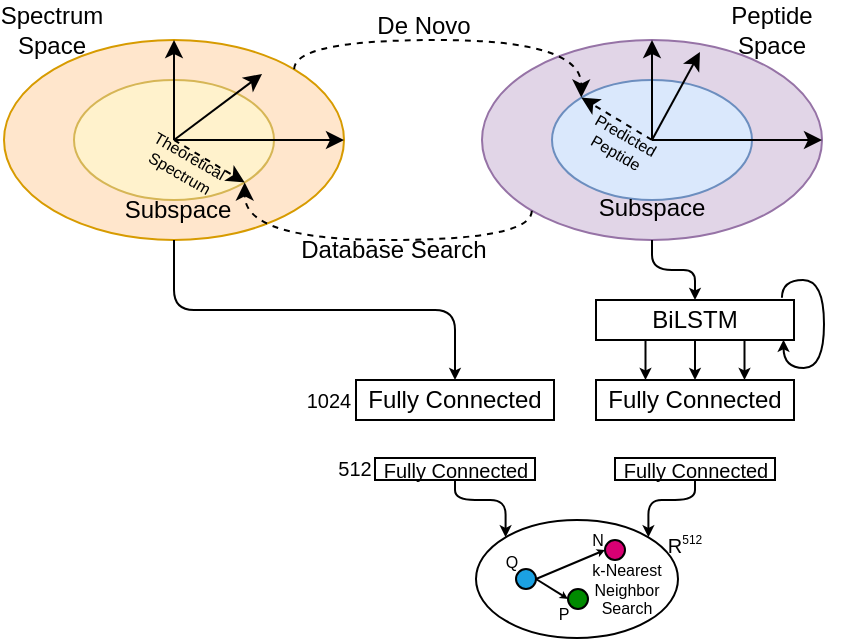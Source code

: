 <mxfile pages="5" version="11.2.3" type="github"><diagram id="P2ZtLeRqECCObzVYd6-o" name="DeepSNAPTransform"><mxGraphModel dx="494" dy="254" grid="1" gridSize="10" guides="1" tooltips="1" connect="1" arrows="1" fold="1" page="1" pageScale="1" pageWidth="850" pageHeight="1100" math="0" shadow="0"><root><mxCell id="0"/><mxCell id="1" parent="0"/><mxCell id="svKDQTbRAhOtue7OpxKO-22" value="" style="group;fillColor=none;" parent="1" vertex="1" connectable="0"><mxGeometry x="120" y="320" width="170" height="100" as="geometry"/></mxCell><mxCell id="svKDQTbRAhOtue7OpxKO-23" value="" style="ellipse;whiteSpace=wrap;html=1;fillColor=#ffe6cc;strokeColor=#d79b00;" parent="svKDQTbRAhOtue7OpxKO-22" vertex="1"><mxGeometry width="170" height="100.0" as="geometry"/></mxCell><mxCell id="svKDQTbRAhOtue7OpxKO-26" value="" style="ellipse;whiteSpace=wrap;html=1;fillColor=#fff2cc;strokeColor=#d6b656;" parent="svKDQTbRAhOtue7OpxKO-22" vertex="1"><mxGeometry x="35" y="20" width="100" height="60" as="geometry"/></mxCell><mxCell id="svKDQTbRAhOtue7OpxKO-30" value="" style="endArrow=classic;html=1;entryX=0.759;entryY=0.17;entryDx=0;entryDy=0;exitX=0.5;exitY=0.5;exitDx=0;exitDy=0;exitPerimeter=0;entryPerimeter=0;" parent="svKDQTbRAhOtue7OpxKO-22" source="svKDQTbRAhOtue7OpxKO-26" target="svKDQTbRAhOtue7OpxKO-23" edge="1"><mxGeometry width="50" height="50" relative="1" as="geometry"><mxPoint x="130" y="240" as="sourcePoint"/><mxPoint x="180" y="190.0" as="targetPoint"/></mxGeometry></mxCell><mxCell id="svKDQTbRAhOtue7OpxKO-24" value="" style="endArrow=classic;html=1;entryX=1;entryY=0.5;entryDx=0;entryDy=0;" parent="svKDQTbRAhOtue7OpxKO-22" target="svKDQTbRAhOtue7OpxKO-23" edge="1"><mxGeometry width="50" height="50" relative="1" as="geometry"><mxPoint x="85" y="50.0" as="sourcePoint"/><mxPoint x="150" y="200.0" as="targetPoint"/></mxGeometry></mxCell><mxCell id="svKDQTbRAhOtue7OpxKO-25" value="" style="endArrow=classic;html=1;entryX=0.5;entryY=0;entryDx=0;entryDy=0;" parent="svKDQTbRAhOtue7OpxKO-22" target="svKDQTbRAhOtue7OpxKO-23" edge="1"><mxGeometry width="50" height="50" relative="1" as="geometry"><mxPoint x="85" y="50.0" as="sourcePoint"/><mxPoint x="210" y="230.0" as="targetPoint"/></mxGeometry></mxCell><mxCell id="svKDQTbRAhOtue7OpxKO-28" value="Subspace" style="text;html=1;strokeColor=none;fillColor=none;align=center;verticalAlign=middle;whiteSpace=wrap;rounded=0;fontColor=#000000;" parent="svKDQTbRAhOtue7OpxKO-22" vertex="1"><mxGeometry x="52" y="78.0" width="70" height="13" as="geometry"/></mxCell><mxCell id="AeNYDfTgRE0n68SDRbgg-3" value="" style="endArrow=classic;html=1;dashed=1;fontColor=#000000;entryX=1;entryY=1;entryDx=0;entryDy=0;" edge="1" parent="svKDQTbRAhOtue7OpxKO-22" target="svKDQTbRAhOtue7OpxKO-26"><mxGeometry width="50" height="50" relative="1" as="geometry"><mxPoint x="85" y="50.0" as="sourcePoint"/><mxPoint x="140" y="130" as="targetPoint"/></mxGeometry></mxCell><mxCell id="AeNYDfTgRE0n68SDRbgg-9" value="Theoretical&lt;br style=&quot;font-size: 8px;&quot;&gt;Spectrum" style="text;html=1;strokeColor=none;fillColor=none;align=center;verticalAlign=middle;whiteSpace=wrap;rounded=0;fontSize=8;fontColor=#000000;rotation=30;" vertex="1" parent="svKDQTbRAhOtue7OpxKO-22"><mxGeometry x="67.5" y="52" width="45" height="20" as="geometry"/></mxCell><mxCell id="svKDQTbRAhOtue7OpxKO-27" value="Spectrum&lt;br&gt;Space" style="text;html=1;strokeColor=none;fillColor=none;align=center;verticalAlign=middle;whiteSpace=wrap;rounded=0;" parent="1" vertex="1"><mxGeometry x="119" y="300" width="50" height="30" as="geometry"/></mxCell><mxCell id="svKDQTbRAhOtue7OpxKO-33" value="" style="group;fillColor=none;fontColor=#000000;" parent="1" vertex="1" connectable="0"><mxGeometry x="359" y="320" width="170" height="100" as="geometry"/></mxCell><mxCell id="svKDQTbRAhOtue7OpxKO-34" value="" style="ellipse;whiteSpace=wrap;html=1;fillColor=#e1d5e7;strokeColor=#9673a6;" parent="svKDQTbRAhOtue7OpxKO-33" vertex="1"><mxGeometry width="170" height="100" as="geometry"/></mxCell><mxCell id="svKDQTbRAhOtue7OpxKO-35" value="" style="ellipse;whiteSpace=wrap;html=1;fillColor=#dae8fc;strokeColor=#6c8ebf;" parent="svKDQTbRAhOtue7OpxKO-33" vertex="1"><mxGeometry x="35" y="20" width="100" height="60" as="geometry"/></mxCell><mxCell id="svKDQTbRAhOtue7OpxKO-36" value="" style="endArrow=classic;html=1;entryX=0.641;entryY=0.06;entryDx=0;entryDy=0;exitX=0.5;exitY=0.5;exitDx=0;exitDy=0;exitPerimeter=0;entryPerimeter=0;" parent="svKDQTbRAhOtue7OpxKO-33" source="svKDQTbRAhOtue7OpxKO-35" target="svKDQTbRAhOtue7OpxKO-34" edge="1"><mxGeometry width="50" height="50" relative="1" as="geometry"><mxPoint x="130" y="240" as="sourcePoint"/><mxPoint x="180" y="190" as="targetPoint"/></mxGeometry></mxCell><mxCell id="svKDQTbRAhOtue7OpxKO-37" value="" style="endArrow=classic;html=1;entryX=1;entryY=0.5;entryDx=0;entryDy=0;" parent="svKDQTbRAhOtue7OpxKO-33" target="svKDQTbRAhOtue7OpxKO-34" edge="1"><mxGeometry width="50" height="50" relative="1" as="geometry"><mxPoint x="85" y="50" as="sourcePoint"/><mxPoint x="150" y="200" as="targetPoint"/></mxGeometry></mxCell><mxCell id="svKDQTbRAhOtue7OpxKO-38" value="" style="endArrow=classic;html=1;entryX=0.5;entryY=0;entryDx=0;entryDy=0;" parent="svKDQTbRAhOtue7OpxKO-33" target="svKDQTbRAhOtue7OpxKO-34" edge="1"><mxGeometry width="50" height="50" relative="1" as="geometry"><mxPoint x="85" y="50" as="sourcePoint"/><mxPoint x="210" y="230" as="targetPoint"/></mxGeometry></mxCell><mxCell id="svKDQTbRAhOtue7OpxKO-40" value="&lt;font&gt;Subspace&lt;/font&gt;" style="text;html=1;strokeColor=none;fillColor=none;align=center;verticalAlign=middle;whiteSpace=wrap;rounded=0;fontColor=#000000;" parent="svKDQTbRAhOtue7OpxKO-33" vertex="1"><mxGeometry x="50" y="74" width="70" height="20" as="geometry"/></mxCell><mxCell id="AeNYDfTgRE0n68SDRbgg-2" value="" style="endArrow=classic;html=1;dashed=1;fontColor=#FFFFFF;entryX=0;entryY=0;entryDx=0;entryDy=0;" edge="1" parent="svKDQTbRAhOtue7OpxKO-33" target="svKDQTbRAhOtue7OpxKO-35"><mxGeometry width="50" height="50" relative="1" as="geometry"><mxPoint x="85" y="50" as="sourcePoint"/><mxPoint x="140" y="100" as="targetPoint"/></mxGeometry></mxCell><mxCell id="AeNYDfTgRE0n68SDRbgg-4" value="Predicted&lt;br&gt;Peptide" style="text;html=1;strokeColor=none;fillColor=none;align=center;verticalAlign=middle;whiteSpace=wrap;rounded=0;fontColor=#000000;fontSize=8;rotation=30;" vertex="1" parent="svKDQTbRAhOtue7OpxKO-33"><mxGeometry x="47" y="41" width="45" height="22" as="geometry"/></mxCell><mxCell id="svKDQTbRAhOtue7OpxKO-39" value="Peptide&lt;br&gt;Space" style="text;html=1;strokeColor=none;fillColor=none;align=center;verticalAlign=middle;whiteSpace=wrap;rounded=0;" parent="1" vertex="1"><mxGeometry x="479" y="300" width="50" height="30" as="geometry"/></mxCell><mxCell id="svKDQTbRAhOtue7OpxKO-41" value="" style="endArrow=classic;html=1;exitX=1;exitY=0;exitDx=0;exitDy=0;entryX=0;entryY=0;entryDx=0;entryDy=0;edgeStyle=orthogonalEdgeStyle;curved=1;dashed=1;" parent="1" source="svKDQTbRAhOtue7OpxKO-23" target="svKDQTbRAhOtue7OpxKO-35" edge="1"><mxGeometry width="50" height="50" relative="1" as="geometry"><mxPoint x="500" y="450" as="sourcePoint"/><mxPoint x="550" y="400" as="targetPoint"/><Array as="points"><mxPoint x="265" y="320"/><mxPoint x="409" y="320"/></Array></mxGeometry></mxCell><mxCell id="AeNYDfTgRE0n68SDRbgg-1" value="&lt;font color=&quot;#000000&quot;&gt;De Novo&lt;/font&gt;" style="text;html=1;strokeColor=none;fillColor=none;align=center;verticalAlign=middle;whiteSpace=wrap;rounded=0;fontColor=#FFFFFF;" vertex="1" parent="1"><mxGeometry x="305" y="303" width="50" height="20" as="geometry"/></mxCell><mxCell id="AeNYDfTgRE0n68SDRbgg-5" value="" style="endArrow=classic;html=1;dashed=1;fontSize=8;fontColor=#000000;entryX=1;entryY=1;entryDx=0;entryDy=0;exitX=0;exitY=1;exitDx=0;exitDy=0;edgeStyle=orthogonalEdgeStyle;curved=1;" edge="1" parent="1" source="svKDQTbRAhOtue7OpxKO-34" target="svKDQTbRAhOtue7OpxKO-26"><mxGeometry width="50" height="50" relative="1" as="geometry"><mxPoint x="190" y="520" as="sourcePoint"/><mxPoint x="240" y="470" as="targetPoint"/><Array as="points"><mxPoint x="384" y="420"/><mxPoint x="240" y="420"/></Array></mxGeometry></mxCell><mxCell id="AeNYDfTgRE0n68SDRbgg-8" value="Database Search" style="text;html=1;strokeColor=none;fillColor=none;align=center;verticalAlign=middle;whiteSpace=wrap;rounded=0;fontSize=12;fontColor=#000000;" vertex="1" parent="1"><mxGeometry x="267" y="418" width="96" height="14" as="geometry"/></mxCell><mxCell id="AeNYDfTgRE0n68SDRbgg-10" value="BiLSTM" style="rounded=0;whiteSpace=wrap;html=1;fontSize=12;fontColor=#000000;" vertex="1" parent="1"><mxGeometry x="416" y="450" width="99" height="20" as="geometry"/></mxCell><mxCell id="AeNYDfTgRE0n68SDRbgg-11" value="" style="endArrow=classic;html=1;fontSize=8;fontColor=#000000;exitX=0.939;exitY=-0.054;exitDx=0;exitDy=0;edgeStyle=orthogonalEdgeStyle;curved=1;exitPerimeter=0;entryX=0.947;entryY=0.995;entryDx=0;entryDy=0;entryPerimeter=0;endSize=3;" edge="1" parent="1" source="AeNYDfTgRE0n68SDRbgg-10" target="AeNYDfTgRE0n68SDRbgg-10"><mxGeometry width="50" height="50" relative="1" as="geometry"><mxPoint x="532.5" y="530" as="sourcePoint"/><mxPoint x="502.5" y="490" as="targetPoint"/><Array as="points"><mxPoint x="509" y="440"/><mxPoint x="530" y="440"/><mxPoint x="530" y="484"/><mxPoint x="510" y="484"/></Array></mxGeometry></mxCell><mxCell id="AeNYDfTgRE0n68SDRbgg-12" value="Fully Connected" style="rounded=0;whiteSpace=wrap;html=1;fontSize=12;fontColor=#000000;" vertex="1" parent="1"><mxGeometry x="416" y="490" width="99" height="20" as="geometry"/></mxCell><mxCell id="AeNYDfTgRE0n68SDRbgg-14" value="" style="endArrow=classic;html=1;fontSize=8;fontColor=#000000;exitX=0.75;exitY=1;exitDx=0;exitDy=0;entryX=0.75;entryY=0;entryDx=0;entryDy=0;endSize=3;" edge="1" parent="1" source="AeNYDfTgRE0n68SDRbgg-10" target="AeNYDfTgRE0n68SDRbgg-12"><mxGeometry width="50" height="50" relative="1" as="geometry"><mxPoint x="215" y="520" as="sourcePoint"/><mxPoint x="265" y="470" as="targetPoint"/></mxGeometry></mxCell><mxCell id="AeNYDfTgRE0n68SDRbgg-15" value="" style="endArrow=classic;html=1;fontSize=8;fontColor=#000000;exitX=0.5;exitY=1;exitDx=0;exitDy=0;entryX=0.5;entryY=0;entryDx=0;entryDy=0;endFill=1;endSize=3;targetPerimeterSpacing=0;startSize=3;" edge="1" parent="1" source="AeNYDfTgRE0n68SDRbgg-10" target="AeNYDfTgRE0n68SDRbgg-12"><mxGeometry width="50" height="50" relative="1" as="geometry"><mxPoint x="325" y="580" as="sourcePoint"/><mxPoint x="375" y="530" as="targetPoint"/></mxGeometry></mxCell><mxCell id="AeNYDfTgRE0n68SDRbgg-16" value="" style="endArrow=classic;html=1;fontSize=8;fontColor=#000000;endSize=3;exitX=0.25;exitY=1;exitDx=0;exitDy=0;entryX=0.25;entryY=0;entryDx=0;entryDy=0;" edge="1" parent="1" source="AeNYDfTgRE0n68SDRbgg-10" target="AeNYDfTgRE0n68SDRbgg-12"><mxGeometry width="50" height="50" relative="1" as="geometry"><mxPoint x="215" y="550" as="sourcePoint"/><mxPoint x="265" y="500" as="targetPoint"/></mxGeometry></mxCell><mxCell id="AeNYDfTgRE0n68SDRbgg-17" value="Fully Connected" style="rounded=0;whiteSpace=wrap;html=1;fontSize=12;fontColor=#000000;" vertex="1" parent="1"><mxGeometry x="296" y="490" width="99" height="20" as="geometry"/></mxCell><mxCell id="AeNYDfTgRE0n68SDRbgg-18" value="Fully Connected" style="rounded=0;whiteSpace=wrap;html=1;fontSize=10;fontColor=#000000;" vertex="1" parent="1"><mxGeometry x="305.5" y="529" width="80" height="11" as="geometry"/></mxCell><mxCell id="AeNYDfTgRE0n68SDRbgg-19" value="Fully Connected" style="rounded=0;whiteSpace=wrap;html=1;fontSize=10;fontColor=#000000;" vertex="1" parent="1"><mxGeometry x="425.5" y="529" width="80" height="11" as="geometry"/></mxCell><mxCell id="AeNYDfTgRE0n68SDRbgg-29" value="" style="ellipse;whiteSpace=wrap;html=1;" vertex="1" parent="1"><mxGeometry x="356" y="560" width="101" height="59" as="geometry"/></mxCell><mxCell id="AeNYDfTgRE0n68SDRbgg-30" value="" style="endArrow=classic;html=1;fontSize=10;fontColor=#000000;endSize=3;exitX=0.5;exitY=1;exitDx=0;exitDy=0;entryX=1;entryY=0;entryDx=0;entryDy=0;edgeStyle=orthogonalEdgeStyle;" edge="1" parent="1" source="AeNYDfTgRE0n68SDRbgg-19" target="AeNYDfTgRE0n68SDRbgg-29"><mxGeometry width="50" height="50" relative="1" as="geometry"><mxPoint x="496" y="610" as="sourcePoint"/><mxPoint x="546" y="560" as="targetPoint"/></mxGeometry></mxCell><mxCell id="AeNYDfTgRE0n68SDRbgg-31" value="" style="endArrow=classic;html=1;fontSize=10;fontColor=#000000;endSize=3;exitX=0.5;exitY=1;exitDx=0;exitDy=0;entryX=0;entryY=0;entryDx=0;entryDy=0;edgeStyle=orthogonalEdgeStyle;" edge="1" parent="1" source="AeNYDfTgRE0n68SDRbgg-18" target="AeNYDfTgRE0n68SDRbgg-29"><mxGeometry width="50" height="50" relative="1" as="geometry"><mxPoint x="475.5" y="550" as="sourcePoint"/><mxPoint x="457.251" y="578.665" as="targetPoint"/></mxGeometry></mxCell><mxCell id="AeNYDfTgRE0n68SDRbgg-32" value="" style="ellipse;whiteSpace=wrap;html=1;aspect=fixed;fontSize=5;fontColor=#ffffff;fillColor=#1ba1e2;strokeColor=#000000;" vertex="1" parent="1"><mxGeometry x="376" y="584.5" width="10" height="10" as="geometry"/></mxCell><mxCell id="AeNYDfTgRE0n68SDRbgg-33" value="" style="ellipse;whiteSpace=wrap;html=1;aspect=fixed;fontSize=5;fontColor=#ffffff;fillColor=#d80073;strokeColor=#000000;" vertex="1" parent="1"><mxGeometry x="420.5" y="570" width="10" height="10" as="geometry"/></mxCell><mxCell id="AeNYDfTgRE0n68SDRbgg-34" value="" style="ellipse;whiteSpace=wrap;html=1;aspect=fixed;fontSize=5;fontColor=#ffffff;fillColor=#008a00;strokeColor=#000000;" vertex="1" parent="1"><mxGeometry x="402" y="594.5" width="10" height="10" as="geometry"/></mxCell><mxCell id="AeNYDfTgRE0n68SDRbgg-35" value="" style="endArrow=classic;html=1;fontSize=10;fontColor=#000000;exitX=1;exitY=0.5;exitDx=0;exitDy=0;entryX=0;entryY=0.5;entryDx=0;entryDy=0;endSize=1;" edge="1" parent="1" source="AeNYDfTgRE0n68SDRbgg-32" target="AeNYDfTgRE0n68SDRbgg-33"><mxGeometry width="50" height="50" relative="1" as="geometry"><mxPoint x="296" y="640" as="sourcePoint"/><mxPoint x="346" y="590" as="targetPoint"/></mxGeometry></mxCell><mxCell id="AeNYDfTgRE0n68SDRbgg-36" value="" style="endArrow=classic;html=1;fontSize=10;fontColor=#000000;exitX=1;exitY=0.5;exitDx=0;exitDy=0;entryX=0;entryY=0.5;entryDx=0;entryDy=0;endSize=1;" edge="1" parent="1" source="AeNYDfTgRE0n68SDRbgg-32" target="AeNYDfTgRE0n68SDRbgg-34"><mxGeometry width="50" height="50" relative="1" as="geometry"><mxPoint x="396" y="642.5" as="sourcePoint"/><mxPoint x="430.5" y="628" as="targetPoint"/></mxGeometry></mxCell><mxCell id="AeNYDfTgRE0n68SDRbgg-37" value="" style="endArrow=classic;html=1;fontSize=10;fontColor=#000000;exitX=0.5;exitY=1;exitDx=0;exitDy=0;entryX=0.5;entryY=0;entryDx=0;entryDy=0;endSize=3;edgeStyle=orthogonalEdgeStyle;" edge="1" parent="1" source="svKDQTbRAhOtue7OpxKO-34" target="AeNYDfTgRE0n68SDRbgg-10"><mxGeometry width="50" height="50" relative="1" as="geometry"><mxPoint x="320" y="490" as="sourcePoint"/><mxPoint x="370" y="440" as="targetPoint"/></mxGeometry></mxCell><mxCell id="AeNYDfTgRE0n68SDRbgg-38" value="" style="endArrow=classic;html=1;fontSize=10;fontColor=#000000;exitX=0.5;exitY=1;exitDx=0;exitDy=0;entryX=0.5;entryY=0;entryDx=0;entryDy=0;edgeStyle=orthogonalEdgeStyle;endSize=3;" edge="1" parent="1" source="svKDQTbRAhOtue7OpxKO-23" target="AeNYDfTgRE0n68SDRbgg-17"><mxGeometry width="50" height="50" relative="1" as="geometry"><mxPoint x="230" y="500" as="sourcePoint"/><mxPoint x="280" y="450" as="targetPoint"/></mxGeometry></mxCell><mxCell id="AeNYDfTgRE0n68SDRbgg-41" value="R&lt;sup&gt;&lt;font style=&quot;font-size: 6px&quot;&gt;512&lt;/font&gt;&lt;/sup&gt;" style="text;html=1;strokeColor=none;fillColor=none;align=center;verticalAlign=middle;whiteSpace=wrap;rounded=0;fontSize=10;fontColor=#000000;" vertex="1" parent="1"><mxGeometry x="448" y="565.5" width="25" height="10" as="geometry"/></mxCell><mxCell id="AeNYDfTgRE0n68SDRbgg-42" value="512" style="text;html=1;strokeColor=none;fillColor=none;align=center;verticalAlign=middle;whiteSpace=wrap;rounded=0;fontSize=10;fontColor=#000000;" vertex="1" parent="1"><mxGeometry x="282" y="528" width="27" height="12" as="geometry"/></mxCell><mxCell id="AeNYDfTgRE0n68SDRbgg-44" value="1024" style="text;html=1;strokeColor=none;fillColor=none;align=center;verticalAlign=middle;whiteSpace=wrap;rounded=0;fontSize=10;fontColor=#000000;" vertex="1" parent="1"><mxGeometry x="268.5" y="494" width="27" height="12" as="geometry"/></mxCell><mxCell id="AeNYDfTgRE0n68SDRbgg-45" value="k-Nearest&lt;br style=&quot;font-size: 8px&quot;&gt;Neighbor&lt;br style=&quot;font-size: 8px&quot;&gt;Search" style="text;html=1;strokeColor=none;fillColor=none;align=center;verticalAlign=middle;whiteSpace=wrap;rounded=0;fontSize=8;fontColor=#000000;" vertex="1" parent="1"><mxGeometry x="412" y="580" width="39" height="30" as="geometry"/></mxCell><mxCell id="AeNYDfTgRE0n68SDRbgg-47" value="Q" style="text;html=1;strokeColor=none;fillColor=none;align=center;verticalAlign=middle;whiteSpace=wrap;rounded=0;fontSize=8;fontColor=#000000;" vertex="1" parent="1"><mxGeometry x="369" y="575.5" width="10" height="10" as="geometry"/></mxCell><mxCell id="AeNYDfTgRE0n68SDRbgg-48" value="P" style="text;html=1;strokeColor=none;fillColor=none;align=center;verticalAlign=middle;whiteSpace=wrap;rounded=0;fontSize=8;fontColor=#000000;" vertex="1" parent="1"><mxGeometry x="395" y="601.5" width="10" height="10" as="geometry"/></mxCell><mxCell id="AeNYDfTgRE0n68SDRbgg-49" value="N" style="text;html=1;strokeColor=none;fillColor=none;align=center;verticalAlign=middle;whiteSpace=wrap;rounded=0;fontSize=8;fontColor=#000000;" vertex="1" parent="1"><mxGeometry x="412" y="565" width="10" height="10" as="geometry"/></mxCell></root></mxGraphModel></diagram><diagram name="proflow" id="JakTPAl1nSmNm2BV7uZ0"><mxGraphModel dx="1038" dy="533" grid="1" gridSize="10" guides="1" tooltips="1" connect="1" arrows="1" fold="1" page="1" pageScale="1" pageWidth="850" pageHeight="1100" math="0" shadow="0"><root><mxCell id="XFCPDLnPqAK4ahoEv7q5-0"/><mxCell id="XFCPDLnPqAK4ahoEv7q5-1" parent="XFCPDLnPqAK4ahoEv7q5-0"/><mxCell id="XFCPDLnPqAK4ahoEv7q5-225" value="&lt;font style=&quot;font-size: 17px&quot;&gt;MKYILVGGVISG&lt;br&gt;IGKGIIASSVRTI&lt;br&gt;KSCGL&lt;br&gt;&lt;/font&gt;" style="shape=cylinder;whiteSpace=wrap;html=1;boundedLbl=1;backgroundOutline=1;fillColor=#1ba1e2;strokeColor=#006EAF;fontColor=#ffffff;" parent="XFCPDLnPqAK4ahoEv7q5-1" vertex="1"><mxGeometry x="163" y="117" width="135" height="103" as="geometry"/></mxCell><mxCell id="XFCPDLnPqAK4ahoEv7q5-226" value="&lt;div style=&quot;text-align: left ; font-size: 18px&quot;&gt;&lt;font style=&quot;font-size: 18px&quot;&gt;Protein Database&lt;/font&gt;&lt;/div&gt;&lt;div style=&quot;text-align: left ; font-size: 18px&quot;&gt;&lt;font style=&quot;font-size: 18px&quot;&gt;(Reference Proteome)&lt;/font&gt;&lt;/div&gt;" style="text;html=1;strokeColor=none;fillColor=none;align=center;verticalAlign=middle;whiteSpace=wrap;rounded=0;" parent="XFCPDLnPqAK4ahoEv7q5-1" vertex="1"><mxGeometry x="159" y="69" width="181" height="50" as="geometry"/></mxCell><mxCell id="XFCPDLnPqAK4ahoEv7q5-227" value="" style="endArrow=classic;html=1;entryX=0.5;entryY=0;entryDx=0;entryDy=0;exitX=0.5;exitY=1;exitDx=0;exitDy=0;" parent="XFCPDLnPqAK4ahoEv7q5-1" source="XFCPDLnPqAK4ahoEv7q5-225" target="XFCPDLnPqAK4ahoEv7q5-229" edge="1"><mxGeometry width="50" height="50" relative="1" as="geometry"><mxPoint x="187" y="220" as="sourcePoint"/><mxPoint x="200" y="250" as="targetPoint"/><Array as="points"/></mxGeometry></mxCell><mxCell id="XFCPDLnPqAK4ahoEv7q5-228" value="&lt;font style=&quot;font-size: 16px&quot;&gt;Digestion&lt;/font&gt;" style="text;html=1;strokeColor=none;fillColor=none;align=center;verticalAlign=middle;whiteSpace=wrap;rounded=0;" parent="XFCPDLnPqAK4ahoEv7q5-1" vertex="1"><mxGeometry x="159" y="220" width="60" height="20" as="geometry"/></mxCell><mxCell id="XFCPDLnPqAK4ahoEv7q5-229" value="&lt;font style=&quot;font-size: 18px&quot;&gt;MK&lt;br&gt;YILVGGVISGIGK&lt;br&gt;GIIASSVRTIK&lt;br&gt;SCGL&lt;br&gt;&lt;/font&gt;" style="rounded=0;whiteSpace=wrap;html=1;fillColor=#6d8764;strokeColor=#3A5431;fontColor=#ffffff;" parent="XFCPDLnPqAK4ahoEv7q5-1" vertex="1"><mxGeometry x="150" y="247" width="160" height="80" as="geometry"/></mxCell><mxCell id="XFCPDLnPqAK4ahoEv7q5-230" value="&lt;div style=&quot;text-align: center&quot;&gt;&lt;span&gt;&lt;font style=&quot;font-size: 16px&quot;&gt;Peptide Database&lt;/font&gt;&lt;/span&gt;&lt;/div&gt;" style="text;html=1;strokeColor=none;fillColor=none;align=center;verticalAlign=middle;whiteSpace=wrap;rounded=0;" parent="XFCPDLnPqAK4ahoEv7q5-1" vertex="1"><mxGeometry x="192.5" y="330" width="80" height="30" as="geometry"/></mxCell><mxCell id="XFCPDLnPqAK4ahoEv7q5-231" value="" style="endArrow=classic;html=1;" parent="XFCPDLnPqAK4ahoEv7q5-1" edge="1"><mxGeometry width="50" height="50" relative="1" as="geometry"><mxPoint x="310" y="290" as="sourcePoint"/><mxPoint x="334.5" y="290" as="targetPoint"/></mxGeometry></mxCell><mxCell id="XFCPDLnPqAK4ahoEv7q5-233" value="" style="endArrow=none;html=1;fontSize=13;" parent="XFCPDLnPqAK4ahoEv7q5-1" edge="1"><mxGeometry width="50" height="50" relative="1" as="geometry"><mxPoint x="335" y="301" as="sourcePoint"/><mxPoint x="455" y="301" as="targetPoint"/></mxGeometry></mxCell><mxCell id="XFCPDLnPqAK4ahoEv7q5-234" value="" style="endArrow=none;html=1;" parent="XFCPDLnPqAK4ahoEv7q5-1" edge="1"><mxGeometry width="50" height="50" relative="1" as="geometry"><mxPoint x="340" y="261" as="sourcePoint"/><mxPoint x="340" y="301" as="targetPoint"/></mxGeometry></mxCell><mxCell id="XFCPDLnPqAK4ahoEv7q5-235" value="" style="endArrow=none;html=1;" parent="XFCPDLnPqAK4ahoEv7q5-1" edge="1"><mxGeometry width="50" height="50" relative="1" as="geometry"><mxPoint x="343" y="271" as="sourcePoint"/><mxPoint x="343" y="301" as="targetPoint"/></mxGeometry></mxCell><mxCell id="XFCPDLnPqAK4ahoEv7q5-236" value="" style="endArrow=none;html=1;" parent="XFCPDLnPqAK4ahoEv7q5-1" edge="1"><mxGeometry width="50" height="50" relative="1" as="geometry"><mxPoint x="385" y="261" as="sourcePoint"/><mxPoint x="385" y="301" as="targetPoint"/></mxGeometry></mxCell><mxCell id="XFCPDLnPqAK4ahoEv7q5-237" value="" style="endArrow=none;html=1;" parent="XFCPDLnPqAK4ahoEv7q5-1" edge="1"><mxGeometry width="50" height="50" relative="1" as="geometry"><mxPoint x="388" y="271" as="sourcePoint"/><mxPoint x="388" y="301" as="targetPoint"/></mxGeometry></mxCell><mxCell id="XFCPDLnPqAK4ahoEv7q5-238" value="" style="endArrow=none;html=1;" parent="XFCPDLnPqAK4ahoEv7q5-1" edge="1"><mxGeometry width="50" height="50" relative="1" as="geometry"><mxPoint x="406" y="261" as="sourcePoint"/><mxPoint x="406" y="301" as="targetPoint"/></mxGeometry></mxCell><mxCell id="XFCPDLnPqAK4ahoEv7q5-239" value="" style="endArrow=none;html=1;" parent="XFCPDLnPqAK4ahoEv7q5-1" edge="1"><mxGeometry width="50" height="50" relative="1" as="geometry"><mxPoint x="409" y="271" as="sourcePoint"/><mxPoint x="409" y="301" as="targetPoint"/></mxGeometry></mxCell><mxCell id="XFCPDLnPqAK4ahoEv7q5-240" value="" style="endArrow=none;html=1;" parent="XFCPDLnPqAK4ahoEv7q5-1" edge="1"><mxGeometry width="50" height="50" relative="1" as="geometry"><mxPoint x="422" y="261" as="sourcePoint"/><mxPoint x="422" y="301" as="targetPoint"/></mxGeometry></mxCell><mxCell id="XFCPDLnPqAK4ahoEv7q5-241" value="" style="endArrow=none;html=1;" parent="XFCPDLnPqAK4ahoEv7q5-1" edge="1"><mxGeometry width="50" height="50" relative="1" as="geometry"><mxPoint x="425" y="271" as="sourcePoint"/><mxPoint x="425" y="301" as="targetPoint"/></mxGeometry></mxCell><mxCell id="XFCPDLnPqAK4ahoEv7q5-242" value="" style="endArrow=none;html=1;" parent="XFCPDLnPqAK4ahoEv7q5-1" edge="1"><mxGeometry width="50" height="50" relative="1" as="geometry"><mxPoint x="435" y="261" as="sourcePoint"/><mxPoint x="435" y="301" as="targetPoint"/></mxGeometry></mxCell><mxCell id="XFCPDLnPqAK4ahoEv7q5-243" value="" style="endArrow=none;html=1;" parent="XFCPDLnPqAK4ahoEv7q5-1" edge="1"><mxGeometry width="50" height="50" relative="1" as="geometry"><mxPoint x="438" y="271" as="sourcePoint"/><mxPoint x="438" y="301" as="targetPoint"/></mxGeometry></mxCell><mxCell id="XFCPDLnPqAK4ahoEv7q5-244" value="" style="endArrow=none;html=1;" parent="XFCPDLnPqAK4ahoEv7q5-1" edge="1"><mxGeometry width="50" height="50" relative="1" as="geometry"><mxPoint x="449" y="261" as="sourcePoint"/><mxPoint x="449" y="301" as="targetPoint"/></mxGeometry></mxCell><mxCell id="XFCPDLnPqAK4ahoEv7q5-245" value="" style="endArrow=none;html=1;" parent="XFCPDLnPqAK4ahoEv7q5-1" edge="1"><mxGeometry width="50" height="50" relative="1" as="geometry"><mxPoint x="452" y="271" as="sourcePoint"/><mxPoint x="452" y="301" as="targetPoint"/></mxGeometry></mxCell><mxCell id="XFCPDLnPqAK4ahoEv7q5-246" value="" style="endArrow=none;html=1;" parent="XFCPDLnPqAK4ahoEv7q5-1" edge="1"><mxGeometry width="50" height="50" relative="1" as="geometry"><mxPoint x="355" y="261" as="sourcePoint"/><mxPoint x="355" y="301" as="targetPoint"/></mxGeometry></mxCell><mxCell id="XFCPDLnPqAK4ahoEv7q5-247" value="" style="endArrow=none;html=1;" parent="XFCPDLnPqAK4ahoEv7q5-1" edge="1"><mxGeometry width="50" height="50" relative="1" as="geometry"><mxPoint x="358" y="271" as="sourcePoint"/><mxPoint x="358" y="301" as="targetPoint"/></mxGeometry></mxCell><mxCell id="XFCPDLnPqAK4ahoEv7q5-248" value="" style="endArrow=none;html=1;" parent="XFCPDLnPqAK4ahoEv7q5-1" edge="1"><mxGeometry width="50" height="50" relative="1" as="geometry"><mxPoint x="371" y="261" as="sourcePoint"/><mxPoint x="371" y="301" as="targetPoint"/></mxGeometry></mxCell><mxCell id="XFCPDLnPqAK4ahoEv7q5-249" value="" style="endArrow=none;html=1;" parent="XFCPDLnPqAK4ahoEv7q5-1" edge="1"><mxGeometry width="50" height="50" relative="1" as="geometry"><mxPoint x="374" y="271" as="sourcePoint"/><mxPoint x="374" y="301" as="targetPoint"/></mxGeometry></mxCell><mxCell id="XFCPDLnPqAK4ahoEv7q5-250" value="" style="endArrow=none;html=1;fontSize=13;" parent="XFCPDLnPqAK4ahoEv7q5-1" edge="1"><mxGeometry width="50" height="50" relative="1" as="geometry"><mxPoint x="476" y="300" as="sourcePoint"/><mxPoint x="596" y="300" as="targetPoint"/></mxGeometry></mxCell><mxCell id="XFCPDLnPqAK4ahoEv7q5-251" value="" style="endArrow=none;html=1;" parent="XFCPDLnPqAK4ahoEv7q5-1" edge="1"><mxGeometry width="50" height="50" relative="1" as="geometry"><mxPoint x="481" y="260" as="sourcePoint"/><mxPoint x="481" y="300" as="targetPoint"/></mxGeometry></mxCell><mxCell id="XFCPDLnPqAK4ahoEv7q5-252" value="" style="endArrow=none;html=1;" parent="XFCPDLnPqAK4ahoEv7q5-1" edge="1"><mxGeometry width="50" height="50" relative="1" as="geometry"><mxPoint x="484" y="270" as="sourcePoint"/><mxPoint x="484" y="300" as="targetPoint"/></mxGeometry></mxCell><mxCell id="XFCPDLnPqAK4ahoEv7q5-253" value="" style="endArrow=none;html=1;" parent="XFCPDLnPqAK4ahoEv7q5-1" edge="1"><mxGeometry width="50" height="50" relative="1" as="geometry"><mxPoint x="526" y="260" as="sourcePoint"/><mxPoint x="526" y="300" as="targetPoint"/></mxGeometry></mxCell><mxCell id="XFCPDLnPqAK4ahoEv7q5-254" value="" style="endArrow=none;html=1;" parent="XFCPDLnPqAK4ahoEv7q5-1" edge="1"><mxGeometry width="50" height="50" relative="1" as="geometry"><mxPoint x="529" y="270" as="sourcePoint"/><mxPoint x="529" y="300" as="targetPoint"/></mxGeometry></mxCell><mxCell id="XFCPDLnPqAK4ahoEv7q5-255" value="" style="endArrow=none;html=1;" parent="XFCPDLnPqAK4ahoEv7q5-1" edge="1"><mxGeometry width="50" height="50" relative="1" as="geometry"><mxPoint x="547" y="260" as="sourcePoint"/><mxPoint x="547" y="300" as="targetPoint"/></mxGeometry></mxCell><mxCell id="XFCPDLnPqAK4ahoEv7q5-256" value="" style="endArrow=none;html=1;" parent="XFCPDLnPqAK4ahoEv7q5-1" edge="1"><mxGeometry width="50" height="50" relative="1" as="geometry"><mxPoint x="550" y="270" as="sourcePoint"/><mxPoint x="550" y="300" as="targetPoint"/></mxGeometry></mxCell><mxCell id="XFCPDLnPqAK4ahoEv7q5-257" value="" style="endArrow=none;html=1;" parent="XFCPDLnPqAK4ahoEv7q5-1" edge="1"><mxGeometry width="50" height="50" relative="1" as="geometry"><mxPoint x="563" y="260" as="sourcePoint"/><mxPoint x="563" y="300" as="targetPoint"/></mxGeometry></mxCell><mxCell id="XFCPDLnPqAK4ahoEv7q5-258" value="" style="endArrow=none;html=1;" parent="XFCPDLnPqAK4ahoEv7q5-1" edge="1"><mxGeometry width="50" height="50" relative="1" as="geometry"><mxPoint x="566" y="270" as="sourcePoint"/><mxPoint x="566" y="300" as="targetPoint"/></mxGeometry></mxCell><mxCell id="XFCPDLnPqAK4ahoEv7q5-259" value="" style="endArrow=none;html=1;" parent="XFCPDLnPqAK4ahoEv7q5-1" edge="1"><mxGeometry width="50" height="50" relative="1" as="geometry"><mxPoint x="576" y="260" as="sourcePoint"/><mxPoint x="576" y="300" as="targetPoint"/></mxGeometry></mxCell><mxCell id="XFCPDLnPqAK4ahoEv7q5-260" value="" style="endArrow=none;html=1;" parent="XFCPDLnPqAK4ahoEv7q5-1" edge="1"><mxGeometry width="50" height="50" relative="1" as="geometry"><mxPoint x="579" y="270" as="sourcePoint"/><mxPoint x="579" y="300" as="targetPoint"/></mxGeometry></mxCell><mxCell id="XFCPDLnPqAK4ahoEv7q5-261" value="" style="endArrow=none;html=1;" parent="XFCPDLnPqAK4ahoEv7q5-1" edge="1"><mxGeometry width="50" height="50" relative="1" as="geometry"><mxPoint x="590" y="260" as="sourcePoint"/><mxPoint x="590" y="300" as="targetPoint"/></mxGeometry></mxCell><mxCell id="XFCPDLnPqAK4ahoEv7q5-262" value="" style="endArrow=none;html=1;" parent="XFCPDLnPqAK4ahoEv7q5-1" edge="1"><mxGeometry width="50" height="50" relative="1" as="geometry"><mxPoint x="593" y="270" as="sourcePoint"/><mxPoint x="593" y="300" as="targetPoint"/></mxGeometry></mxCell><mxCell id="XFCPDLnPqAK4ahoEv7q5-263" value="" style="endArrow=none;html=1;" parent="XFCPDLnPqAK4ahoEv7q5-1" edge="1"><mxGeometry width="50" height="50" relative="1" as="geometry"><mxPoint x="496" y="260" as="sourcePoint"/><mxPoint x="496" y="300" as="targetPoint"/></mxGeometry></mxCell><mxCell id="XFCPDLnPqAK4ahoEv7q5-264" value="" style="endArrow=none;html=1;" parent="XFCPDLnPqAK4ahoEv7q5-1" edge="1"><mxGeometry width="50" height="50" relative="1" as="geometry"><mxPoint x="499" y="270" as="sourcePoint"/><mxPoint x="499" y="300" as="targetPoint"/></mxGeometry></mxCell><mxCell id="XFCPDLnPqAK4ahoEv7q5-265" value="" style="endArrow=none;html=1;" parent="XFCPDLnPqAK4ahoEv7q5-1" edge="1"><mxGeometry width="50" height="50" relative="1" as="geometry"><mxPoint x="512" y="260" as="sourcePoint"/><mxPoint x="512" y="300" as="targetPoint"/></mxGeometry></mxCell><mxCell id="XFCPDLnPqAK4ahoEv7q5-266" value="" style="endArrow=none;html=1;" parent="XFCPDLnPqAK4ahoEv7q5-1" edge="1"><mxGeometry width="50" height="50" relative="1" as="geometry"><mxPoint x="515" y="270" as="sourcePoint"/><mxPoint x="515" y="300" as="targetPoint"/></mxGeometry></mxCell><mxCell id="XFCPDLnPqAK4ahoEv7q5-267" value="" style="endArrow=none;html=1;fontSize=13;" parent="XFCPDLnPqAK4ahoEv7q5-1" edge="1"><mxGeometry width="50" height="50" relative="1" as="geometry"><mxPoint x="619" y="300" as="sourcePoint"/><mxPoint x="739" y="300" as="targetPoint"/></mxGeometry></mxCell><mxCell id="XFCPDLnPqAK4ahoEv7q5-268" value="" style="endArrow=none;html=1;" parent="XFCPDLnPqAK4ahoEv7q5-1" edge="1"><mxGeometry width="50" height="50" relative="1" as="geometry"><mxPoint x="624" y="260" as="sourcePoint"/><mxPoint x="624" y="300" as="targetPoint"/></mxGeometry></mxCell><mxCell id="XFCPDLnPqAK4ahoEv7q5-269" value="" style="endArrow=none;html=1;" parent="XFCPDLnPqAK4ahoEv7q5-1" edge="1"><mxGeometry width="50" height="50" relative="1" as="geometry"><mxPoint x="627" y="270" as="sourcePoint"/><mxPoint x="627" y="300" as="targetPoint"/></mxGeometry></mxCell><mxCell id="XFCPDLnPqAK4ahoEv7q5-270" value="" style="endArrow=none;html=1;" parent="XFCPDLnPqAK4ahoEv7q5-1" edge="1"><mxGeometry width="50" height="50" relative="1" as="geometry"><mxPoint x="669" y="260" as="sourcePoint"/><mxPoint x="669" y="300" as="targetPoint"/></mxGeometry></mxCell><mxCell id="XFCPDLnPqAK4ahoEv7q5-271" value="" style="endArrow=none;html=1;" parent="XFCPDLnPqAK4ahoEv7q5-1" edge="1"><mxGeometry width="50" height="50" relative="1" as="geometry"><mxPoint x="672" y="270" as="sourcePoint"/><mxPoint x="672" y="300" as="targetPoint"/></mxGeometry></mxCell><mxCell id="XFCPDLnPqAK4ahoEv7q5-272" value="" style="endArrow=none;html=1;" parent="XFCPDLnPqAK4ahoEv7q5-1" edge="1"><mxGeometry width="50" height="50" relative="1" as="geometry"><mxPoint x="690" y="260" as="sourcePoint"/><mxPoint x="690" y="300" as="targetPoint"/></mxGeometry></mxCell><mxCell id="XFCPDLnPqAK4ahoEv7q5-273" value="" style="endArrow=none;html=1;" parent="XFCPDLnPqAK4ahoEv7q5-1" edge="1"><mxGeometry width="50" height="50" relative="1" as="geometry"><mxPoint x="693" y="270" as="sourcePoint"/><mxPoint x="693" y="300" as="targetPoint"/></mxGeometry></mxCell><mxCell id="XFCPDLnPqAK4ahoEv7q5-274" value="" style="endArrow=none;html=1;" parent="XFCPDLnPqAK4ahoEv7q5-1" edge="1"><mxGeometry width="50" height="50" relative="1" as="geometry"><mxPoint x="706" y="260" as="sourcePoint"/><mxPoint x="706" y="300" as="targetPoint"/></mxGeometry></mxCell><mxCell id="XFCPDLnPqAK4ahoEv7q5-275" value="" style="endArrow=none;html=1;" parent="XFCPDLnPqAK4ahoEv7q5-1" edge="1"><mxGeometry width="50" height="50" relative="1" as="geometry"><mxPoint x="709" y="270" as="sourcePoint"/><mxPoint x="709" y="300" as="targetPoint"/></mxGeometry></mxCell><mxCell id="XFCPDLnPqAK4ahoEv7q5-276" value="" style="endArrow=none;html=1;" parent="XFCPDLnPqAK4ahoEv7q5-1" edge="1"><mxGeometry width="50" height="50" relative="1" as="geometry"><mxPoint x="719" y="260" as="sourcePoint"/><mxPoint x="719" y="300" as="targetPoint"/></mxGeometry></mxCell><mxCell id="XFCPDLnPqAK4ahoEv7q5-277" value="" style="endArrow=none;html=1;" parent="XFCPDLnPqAK4ahoEv7q5-1" edge="1"><mxGeometry width="50" height="50" relative="1" as="geometry"><mxPoint x="722" y="270" as="sourcePoint"/><mxPoint x="722" y="300" as="targetPoint"/></mxGeometry></mxCell><mxCell id="XFCPDLnPqAK4ahoEv7q5-278" value="" style="endArrow=none;html=1;" parent="XFCPDLnPqAK4ahoEv7q5-1" edge="1"><mxGeometry width="50" height="50" relative="1" as="geometry"><mxPoint x="733" y="260" as="sourcePoint"/><mxPoint x="733" y="300" as="targetPoint"/></mxGeometry></mxCell><mxCell id="XFCPDLnPqAK4ahoEv7q5-279" value="" style="endArrow=none;html=1;" parent="XFCPDLnPqAK4ahoEv7q5-1" edge="1"><mxGeometry width="50" height="50" relative="1" as="geometry"><mxPoint x="736" y="270" as="sourcePoint"/><mxPoint x="736" y="300" as="targetPoint"/></mxGeometry></mxCell><mxCell id="XFCPDLnPqAK4ahoEv7q5-280" value="" style="endArrow=none;html=1;" parent="XFCPDLnPqAK4ahoEv7q5-1" edge="1"><mxGeometry width="50" height="50" relative="1" as="geometry"><mxPoint x="639" y="260" as="sourcePoint"/><mxPoint x="639" y="300" as="targetPoint"/></mxGeometry></mxCell><mxCell id="XFCPDLnPqAK4ahoEv7q5-281" value="" style="endArrow=none;html=1;" parent="XFCPDLnPqAK4ahoEv7q5-1" edge="1"><mxGeometry width="50" height="50" relative="1" as="geometry"><mxPoint x="642" y="270" as="sourcePoint"/><mxPoint x="642" y="300" as="targetPoint"/></mxGeometry></mxCell><mxCell id="XFCPDLnPqAK4ahoEv7q5-282" value="" style="endArrow=none;html=1;" parent="XFCPDLnPqAK4ahoEv7q5-1" edge="1"><mxGeometry width="50" height="50" relative="1" as="geometry"><mxPoint x="655" y="260" as="sourcePoint"/><mxPoint x="655" y="300" as="targetPoint"/></mxGeometry></mxCell><mxCell id="XFCPDLnPqAK4ahoEv7q5-283" value="" style="endArrow=none;html=1;" parent="XFCPDLnPqAK4ahoEv7q5-1" edge="1"><mxGeometry width="50" height="50" relative="1" as="geometry"><mxPoint x="658" y="270" as="sourcePoint"/><mxPoint x="658" y="300" as="targetPoint"/></mxGeometry></mxCell><mxCell id="XFCPDLnPqAK4ahoEv7q5-468" value="" style="endArrow=classic;html=1;" parent="XFCPDLnPqAK4ahoEv7q5-1" edge="1"><mxGeometry width="50" height="50" relative="1" as="geometry"><mxPoint x="410" y="230" as="sourcePoint"/><mxPoint x="400" y="250" as="targetPoint"/></mxGeometry></mxCell><mxCell id="XFCPDLnPqAK4ahoEv7q5-469" value="" style="endArrow=classic;html=1;" parent="XFCPDLnPqAK4ahoEv7q5-1" edge="1"><mxGeometry width="50" height="50" relative="1" as="geometry"><mxPoint x="535" y="230" as="sourcePoint"/><mxPoint x="535" y="250" as="targetPoint"/></mxGeometry></mxCell><mxCell id="XFCPDLnPqAK4ahoEv7q5-470" value="&lt;font style=&quot;font-size: 18px&quot;&gt;Compare&lt;/font&gt;" style="text;html=1;strokeColor=none;fillColor=none;align=center;verticalAlign=middle;whiteSpace=wrap;rounded=0;" parent="XFCPDLnPqAK4ahoEv7q5-1" vertex="1"><mxGeometry x="317.5" y="227" width="57" height="20" as="geometry"/></mxCell><mxCell id="XFCPDLnPqAK4ahoEv7q5-471" value="" style="endArrow=classic;html=1;" parent="XFCPDLnPqAK4ahoEv7q5-1" edge="1"><mxGeometry width="50" height="50" relative="1" as="geometry"><mxPoint x="670" y="230" as="sourcePoint"/><mxPoint x="680" y="250" as="targetPoint"/></mxGeometry></mxCell><mxCell id="XFCPDLnPqAK4ahoEv7q5-472" value="&lt;font style=&quot;font-size: 13px;&quot;&gt;m/z&lt;/font&gt;" style="text;html=1;strokeColor=none;fillColor=none;align=center;verticalAlign=middle;whiteSpace=wrap;rounded=0;fontSize=13;" parent="XFCPDLnPqAK4ahoEv7q5-1" vertex="1"><mxGeometry x="516" y="302" width="40" height="20" as="geometry"/></mxCell><mxCell id="XFCPDLnPqAK4ahoEv7q5-473" value="&lt;font style=&quot;font-size: 13px;&quot;&gt;m/z&lt;/font&gt;" style="text;html=1;strokeColor=none;fillColor=none;align=center;verticalAlign=middle;whiteSpace=wrap;rounded=0;fontSize=13;" parent="XFCPDLnPqAK4ahoEv7q5-1" vertex="1"><mxGeometry x="374.5" y="302" width="40" height="20" as="geometry"/></mxCell><mxCell id="XFCPDLnPqAK4ahoEv7q5-474" value="&lt;font style=&quot;font-size: 13px;&quot;&gt;m/z&lt;/font&gt;" style="text;html=1;strokeColor=none;fillColor=none;align=center;verticalAlign=middle;whiteSpace=wrap;rounded=0;fontSize=13;" parent="XFCPDLnPqAK4ahoEv7q5-1" vertex="1"><mxGeometry x="661.5" y="302" width="40" height="20" as="geometry"/></mxCell><mxCell id="XFCPDLnPqAK4ahoEv7q5-475" value="&lt;font style=&quot;font-size: 13px;&quot;&gt;200&lt;/font&gt;" style="text;html=1;strokeColor=none;fillColor=none;align=center;verticalAlign=middle;whiteSpace=wrap;rounded=0;fontSize=13;" parent="XFCPDLnPqAK4ahoEv7q5-1" vertex="1"><mxGeometry x="334.609" y="305.152" width="15.304" height="6.616" as="geometry"/></mxCell><mxCell id="XFCPDLnPqAK4ahoEv7q5-476" value="&lt;font style=&quot;font-size: 13px;&quot;&gt;900&lt;/font&gt;" style="text;html=1;strokeColor=none;fillColor=none;align=center;verticalAlign=middle;whiteSpace=wrap;rounded=0;fontSize=13;" parent="XFCPDLnPqAK4ahoEv7q5-1" vertex="1"><mxGeometry x="439.87" y="305.152" width="15.304" height="6.616" as="geometry"/></mxCell><mxCell id="XFCPDLnPqAK4ahoEv7q5-477" value="&lt;font style=&quot;font-size: 13px;&quot;&gt;200&lt;/font&gt;" style="text;html=1;strokeColor=none;fillColor=none;align=center;verticalAlign=middle;whiteSpace=wrap;rounded=0;fontSize=13;" parent="XFCPDLnPqAK4ahoEv7q5-1" vertex="1"><mxGeometry x="477.609" y="305.152" width="15.304" height="6.616" as="geometry"/></mxCell><mxCell id="XFCPDLnPqAK4ahoEv7q5-478" value="&lt;font style=&quot;font-size: 13px;&quot;&gt;900&lt;/font&gt;" style="text;html=1;strokeColor=none;fillColor=none;align=center;verticalAlign=middle;whiteSpace=wrap;rounded=0;fontSize=13;" parent="XFCPDLnPqAK4ahoEv7q5-1" vertex="1"><mxGeometry x="582.87" y="305.152" width="15.304" height="6.616" as="geometry"/></mxCell><mxCell id="XFCPDLnPqAK4ahoEv7q5-479" value="&lt;font style=&quot;font-size: 13px;&quot;&gt;200&lt;/font&gt;" style="text;html=1;strokeColor=none;fillColor=none;align=center;verticalAlign=middle;whiteSpace=wrap;rounded=0;fontSize=13;" parent="XFCPDLnPqAK4ahoEv7q5-1" vertex="1"><mxGeometry x="620.609" y="305.152" width="15.304" height="6.616" as="geometry"/></mxCell><mxCell id="XFCPDLnPqAK4ahoEv7q5-480" value="&lt;font style=&quot;font-size: 13px;&quot;&gt;900&lt;/font&gt;" style="text;html=1;strokeColor=none;fillColor=none;align=center;verticalAlign=middle;whiteSpace=wrap;rounded=0;fontSize=13;" parent="XFCPDLnPqAK4ahoEv7q5-1" vertex="1"><mxGeometry x="725.87" y="305.152" width="15.304" height="6.616" as="geometry"/></mxCell><mxCell id="XFCPDLnPqAK4ahoEv7q5-481" value="" style="shape=curlyBracket;whiteSpace=wrap;html=1;rounded=1;direction=north;" parent="XFCPDLnPqAK4ahoEv7q5-1" vertex="1"><mxGeometry x="335" y="322" width="400" height="20" as="geometry"/></mxCell><mxCell id="XFCPDLnPqAK4ahoEv7q5-482" value="&lt;font style=&quot;font-size: 16px&quot;&gt;Theoretical Spectra&lt;/font&gt;" style="text;html=1;strokeColor=none;fillColor=none;align=center;verticalAlign=middle;whiteSpace=wrap;rounded=0;fontSize=13;" parent="XFCPDLnPqAK4ahoEv7q5-1" vertex="1"><mxGeometry x="450" y="342" width="160" height="20" as="geometry"/></mxCell><mxCell id="XFCPDLnPqAK4ahoEv7q5-284" value="" style="endArrow=classic;html=1;strokeColor=#000000;" parent="XFCPDLnPqAK4ahoEv7q5-1" edge="1"><mxGeometry width="50" height="50" relative="1" as="geometry"><mxPoint x="371.685" y="186.061" as="sourcePoint"/><mxPoint x="372.528" y="67.273" as="targetPoint"/></mxGeometry></mxCell><mxCell id="XFCPDLnPqAK4ahoEv7q5-285" value="" style="endArrow=classic;html=1;strokeColor=#000000;" parent="XFCPDLnPqAK4ahoEv7q5-1" edge="1"><mxGeometry width="50" height="50" relative="1" as="geometry"><mxPoint x="371.685" y="186.061" as="sourcePoint"/><mxPoint x="691.893" y="186.061" as="targetPoint"/></mxGeometry></mxCell><mxCell id="XFCPDLnPqAK4ahoEv7q5-286" value="" style="endArrow=none;html=1;strokeColor=#b85450;fillColor=#f8cecc;" parent="XFCPDLnPqAK4ahoEv7q5-1" edge="1"><mxGeometry width="50" height="50" relative="1" as="geometry"><mxPoint x="385.168" y="186.061" as="sourcePoint"/><mxPoint x="385.168" y="119.03" as="targetPoint"/></mxGeometry></mxCell><mxCell id="XFCPDLnPqAK4ahoEv7q5-287" value="" style="endArrow=none;html=1;strokeColor=#000000;" parent="XFCPDLnPqAK4ahoEv7q5-1" edge="1"><mxGeometry width="50" height="50" relative="1" as="geometry"><mxPoint x="388.538" y="194.545" as="sourcePoint"/><mxPoint x="388.538" y="186.061" as="targetPoint"/></mxGeometry></mxCell><mxCell id="XFCPDLnPqAK4ahoEv7q5-288" value="" style="endArrow=none;html=1;strokeColor=#000000;strokeWidth=2;" parent="XFCPDLnPqAK4ahoEv7q5-1" edge="1"><mxGeometry width="50" height="50" relative="1" as="geometry"><mxPoint x="396.965" y="194.545" as="sourcePoint"/><mxPoint x="396.965" y="186.061" as="targetPoint"/></mxGeometry></mxCell><mxCell id="XFCPDLnPqAK4ahoEv7q5-289" value="" style="endArrow=none;html=1;strokeColor=#000000;" parent="XFCPDLnPqAK4ahoEv7q5-1" edge="1"><mxGeometry width="50" height="50" relative="1" as="geometry"><mxPoint x="404.97" y="194.545" as="sourcePoint"/><mxPoint x="404.97" y="186.061" as="targetPoint"/></mxGeometry></mxCell><mxCell id="XFCPDLnPqAK4ahoEv7q5-290" value="" style="endArrow=none;html=1;strokeColor=#000000;" parent="XFCPDLnPqAK4ahoEv7q5-1" edge="1"><mxGeometry width="50" height="50" relative="1" as="geometry"><mxPoint x="413.818" y="194.545" as="sourcePoint"/><mxPoint x="413.818" y="186.061" as="targetPoint"/></mxGeometry></mxCell><mxCell id="XFCPDLnPqAK4ahoEv7q5-291" value="" style="endArrow=none;html=1;strokeColor=#000000;" parent="XFCPDLnPqAK4ahoEv7q5-1" edge="1"><mxGeometry width="50" height="50" relative="1" as="geometry"><mxPoint x="421.823" y="194.545" as="sourcePoint"/><mxPoint x="421.823" y="186.061" as="targetPoint"/></mxGeometry></mxCell><mxCell id="XFCPDLnPqAK4ahoEv7q5-292" value="" style="endArrow=none;html=1;strokeColor=#000000;strokeWidth=2;" parent="XFCPDLnPqAK4ahoEv7q5-1" edge="1"><mxGeometry width="50" height="50" relative="1" as="geometry"><mxPoint x="430.671" y="194.545" as="sourcePoint"/><mxPoint x="430.671" y="186.061" as="targetPoint"/></mxGeometry></mxCell><mxCell id="XFCPDLnPqAK4ahoEv7q5-293" value="" style="endArrow=none;html=1;strokeColor=#000000;" parent="XFCPDLnPqAK4ahoEv7q5-1" edge="1"><mxGeometry width="50" height="50" relative="1" as="geometry"><mxPoint x="439.098" y="194.545" as="sourcePoint"/><mxPoint x="439.098" y="186.061" as="targetPoint"/></mxGeometry></mxCell><mxCell id="XFCPDLnPqAK4ahoEv7q5-294" value="" style="endArrow=none;html=1;strokeColor=#000000;" parent="XFCPDLnPqAK4ahoEv7q5-1" edge="1"><mxGeometry width="50" height="50" relative="1" as="geometry"><mxPoint x="447.524" y="194.545" as="sourcePoint"/><mxPoint x="447.524" y="186.061" as="targetPoint"/></mxGeometry></mxCell><mxCell id="XFCPDLnPqAK4ahoEv7q5-295" value="" style="endArrow=none;html=1;strokeColor=#000000;" parent="XFCPDLnPqAK4ahoEv7q5-1" edge="1"><mxGeometry width="50" height="50" relative="1" as="geometry"><mxPoint x="455.951" y="194.545" as="sourcePoint"/><mxPoint x="455.951" y="186.061" as="targetPoint"/></mxGeometry></mxCell><mxCell id="XFCPDLnPqAK4ahoEv7q5-296" value="" style="endArrow=none;html=1;strokeColor=#000000;strokeWidth=2;" parent="XFCPDLnPqAK4ahoEv7q5-1" edge="1"><mxGeometry width="50" height="50" relative="1" as="geometry"><mxPoint x="463.956" y="194.545" as="sourcePoint"/><mxPoint x="463.956" y="186.061" as="targetPoint"/></mxGeometry></mxCell><mxCell id="XFCPDLnPqAK4ahoEv7q5-297" value="" style="endArrow=none;html=1;strokeColor=#000000;" parent="XFCPDLnPqAK4ahoEv7q5-1" edge="1"><mxGeometry width="50" height="50" relative="1" as="geometry"><mxPoint x="472.382" y="194.545" as="sourcePoint"/><mxPoint x="472.382" y="186.061" as="targetPoint"/></mxGeometry></mxCell><mxCell id="XFCPDLnPqAK4ahoEv7q5-298" value="" style="endArrow=none;html=1;strokeColor=#000000;" parent="XFCPDLnPqAK4ahoEv7q5-1" edge="1"><mxGeometry width="50" height="50" relative="1" as="geometry"><mxPoint x="480.809" y="194.545" as="sourcePoint"/><mxPoint x="480.809" y="186.061" as="targetPoint"/></mxGeometry></mxCell><mxCell id="XFCPDLnPqAK4ahoEv7q5-299" value="" style="endArrow=none;html=1;strokeColor=#000000;" parent="XFCPDLnPqAK4ahoEv7q5-1" edge="1"><mxGeometry width="50" height="50" relative="1" as="geometry"><mxPoint x="488.814" y="194.545" as="sourcePoint"/><mxPoint x="488.814" y="186.061" as="targetPoint"/></mxGeometry></mxCell><mxCell id="XFCPDLnPqAK4ahoEv7q5-300" value="" style="endArrow=none;html=1;strokeColor=#000000;strokeWidth=2;" parent="XFCPDLnPqAK4ahoEv7q5-1" edge="1"><mxGeometry width="50" height="50" relative="1" as="geometry"><mxPoint x="497.241" y="194.545" as="sourcePoint"/><mxPoint x="497.241" y="186.061" as="targetPoint"/></mxGeometry></mxCell><mxCell id="XFCPDLnPqAK4ahoEv7q5-301" value="" style="endArrow=none;html=1;strokeColor=#000000;" parent="XFCPDLnPqAK4ahoEv7q5-1" edge="1"><mxGeometry width="50" height="50" relative="1" as="geometry"><mxPoint x="505.667" y="194.545" as="sourcePoint"/><mxPoint x="505.667" y="186.061" as="targetPoint"/></mxGeometry></mxCell><mxCell id="XFCPDLnPqAK4ahoEv7q5-302" value="" style="endArrow=none;html=1;strokeColor=#000000;" parent="XFCPDLnPqAK4ahoEv7q5-1" edge="1"><mxGeometry width="50" height="50" relative="1" as="geometry"><mxPoint x="514.094" y="194.545" as="sourcePoint"/><mxPoint x="514.094" y="186.061" as="targetPoint"/></mxGeometry></mxCell><mxCell id="XFCPDLnPqAK4ahoEv7q5-303" value="" style="endArrow=none;html=1;strokeColor=#000000;" parent="XFCPDLnPqAK4ahoEv7q5-1" edge="1"><mxGeometry width="50" height="50" relative="1" as="geometry"><mxPoint x="523.363" y="194.545" as="sourcePoint"/><mxPoint x="523.363" y="186.061" as="targetPoint"/></mxGeometry></mxCell><mxCell id="XFCPDLnPqAK4ahoEv7q5-304" value="" style="endArrow=none;html=1;strokeColor=#000000;strokeWidth=2;" parent="XFCPDLnPqAK4ahoEv7q5-1" edge="1"><mxGeometry width="50" height="50" relative="1" as="geometry"><mxPoint x="531.789" y="194.545" as="sourcePoint"/><mxPoint x="531.789" y="186.061" as="targetPoint"/></mxGeometry></mxCell><mxCell id="XFCPDLnPqAK4ahoEv7q5-305" value="" style="endArrow=none;html=1;strokeColor=#000000;" parent="XFCPDLnPqAK4ahoEv7q5-1" edge="1"><mxGeometry width="50" height="50" relative="1" as="geometry"><mxPoint x="540.216" y="194.545" as="sourcePoint"/><mxPoint x="540.216" y="186.061" as="targetPoint"/></mxGeometry></mxCell><mxCell id="XFCPDLnPqAK4ahoEv7q5-306" value="" style="endArrow=none;html=1;strokeColor=#000000;" parent="XFCPDLnPqAK4ahoEv7q5-1" edge="1"><mxGeometry width="50" height="50" relative="1" as="geometry"><mxPoint x="548.642" y="194.545" as="sourcePoint"/><mxPoint x="548.642" y="186.061" as="targetPoint"/></mxGeometry></mxCell><mxCell id="XFCPDLnPqAK4ahoEv7q5-307" value="" style="endArrow=none;html=1;strokeColor=#000000;" parent="XFCPDLnPqAK4ahoEv7q5-1" edge="1"><mxGeometry width="50" height="50" relative="1" as="geometry"><mxPoint x="557.069" y="194.545" as="sourcePoint"/><mxPoint x="557.069" y="186.061" as="targetPoint"/></mxGeometry></mxCell><mxCell id="XFCPDLnPqAK4ahoEv7q5-308" value="" style="endArrow=none;html=1;strokeColor=#000000;strokeWidth=2;" parent="XFCPDLnPqAK4ahoEv7q5-1" edge="1"><mxGeometry width="50" height="50" relative="1" as="geometry"><mxPoint x="565.495" y="194.545" as="sourcePoint"/><mxPoint x="565.495" y="186.061" as="targetPoint"/></mxGeometry></mxCell><mxCell id="XFCPDLnPqAK4ahoEv7q5-309" value="" style="endArrow=none;html=1;strokeColor=#000000;" parent="XFCPDLnPqAK4ahoEv7q5-1" edge="1"><mxGeometry width="50" height="50" relative="1" as="geometry"><mxPoint x="573.922" y="194.545" as="sourcePoint"/><mxPoint x="573.922" y="186.061" as="targetPoint"/></mxGeometry></mxCell><mxCell id="XFCPDLnPqAK4ahoEv7q5-310" value="" style="endArrow=none;html=1;strokeColor=#000000;" parent="XFCPDLnPqAK4ahoEv7q5-1" edge="1"><mxGeometry width="50" height="50" relative="1" as="geometry"><mxPoint x="582.349" y="194.545" as="sourcePoint"/><mxPoint x="582.349" y="186.061" as="targetPoint"/></mxGeometry></mxCell><mxCell id="XFCPDLnPqAK4ahoEv7q5-311" value="" style="endArrow=none;html=1;strokeColor=#000000;" parent="XFCPDLnPqAK4ahoEv7q5-1" edge="1"><mxGeometry width="50" height="50" relative="1" as="geometry"><mxPoint x="590.775" y="194.545" as="sourcePoint"/><mxPoint x="590.775" y="186.061" as="targetPoint"/></mxGeometry></mxCell><mxCell id="XFCPDLnPqAK4ahoEv7q5-312" value="" style="endArrow=none;html=1;strokeColor=#000000;strokeWidth=2;" parent="XFCPDLnPqAK4ahoEv7q5-1" edge="1"><mxGeometry width="50" height="50" relative="1" as="geometry"><mxPoint x="599.202" y="194.545" as="sourcePoint"/><mxPoint x="599.202" y="186.061" as="targetPoint"/></mxGeometry></mxCell><mxCell id="XFCPDLnPqAK4ahoEv7q5-313" value="" style="endArrow=none;html=1;strokeColor=#000000;" parent="XFCPDLnPqAK4ahoEv7q5-1" edge="1"><mxGeometry width="50" height="50" relative="1" as="geometry"><mxPoint x="607.628" y="194.545" as="sourcePoint"/><mxPoint x="607.628" y="186.061" as="targetPoint"/></mxGeometry></mxCell><mxCell id="XFCPDLnPqAK4ahoEv7q5-314" value="" style="endArrow=none;html=1;strokeColor=#000000;" parent="XFCPDLnPqAK4ahoEv7q5-1" edge="1"><mxGeometry width="50" height="50" relative="1" as="geometry"><mxPoint x="616.055" y="194.545" as="sourcePoint"/><mxPoint x="616.055" y="186.061" as="targetPoint"/></mxGeometry></mxCell><mxCell id="XFCPDLnPqAK4ahoEv7q5-315" value="" style="endArrow=none;html=1;strokeColor=#000000;" parent="XFCPDLnPqAK4ahoEv7q5-1" edge="1"><mxGeometry width="50" height="50" relative="1" as="geometry"><mxPoint x="624.481" y="194.545" as="sourcePoint"/><mxPoint x="624.481" y="186.061" as="targetPoint"/></mxGeometry></mxCell><mxCell id="XFCPDLnPqAK4ahoEv7q5-316" value="" style="endArrow=none;html=1;strokeColor=#000000;strokeWidth=2;" parent="XFCPDLnPqAK4ahoEv7q5-1" edge="1"><mxGeometry width="50" height="50" relative="1" as="geometry"><mxPoint x="632.908" y="194.545" as="sourcePoint"/><mxPoint x="632.908" y="186.061" as="targetPoint"/></mxGeometry></mxCell><mxCell id="XFCPDLnPqAK4ahoEv7q5-317" value="" style="endArrow=none;html=1;strokeColor=#000000;" parent="XFCPDLnPqAK4ahoEv7q5-1" edge="1"><mxGeometry width="50" height="50" relative="1" as="geometry"><mxPoint x="641.334" y="194.545" as="sourcePoint"/><mxPoint x="641.334" y="186.061" as="targetPoint"/></mxGeometry></mxCell><mxCell id="XFCPDLnPqAK4ahoEv7q5-318" value="" style="endArrow=none;html=1;strokeColor=#000000;" parent="XFCPDLnPqAK4ahoEv7q5-1" edge="1"><mxGeometry width="50" height="50" relative="1" as="geometry"><mxPoint x="648.918" y="194.545" as="sourcePoint"/><mxPoint x="648.918" y="186.061" as="targetPoint"/></mxGeometry></mxCell><mxCell id="XFCPDLnPqAK4ahoEv7q5-319" value="" style="endArrow=none;html=1;strokeColor=#000000;" parent="XFCPDLnPqAK4ahoEv7q5-1" edge="1"><mxGeometry width="50" height="50" relative="1" as="geometry"><mxPoint x="658.187" y="194.545" as="sourcePoint"/><mxPoint x="658.187" y="186.061" as="targetPoint"/></mxGeometry></mxCell><mxCell id="XFCPDLnPqAK4ahoEv7q5-320" value="" style="endArrow=none;html=1;strokeColor=#000000;strokeWidth=2;" parent="XFCPDLnPqAK4ahoEv7q5-1" edge="1"><mxGeometry width="50" height="50" relative="1" as="geometry"><mxPoint x="666.614" y="194.545" as="sourcePoint"/><mxPoint x="666.614" y="186.061" as="targetPoint"/></mxGeometry></mxCell><mxCell id="XFCPDLnPqAK4ahoEv7q5-321" value="" style="endArrow=none;html=1;strokeColor=#000000;" parent="XFCPDLnPqAK4ahoEv7q5-1" edge="1"><mxGeometry width="50" height="50" relative="1" as="geometry"><mxPoint x="675.04" y="194.545" as="sourcePoint"/><mxPoint x="675.04" y="186.061" as="targetPoint"/></mxGeometry></mxCell><mxCell id="XFCPDLnPqAK4ahoEv7q5-322" value="&lt;font style=&quot;font-size: 13px;&quot;&gt;200&lt;/font&gt;" style="text;html=1;strokeColor=none;fillColor=none;align=center;verticalAlign=middle;whiteSpace=wrap;rounded=0;fontSize=13;" parent="XFCPDLnPqAK4ahoEv7q5-1" vertex="1"><mxGeometry x="388.538" y="194.545" width="16.853" height="8.485" as="geometry"/></mxCell><mxCell id="XFCPDLnPqAK4ahoEv7q5-323" value="&lt;font style=&quot;font-size: 13px;&quot;&gt;300&lt;/font&gt;" style="text;html=1;strokeColor=none;fillColor=none;align=center;verticalAlign=middle;whiteSpace=wrap;rounded=0;fontSize=13;" parent="XFCPDLnPqAK4ahoEv7q5-1" vertex="1"><mxGeometry x="422.244" y="194.545" width="16.853" height="8.485" as="geometry"/></mxCell><mxCell id="XFCPDLnPqAK4ahoEv7q5-324" value="&lt;font style=&quot;font-size: 13px;&quot;&gt;400&lt;/font&gt;" style="text;html=1;strokeColor=none;fillColor=none;align=center;verticalAlign=middle;whiteSpace=wrap;rounded=0;fontSize=13;" parent="XFCPDLnPqAK4ahoEv7q5-1" vertex="1"><mxGeometry x="455.951" y="194.545" width="16.853" height="8.485" as="geometry"/></mxCell><mxCell id="XFCPDLnPqAK4ahoEv7q5-325" value="&lt;font style=&quot;font-size: 13px;&quot;&gt;500&lt;/font&gt;" style="text;html=1;strokeColor=none;fillColor=none;align=center;verticalAlign=middle;whiteSpace=wrap;rounded=0;fontSize=13;" parent="XFCPDLnPqAK4ahoEv7q5-1" vertex="1"><mxGeometry x="489.657" y="194.545" width="16.853" height="8.485" as="geometry"/></mxCell><mxCell id="XFCPDLnPqAK4ahoEv7q5-326" value="&lt;font style=&quot;font-size: 13px;&quot;&gt;600&lt;/font&gt;" style="text;html=1;strokeColor=none;fillColor=none;align=center;verticalAlign=middle;whiteSpace=wrap;rounded=0;fontSize=13;" parent="XFCPDLnPqAK4ahoEv7q5-1" vertex="1"><mxGeometry x="523.363" y="194.545" width="16.853" height="8.485" as="geometry"/></mxCell><mxCell id="XFCPDLnPqAK4ahoEv7q5-327" value="&lt;font style=&quot;font-size: 13px;&quot;&gt;700&lt;/font&gt;" style="text;html=1;strokeColor=none;fillColor=none;align=center;verticalAlign=middle;whiteSpace=wrap;rounded=0;fontSize=13;" parent="XFCPDLnPqAK4ahoEv7q5-1" vertex="1"><mxGeometry x="557.069" y="194.545" width="16.853" height="8.485" as="geometry"/></mxCell><mxCell id="XFCPDLnPqAK4ahoEv7q5-328" value="&lt;font style=&quot;font-size: 13px;&quot;&gt;800&lt;/font&gt;" style="text;html=1;strokeColor=none;fillColor=none;align=center;verticalAlign=middle;whiteSpace=wrap;rounded=0;fontSize=13;" parent="XFCPDLnPqAK4ahoEv7q5-1" vertex="1"><mxGeometry x="590.775" y="194.545" width="16.853" height="8.485" as="geometry"/></mxCell><mxCell id="XFCPDLnPqAK4ahoEv7q5-329" value="&lt;font style=&quot;font-size: 13px;&quot;&gt;900&lt;/font&gt;" style="text;html=1;strokeColor=none;fillColor=none;align=center;verticalAlign=middle;whiteSpace=wrap;rounded=0;fontSize=13;" parent="XFCPDLnPqAK4ahoEv7q5-1" vertex="1"><mxGeometry x="624.481" y="194.545" width="16.853" height="8.485" as="geometry"/></mxCell><mxCell id="XFCPDLnPqAK4ahoEv7q5-330" value="&lt;font style=&quot;font-size: 13px;&quot;&gt;1000&lt;/font&gt;" style="text;html=1;strokeColor=none;fillColor=none;align=center;verticalAlign=middle;whiteSpace=wrap;rounded=0;fontSize=13;" parent="XFCPDLnPqAK4ahoEv7q5-1" vertex="1"><mxGeometry x="658.187" y="194.545" width="16.853" height="8.485" as="geometry"/></mxCell><mxCell id="XFCPDLnPqAK4ahoEv7q5-331" value="" style="endArrow=none;html=1;strokeColor=#000000;" parent="XFCPDLnPqAK4ahoEv7q5-1" edge="1"><mxGeometry width="50" height="50" relative="1" as="geometry"><mxPoint x="380.112" y="194.545" as="sourcePoint"/><mxPoint x="380.112" y="186.061" as="targetPoint"/></mxGeometry></mxCell><mxCell id="XFCPDLnPqAK4ahoEv7q5-332" value="" style="endArrow=none;html=1;strokeColor=#000000;" parent="XFCPDLnPqAK4ahoEv7q5-1" edge="1"><mxGeometry width="50" height="50" relative="1" as="geometry"><mxPoint x="371.685" y="194.545" as="sourcePoint"/><mxPoint x="371.685" y="186.061" as="targetPoint"/></mxGeometry></mxCell><mxCell id="XFCPDLnPqAK4ahoEv7q5-333" value="S" style="text;html=1;strokeColor=none;fillColor=none;align=center;verticalAlign=middle;whiteSpace=wrap;rounded=0;fontSize=16;" parent="XFCPDLnPqAK4ahoEv7q5-1" vertex="1"><mxGeometry x="643.441" y="84.121" width="16.853" height="16.97" as="geometry"/></mxCell><mxCell id="XFCPDLnPqAK4ahoEv7q5-334" value="I" style="text;html=1;strokeColor=none;fillColor=none;align=center;verticalAlign=middle;whiteSpace=wrap;rounded=0;fontSize=16;" parent="XFCPDLnPqAK4ahoEv7q5-1" vertex="1"><mxGeometry x="626.588" y="84.121" width="16.853" height="16.97" as="geometry"/></mxCell><mxCell id="XFCPDLnPqAK4ahoEv7q5-335" value="V" style="text;html=1;strokeColor=none;fillColor=none;align=center;verticalAlign=middle;whiteSpace=wrap;rounded=0;fontSize=16;" parent="XFCPDLnPqAK4ahoEv7q5-1" vertex="1"><mxGeometry x="609.735" y="84.121" width="16.853" height="16.97" as="geometry"/></mxCell><mxCell id="XFCPDLnPqAK4ahoEv7q5-336" value="G" style="text;html=1;strokeColor=none;fillColor=none;align=center;verticalAlign=middle;whiteSpace=wrap;rounded=0;fontSize=16;" parent="XFCPDLnPqAK4ahoEv7q5-1" vertex="1"><mxGeometry x="592.882" y="84.121" width="16.853" height="16.97" as="geometry"/></mxCell><mxCell id="XFCPDLnPqAK4ahoEv7q5-337" value="G" style="text;html=1;strokeColor=none;fillColor=none;align=center;verticalAlign=middle;whiteSpace=wrap;rounded=0;fontSize=16;" parent="XFCPDLnPqAK4ahoEv7q5-1" vertex="1"><mxGeometry x="576.029" y="84.121" width="16.853" height="16.97" as="geometry"/></mxCell><mxCell id="XFCPDLnPqAK4ahoEv7q5-338" value="V" style="text;html=1;strokeColor=none;fillColor=none;align=center;verticalAlign=middle;whiteSpace=wrap;rounded=0;fontSize=16;" parent="XFCPDLnPqAK4ahoEv7q5-1" vertex="1"><mxGeometry x="554.962" y="84.121" width="16.853" height="16.97" as="geometry"/></mxCell><mxCell id="XFCPDLnPqAK4ahoEv7q5-339" value="L" style="text;html=1;strokeColor=none;fillColor=none;align=center;verticalAlign=middle;whiteSpace=wrap;rounded=0;fontSize=16;" parent="XFCPDLnPqAK4ahoEv7q5-1" vertex="1"><mxGeometry x="538.109" y="84.121" width="16.853" height="16.97" as="geometry"/></mxCell><mxCell id="XFCPDLnPqAK4ahoEv7q5-340" value="I" style="text;html=1;strokeColor=none;fillColor=none;align=center;verticalAlign=middle;whiteSpace=wrap;rounded=0;fontSize=16;" parent="XFCPDLnPqAK4ahoEv7q5-1" vertex="1"><mxGeometry x="521.256" y="84.121" width="16.853" height="16.97" as="geometry"/></mxCell><mxCell id="XFCPDLnPqAK4ahoEv7q5-341" value="Y" style="text;html=1;strokeColor=none;fillColor=none;align=center;verticalAlign=middle;whiteSpace=wrap;rounded=0;fontSize=16;" parent="XFCPDLnPqAK4ahoEv7q5-1" vertex="1"><mxGeometry x="504.403" y="84.121" width="16.853" height="16.97" as="geometry"/></mxCell><mxCell id="XFCPDLnPqAK4ahoEv7q5-342" value="" style="endArrow=none;dashed=1;html=1;exitX=1;exitY=0.5;entryX=0;entryY=0.5;fontSize=16;" parent="XFCPDLnPqAK4ahoEv7q5-1" source="XFCPDLnPqAK4ahoEv7q5-341" target="XFCPDLnPqAK4ahoEv7q5-340" edge="1"><mxGeometry width="50" height="50" relative="1" as="geometry"><mxPoint x="445.417" y="279.273" as="sourcePoint"/><mxPoint x="487.55" y="236.848" as="targetPoint"/></mxGeometry></mxCell><mxCell id="XFCPDLnPqAK4ahoEv7q5-343" value="" style="endArrow=none;dashed=1;html=1;exitX=1;exitY=0.5;entryX=0;entryY=0.5;fontSize=16;" parent="XFCPDLnPqAK4ahoEv7q5-1" source="XFCPDLnPqAK4ahoEv7q5-340" target="XFCPDLnPqAK4ahoEv7q5-339" edge="1"><mxGeometry width="50" height="50" relative="1" as="geometry"><mxPoint x="521.256" y="279.273" as="sourcePoint"/><mxPoint x="563.389" y="236.848" as="targetPoint"/></mxGeometry></mxCell><mxCell id="XFCPDLnPqAK4ahoEv7q5-344" value="" style="endArrow=none;dashed=1;html=1;exitX=1;exitY=0.5;entryX=0;entryY=0.5;fontSize=16;" parent="XFCPDLnPqAK4ahoEv7q5-1" source="XFCPDLnPqAK4ahoEv7q5-339" target="XFCPDLnPqAK4ahoEv7q5-338" edge="1"><mxGeometry width="50" height="50" relative="1" as="geometry"><mxPoint x="495.977" y="296.242" as="sourcePoint"/><mxPoint x="538.109" y="253.818" as="targetPoint"/></mxGeometry></mxCell><mxCell id="XFCPDLnPqAK4ahoEv7q5-345" value="" style="endArrow=none;dashed=1;html=1;exitX=1;exitY=0.5;entryX=0;entryY=0.5;fontSize=16;" parent="XFCPDLnPqAK4ahoEv7q5-1" source="XFCPDLnPqAK4ahoEv7q5-337" target="XFCPDLnPqAK4ahoEv7q5-336" edge="1"><mxGeometry width="50" height="50" relative="1" as="geometry"><mxPoint x="647.654" y="279.273" as="sourcePoint"/><mxPoint x="689.787" y="236.848" as="targetPoint"/></mxGeometry></mxCell><mxCell id="XFCPDLnPqAK4ahoEv7q5-346" value="" style="endArrow=none;dashed=1;html=1;exitX=1;exitY=0.5;entryX=0;entryY=0.5;fontSize=16;" parent="XFCPDLnPqAK4ahoEv7q5-1" source="XFCPDLnPqAK4ahoEv7q5-336" target="XFCPDLnPqAK4ahoEv7q5-335" edge="1"><mxGeometry width="50" height="50" relative="1" as="geometry"><mxPoint x="630.801" y="270.788" as="sourcePoint"/><mxPoint x="672.934" y="228.364" as="targetPoint"/></mxGeometry></mxCell><mxCell id="XFCPDLnPqAK4ahoEv7q5-347" value="" style="endArrow=none;dashed=1;html=1;exitX=1;exitY=0.5;entryX=0;entryY=0.5;fontSize=16;" parent="XFCPDLnPqAK4ahoEv7q5-1" source="XFCPDLnPqAK4ahoEv7q5-335" target="XFCPDLnPqAK4ahoEv7q5-334" edge="1"><mxGeometry width="50" height="50" relative="1" as="geometry"><mxPoint x="647.654" y="279.273" as="sourcePoint"/><mxPoint x="689.787" y="236.848" as="targetPoint"/></mxGeometry></mxCell><mxCell id="XFCPDLnPqAK4ahoEv7q5-348" value="" style="endArrow=none;dashed=1;html=1;exitX=1;exitY=0.5;entryX=0;entryY=0.5;fontSize=16;" parent="XFCPDLnPqAK4ahoEv7q5-1" source="XFCPDLnPqAK4ahoEv7q5-334" target="XFCPDLnPqAK4ahoEv7q5-333" edge="1"><mxGeometry width="50" height="50" relative="1" as="geometry"><mxPoint x="656.081" y="287.758" as="sourcePoint"/><mxPoint x="698.213" y="245.333" as="targetPoint"/></mxGeometry></mxCell><mxCell id="XFCPDLnPqAK4ahoEv7q5-349" value="G" style="text;html=1;strokeColor=none;fillColor=none;align=center;verticalAlign=middle;whiteSpace=wrap;rounded=0;fontSize=16;" parent="XFCPDLnPqAK4ahoEv7q5-1" vertex="1"><mxGeometry x="660.294" y="84.121" width="16.853" height="16.97" as="geometry"/></mxCell><mxCell id="XFCPDLnPqAK4ahoEv7q5-350" value="" style="endArrow=none;dashed=1;html=1;exitX=1;exitY=0.5;entryX=0;entryY=0.5;fontSize=16;" parent="XFCPDLnPqAK4ahoEv7q5-1" source="XFCPDLnPqAK4ahoEv7q5-349" edge="1"><mxGeometry width="50" height="50" relative="1" as="geometry"><mxPoint x="731.919" y="270.788" as="sourcePoint"/><mxPoint x="677.147" y="92.606" as="targetPoint"/></mxGeometry></mxCell><mxCell id="XFCPDLnPqAK4ahoEv7q5-351" value="" style="endArrow=none;dashed=1;html=1;exitX=1;exitY=0.5;entryX=0;entryY=0.5;" parent="XFCPDLnPqAK4ahoEv7q5-1" edge="1"><mxGeometry width="50" height="50" relative="1" as="geometry"><mxPoint x="694" y="92.606" as="sourcePoint"/><mxPoint x="694" y="92.606" as="targetPoint"/></mxGeometry></mxCell><mxCell id="XFCPDLnPqAK4ahoEv7q5-352" value="" style="endArrow=none;dashed=1;html=1;strokeColor=#000000;strokeWidth=1;exitX=1;exitY=0.5;entryX=0;entryY=0.5;fontSize=16;" parent="XFCPDLnPqAK4ahoEv7q5-1" source="XFCPDLnPqAK4ahoEv7q5-333" target="XFCPDLnPqAK4ahoEv7q5-349" edge="1"><mxGeometry width="50" height="50" relative="1" as="geometry"><mxPoint x="799.332" y="185.939" as="sourcePoint"/><mxPoint x="731.919" y="92.606" as="targetPoint"/></mxGeometry></mxCell><mxCell id="XFCPDLnPqAK4ahoEv7q5-353" value="" style="group" parent="XFCPDLnPqAK4ahoEv7q5-1" vertex="1" connectable="0"><mxGeometry x="512.83" y="79.879" width="16.853" height="25.455" as="geometry"/></mxCell><mxCell id="XFCPDLnPqAK4ahoEv7q5-354" value="" style="endArrow=none;html=1;strokeColor=#000000;strokeWidth=1;fontSize=16;" parent="XFCPDLnPqAK4ahoEv7q5-353" edge="1"><mxGeometry width="50" height="50" relative="1" as="geometry"><mxPoint x="8.427" as="sourcePoint"/><mxPoint x="16.853" as="targetPoint"/></mxGeometry></mxCell><mxCell id="XFCPDLnPqAK4ahoEv7q5-355" value="" style="endArrow=none;html=1;strokeColor=#000000;strokeWidth=1;" parent="XFCPDLnPqAK4ahoEv7q5-353" edge="1"><mxGeometry width="50" height="50" relative="1" as="geometry"><mxPoint y="25.455" as="sourcePoint"/><mxPoint x="8.427" y="25.455" as="targetPoint"/></mxGeometry></mxCell><mxCell id="XFCPDLnPqAK4ahoEv7q5-356" value="" style="endArrow=none;html=1;strokeColor=#000000;strokeWidth=1;dashed=1;" parent="XFCPDLnPqAK4ahoEv7q5-353" edge="1"><mxGeometry width="50" height="50" relative="1" as="geometry"><mxPoint x="8.427" y="25.455" as="sourcePoint"/><mxPoint x="8.427" as="targetPoint"/></mxGeometry></mxCell><mxCell id="XFCPDLnPqAK4ahoEv7q5-357" value="" style="group" parent="XFCPDLnPqAK4ahoEv7q5-1" vertex="1" connectable="0"><mxGeometry x="529.683" y="79.879" width="16.853" height="25.455" as="geometry"/></mxCell><mxCell id="XFCPDLnPqAK4ahoEv7q5-358" value="" style="endArrow=none;html=1;strokeColor=#000000;strokeWidth=1;fontSize=16;" parent="XFCPDLnPqAK4ahoEv7q5-357" edge="1"><mxGeometry width="50" height="50" relative="1" as="geometry"><mxPoint x="8.427" as="sourcePoint"/><mxPoint x="16.853" as="targetPoint"/></mxGeometry></mxCell><mxCell id="XFCPDLnPqAK4ahoEv7q5-359" value="" style="endArrow=none;html=1;strokeColor=#000000;strokeWidth=1;" parent="XFCPDLnPqAK4ahoEv7q5-357" edge="1"><mxGeometry width="50" height="50" relative="1" as="geometry"><mxPoint y="25.455" as="sourcePoint"/><mxPoint x="8.427" y="25.455" as="targetPoint"/></mxGeometry></mxCell><mxCell id="XFCPDLnPqAK4ahoEv7q5-360" value="" style="endArrow=none;html=1;strokeColor=#000000;strokeWidth=1;dashed=1;" parent="XFCPDLnPqAK4ahoEv7q5-357" edge="1"><mxGeometry width="50" height="50" relative="1" as="geometry"><mxPoint x="8.427" y="25.455" as="sourcePoint"/><mxPoint x="8.427" as="targetPoint"/></mxGeometry></mxCell><mxCell id="XFCPDLnPqAK4ahoEv7q5-361" value="" style="group" parent="XFCPDLnPqAK4ahoEv7q5-1" vertex="1" connectable="0"><mxGeometry x="584.455" y="79.879" width="16.853" height="25.455" as="geometry"/></mxCell><mxCell id="XFCPDLnPqAK4ahoEv7q5-362" value="" style="endArrow=none;html=1;strokeColor=#000000;strokeWidth=1;fontSize=16;" parent="XFCPDLnPqAK4ahoEv7q5-361" edge="1"><mxGeometry width="50" height="50" relative="1" as="geometry"><mxPoint x="8.427" as="sourcePoint"/><mxPoint x="16.853" as="targetPoint"/></mxGeometry></mxCell><mxCell id="XFCPDLnPqAK4ahoEv7q5-363" value="" style="endArrow=none;html=1;strokeColor=#000000;strokeWidth=1;" parent="XFCPDLnPqAK4ahoEv7q5-361" edge="1"><mxGeometry width="50" height="50" relative="1" as="geometry"><mxPoint y="25.455" as="sourcePoint"/><mxPoint x="8.427" y="25.455" as="targetPoint"/></mxGeometry></mxCell><mxCell id="XFCPDLnPqAK4ahoEv7q5-364" value="" style="endArrow=none;html=1;strokeColor=#000000;strokeWidth=1;dashed=1;" parent="XFCPDLnPqAK4ahoEv7q5-361" edge="1"><mxGeometry width="50" height="50" relative="1" as="geometry"><mxPoint x="8.427" y="25.455" as="sourcePoint"/><mxPoint x="8.427" as="targetPoint"/></mxGeometry></mxCell><mxCell id="XFCPDLnPqAK4ahoEv7q5-365" value="" style="group" parent="XFCPDLnPqAK4ahoEv7q5-1" vertex="1" connectable="0"><mxGeometry x="601.308" y="79.879" width="16.853" height="25.455" as="geometry"/></mxCell><mxCell id="XFCPDLnPqAK4ahoEv7q5-366" value="" style="endArrow=none;html=1;strokeColor=#000000;strokeWidth=1;fontSize=16;" parent="XFCPDLnPqAK4ahoEv7q5-365" edge="1"><mxGeometry width="50" height="50" relative="1" as="geometry"><mxPoint x="8.427" as="sourcePoint"/><mxPoint x="16.853" as="targetPoint"/></mxGeometry></mxCell><mxCell id="XFCPDLnPqAK4ahoEv7q5-367" value="" style="endArrow=none;html=1;strokeColor=#000000;strokeWidth=1;" parent="XFCPDLnPqAK4ahoEv7q5-365" edge="1"><mxGeometry width="50" height="50" relative="1" as="geometry"><mxPoint y="25.455" as="sourcePoint"/><mxPoint x="8.427" y="25.455" as="targetPoint"/></mxGeometry></mxCell><mxCell id="XFCPDLnPqAK4ahoEv7q5-368" value="" style="endArrow=none;html=1;strokeColor=#000000;strokeWidth=1;dashed=1;" parent="XFCPDLnPqAK4ahoEv7q5-365" edge="1"><mxGeometry width="50" height="50" relative="1" as="geometry"><mxPoint x="8.427" y="25.455" as="sourcePoint"/><mxPoint x="8.427" as="targetPoint"/></mxGeometry></mxCell><mxCell id="XFCPDLnPqAK4ahoEv7q5-369" value="" style="group" parent="XFCPDLnPqAK4ahoEv7q5-1" vertex="1" connectable="0"><mxGeometry x="618.161" y="79.879" width="16.853" height="25.455" as="geometry"/></mxCell><mxCell id="XFCPDLnPqAK4ahoEv7q5-370" value="" style="endArrow=none;html=1;strokeColor=#000000;strokeWidth=1;fontSize=16;" parent="XFCPDLnPqAK4ahoEv7q5-369" edge="1"><mxGeometry width="50" height="50" relative="1" as="geometry"><mxPoint x="8.427" as="sourcePoint"/><mxPoint x="16.853" as="targetPoint"/></mxGeometry></mxCell><mxCell id="XFCPDLnPqAK4ahoEv7q5-371" value="" style="endArrow=none;html=1;strokeColor=#000000;strokeWidth=1;" parent="XFCPDLnPqAK4ahoEv7q5-369" edge="1"><mxGeometry width="50" height="50" relative="1" as="geometry"><mxPoint y="25.455" as="sourcePoint"/><mxPoint x="8.427" y="25.455" as="targetPoint"/></mxGeometry></mxCell><mxCell id="XFCPDLnPqAK4ahoEv7q5-372" value="" style="endArrow=none;html=1;strokeColor=#000000;strokeWidth=1;dashed=1;" parent="XFCPDLnPqAK4ahoEv7q5-369" edge="1"><mxGeometry width="50" height="50" relative="1" as="geometry"><mxPoint x="8.427" y="25.455" as="sourcePoint"/><mxPoint x="8.427" as="targetPoint"/></mxGeometry></mxCell><mxCell id="XFCPDLnPqAK4ahoEv7q5-373" value="" style="group" parent="XFCPDLnPqAK4ahoEv7q5-1" vertex="1" connectable="0"><mxGeometry x="635.014" y="79.879" width="16.853" height="25.455" as="geometry"/></mxCell><mxCell id="XFCPDLnPqAK4ahoEv7q5-374" value="" style="endArrow=none;html=1;strokeColor=#000000;strokeWidth=1;fontSize=16;" parent="XFCPDLnPqAK4ahoEv7q5-373" edge="1"><mxGeometry width="50" height="50" relative="1" as="geometry"><mxPoint x="8.427" as="sourcePoint"/><mxPoint x="16.853" as="targetPoint"/></mxGeometry></mxCell><mxCell id="XFCPDLnPqAK4ahoEv7q5-375" value="" style="endArrow=none;html=1;strokeColor=#000000;strokeWidth=1;" parent="XFCPDLnPqAK4ahoEv7q5-373" edge="1"><mxGeometry width="50" height="50" relative="1" as="geometry"><mxPoint y="25.455" as="sourcePoint"/><mxPoint x="8.427" y="25.455" as="targetPoint"/></mxGeometry></mxCell><mxCell id="XFCPDLnPqAK4ahoEv7q5-376" value="" style="endArrow=none;html=1;strokeColor=#000000;strokeWidth=1;dashed=1;" parent="XFCPDLnPqAK4ahoEv7q5-373" edge="1"><mxGeometry width="50" height="50" relative="1" as="geometry"><mxPoint x="8.427" y="25.455" as="sourcePoint"/><mxPoint x="8.427" as="targetPoint"/></mxGeometry></mxCell><mxCell id="XFCPDLnPqAK4ahoEv7q5-377" value="" style="group" parent="XFCPDLnPqAK4ahoEv7q5-1" vertex="1" connectable="0"><mxGeometry x="651.867" y="79.879" width="16.853" height="25.455" as="geometry"/></mxCell><mxCell id="XFCPDLnPqAK4ahoEv7q5-378" value="" style="endArrow=none;html=1;strokeColor=#000000;strokeWidth=1;fontSize=16;" parent="XFCPDLnPqAK4ahoEv7q5-377" edge="1"><mxGeometry width="50" height="50" relative="1" as="geometry"><mxPoint x="8.427" as="sourcePoint"/><mxPoint x="16.853" as="targetPoint"/></mxGeometry></mxCell><mxCell id="XFCPDLnPqAK4ahoEv7q5-379" value="" style="endArrow=none;html=1;strokeColor=#000000;strokeWidth=1;" parent="XFCPDLnPqAK4ahoEv7q5-377" edge="1"><mxGeometry width="50" height="50" relative="1" as="geometry"><mxPoint y="25.455" as="sourcePoint"/><mxPoint x="8.427" y="25.455" as="targetPoint"/></mxGeometry></mxCell><mxCell id="XFCPDLnPqAK4ahoEv7q5-380" value="" style="endArrow=none;html=1;strokeColor=#000000;strokeWidth=1;dashed=1;" parent="XFCPDLnPqAK4ahoEv7q5-377" edge="1"><mxGeometry width="50" height="50" relative="1" as="geometry"><mxPoint x="8.427" y="25.455" as="sourcePoint"/><mxPoint x="8.427" as="targetPoint"/></mxGeometry></mxCell><mxCell id="XFCPDLnPqAK4ahoEv7q5-381" value="" style="group" parent="XFCPDLnPqAK4ahoEv7q5-1" vertex="1" connectable="0"><mxGeometry x="547.8" y="79.879" width="16.853" height="25.455" as="geometry"/></mxCell><mxCell id="XFCPDLnPqAK4ahoEv7q5-382" value="" style="endArrow=none;html=1;strokeColor=#000000;strokeWidth=1;fontSize=16;" parent="XFCPDLnPqAK4ahoEv7q5-381" edge="1"><mxGeometry width="50" height="50" relative="1" as="geometry"><mxPoint x="8.427" as="sourcePoint"/><mxPoint x="16.853" as="targetPoint"/></mxGeometry></mxCell><mxCell id="XFCPDLnPqAK4ahoEv7q5-383" value="" style="endArrow=none;html=1;strokeColor=#000000;strokeWidth=1;" parent="XFCPDLnPqAK4ahoEv7q5-381" edge="1"><mxGeometry width="50" height="50" relative="1" as="geometry"><mxPoint y="25.455" as="sourcePoint"/><mxPoint x="8.427" y="25.455" as="targetPoint"/></mxGeometry></mxCell><mxCell id="XFCPDLnPqAK4ahoEv7q5-384" value="" style="endArrow=none;html=1;strokeColor=#000000;strokeWidth=1;dashed=1;" parent="XFCPDLnPqAK4ahoEv7q5-381" edge="1"><mxGeometry width="50" height="50" relative="1" as="geometry"><mxPoint x="8.427" y="25.455" as="sourcePoint"/><mxPoint x="8.427" as="targetPoint"/></mxGeometry></mxCell><mxCell id="XFCPDLnPqAK4ahoEv7q5-385" value="" style="group" parent="XFCPDLnPqAK4ahoEv7q5-1" vertex="1" connectable="0"><mxGeometry x="567.602" y="79.879" width="16.853" height="25.455" as="geometry"/></mxCell><mxCell id="XFCPDLnPqAK4ahoEv7q5-386" value="" style="endArrow=none;html=1;strokeColor=#000000;strokeWidth=1;fontSize=16;" parent="XFCPDLnPqAK4ahoEv7q5-385" edge="1"><mxGeometry width="50" height="50" relative="1" as="geometry"><mxPoint x="8.427" as="sourcePoint"/><mxPoint x="16.853" as="targetPoint"/></mxGeometry></mxCell><mxCell id="XFCPDLnPqAK4ahoEv7q5-387" value="" style="endArrow=none;html=1;strokeColor=#000000;strokeWidth=1;" parent="XFCPDLnPqAK4ahoEv7q5-385" edge="1"><mxGeometry width="50" height="50" relative="1" as="geometry"><mxPoint y="25.455" as="sourcePoint"/><mxPoint x="8.427" y="25.455" as="targetPoint"/></mxGeometry></mxCell><mxCell id="XFCPDLnPqAK4ahoEv7q5-388" value="" style="endArrow=none;html=1;strokeColor=#000000;strokeWidth=1;dashed=1;" parent="XFCPDLnPqAK4ahoEv7q5-385" edge="1"><mxGeometry width="50" height="50" relative="1" as="geometry"><mxPoint x="8.427" y="25.455" as="sourcePoint"/><mxPoint x="8.427" as="targetPoint"/></mxGeometry></mxCell><mxCell id="XFCPDLnPqAK4ahoEv7q5-389" value="&lt;font style=&quot;font-size: 13px;&quot;&gt;b1&lt;/font&gt;" style="text;html=1;strokeColor=none;fillColor=none;align=center;verticalAlign=middle;whiteSpace=wrap;rounded=0;fontSize=13;" parent="XFCPDLnPqAK4ahoEv7q5-1" vertex="1"><mxGeometry x="512.83" y="106.333" width="12.64" height="8.485" as="geometry"/></mxCell><mxCell id="XFCPDLnPqAK4ahoEv7q5-390" value="&lt;font style=&quot;font-size: 13px;&quot;&gt;b2&lt;/font&gt;" style="text;html=1;strokeColor=none;fillColor=none;align=center;verticalAlign=middle;whiteSpace=wrap;rounded=0;fontSize=13;" parent="XFCPDLnPqAK4ahoEv7q5-1" vertex="1"><mxGeometry x="527.576" y="106.333" width="12.64" height="8.485" as="geometry"/></mxCell><mxCell id="XFCPDLnPqAK4ahoEv7q5-391" value="&lt;font style=&quot;font-size: 13px;&quot;&gt;b6&lt;/font&gt;" style="text;html=1;strokeColor=none;fillColor=none;align=center;verticalAlign=middle;whiteSpace=wrap;rounded=0;fontSize=13;" parent="XFCPDLnPqAK4ahoEv7q5-1" vertex="1"><mxGeometry x="599.202" y="106.333" width="12.64" height="8.485" as="geometry"/></mxCell><mxCell id="XFCPDLnPqAK4ahoEv7q5-392" value="&lt;font style=&quot;font-size: 13px;&quot;&gt;b7&lt;/font&gt;" style="text;html=1;strokeColor=none;fillColor=none;align=center;verticalAlign=middle;whiteSpace=wrap;rounded=0;fontSize=13;" parent="XFCPDLnPqAK4ahoEv7q5-1" vertex="1"><mxGeometry x="559.176" y="160.606" width="12.64" height="8.485" as="geometry"/></mxCell><mxCell id="XFCPDLnPqAK4ahoEv7q5-393" value="&lt;font style=&quot;font-size: 13px;&quot;&gt;b8&lt;/font&gt;" style="text;html=1;strokeColor=none;fillColor=none;align=center;verticalAlign=middle;whiteSpace=wrap;rounded=0;fontSize=13;" parent="XFCPDLnPqAK4ahoEv7q5-1" vertex="1"><mxGeometry x="632.908" y="106.333" width="12.64" height="8.485" as="geometry"/></mxCell><mxCell id="XFCPDLnPqAK4ahoEv7q5-394" value="&lt;font style=&quot;font-size: 13px;&quot;&gt;b9&lt;/font&gt;" style="text;html=1;strokeColor=none;fillColor=none;align=center;verticalAlign=middle;whiteSpace=wrap;rounded=0;fontSize=13;" parent="XFCPDLnPqAK4ahoEv7q5-1" vertex="1"><mxGeometry x="649.761" y="106.333" width="12.64" height="8.485" as="geometry"/></mxCell><mxCell id="XFCPDLnPqAK4ahoEv7q5-395" value="&lt;font style=&quot;font-size: 13px;&quot;&gt;b3&lt;/font&gt;" style="text;html=1;strokeColor=none;fillColor=none;align=center;verticalAlign=middle;whiteSpace=wrap;rounded=0;fontSize=13;" parent="XFCPDLnPqAK4ahoEv7q5-1" vertex="1"><mxGeometry x="546.536" y="106.333" width="12.64" height="8.485" as="geometry"/></mxCell><mxCell id="XFCPDLnPqAK4ahoEv7q5-396" value="&lt;font style=&quot;font-size: 13px;&quot;&gt;b4&lt;/font&gt;" style="text;html=1;strokeColor=none;fillColor=none;align=center;verticalAlign=middle;whiteSpace=wrap;rounded=0;fontSize=13;" parent="XFCPDLnPqAK4ahoEv7q5-1" vertex="1"><mxGeometry x="565.495" y="106.333" width="12.64" height="8.485" as="geometry"/></mxCell><mxCell id="XFCPDLnPqAK4ahoEv7q5-397" value="&lt;font style=&quot;font-size: 13px;&quot;&gt;b5&lt;/font&gt;" style="text;html=1;strokeColor=none;fillColor=none;align=center;verticalAlign=middle;whiteSpace=wrap;rounded=0;fontSize=13;" parent="XFCPDLnPqAK4ahoEv7q5-1" vertex="1"><mxGeometry x="582.349" y="106.333" width="12.64" height="8.485" as="geometry"/></mxCell><mxCell id="XFCPDLnPqAK4ahoEv7q5-398" value="&lt;font style=&quot;font-size: 13px;&quot;&gt;y9&lt;/font&gt;" style="text;html=1;strokeColor=none;fillColor=none;align=center;verticalAlign=middle;whiteSpace=wrap;rounded=0;fontSize=13;" parent="XFCPDLnPqAK4ahoEv7q5-1" vertex="1"><mxGeometry x="519.571" y="65.848" width="12.64" height="8.485" as="geometry"/></mxCell><mxCell id="XFCPDLnPqAK4ahoEv7q5-399" value="&lt;font style=&quot;font-size: 13px;&quot;&gt;y8&lt;/font&gt;" style="text;html=1;strokeColor=none;fillColor=none;align=center;verticalAlign=middle;whiteSpace=wrap;rounded=0;fontSize=13;" parent="XFCPDLnPqAK4ahoEv7q5-1" vertex="1"><mxGeometry x="536.845" y="65.848" width="12.64" height="8.485" as="geometry"/></mxCell><mxCell id="XFCPDLnPqAK4ahoEv7q5-400" value="&lt;font style=&quot;font-size: 13px;&quot;&gt;y4&lt;/font&gt;" style="text;html=1;strokeColor=none;fillColor=none;align=center;verticalAlign=middle;whiteSpace=wrap;rounded=0;fontSize=13;" parent="XFCPDLnPqAK4ahoEv7q5-1" vertex="1"><mxGeometry x="607.628" y="65.848" width="12.64" height="8.485" as="geometry"/></mxCell><mxCell id="XFCPDLnPqAK4ahoEv7q5-401" value="&lt;font style=&quot;font-size: 13px;&quot;&gt;y3&lt;/font&gt;" style="text;html=1;strokeColor=none;fillColor=none;align=center;verticalAlign=middle;whiteSpace=wrap;rounded=0;fontSize=13;" parent="XFCPDLnPqAK4ahoEv7q5-1" vertex="1"><mxGeometry x="624.481" y="65.848" width="12.64" height="8.485" as="geometry"/></mxCell><mxCell id="XFCPDLnPqAK4ahoEv7q5-402" value="&lt;span style=&quot;font-size: 13px;&quot;&gt;y2&lt;/span&gt;" style="text;html=1;strokeColor=none;fillColor=none;align=center;verticalAlign=middle;whiteSpace=wrap;rounded=0;fontSize=13;" parent="XFCPDLnPqAK4ahoEv7q5-1" vertex="1"><mxGeometry x="641.334" y="65.848" width="12.64" height="8.485" as="geometry"/></mxCell><mxCell id="XFCPDLnPqAK4ahoEv7q5-403" value="&lt;font style=&quot;font-size: 13px;&quot;&gt;y1&lt;/font&gt;" style="text;html=1;strokeColor=none;fillColor=none;align=center;verticalAlign=middle;whiteSpace=wrap;rounded=0;fontSize=13;" parent="XFCPDLnPqAK4ahoEv7q5-1" vertex="1"><mxGeometry x="658.187" y="65" width="12.64" height="8.485" as="geometry"/></mxCell><mxCell id="XFCPDLnPqAK4ahoEv7q5-404" value="&lt;font style=&quot;font-size: 13px;&quot;&gt;y7&lt;/font&gt;" style="text;html=1;strokeColor=none;fillColor=none;align=center;verticalAlign=middle;whiteSpace=wrap;rounded=0;fontSize=13;" parent="XFCPDLnPqAK4ahoEv7q5-1" vertex="1"><mxGeometry x="554.12" y="65.848" width="12.64" height="8.485" as="geometry"/></mxCell><mxCell id="XFCPDLnPqAK4ahoEv7q5-405" value="&lt;font style=&quot;font-size: 13px;&quot;&gt;y6&lt;/font&gt;" style="text;html=1;strokeColor=none;fillColor=none;align=center;verticalAlign=middle;whiteSpace=wrap;rounded=0;fontSize=13;" parent="XFCPDLnPqAK4ahoEv7q5-1" vertex="1"><mxGeometry x="573.922" y="65.848" width="12.64" height="8.485" as="geometry"/></mxCell><mxCell id="XFCPDLnPqAK4ahoEv7q5-406" value="&lt;font style=&quot;font-size: 13px;&quot;&gt;y5&lt;/font&gt;" style="text;html=1;strokeColor=none;fillColor=none;align=center;verticalAlign=middle;whiteSpace=wrap;rounded=0;fontSize=13;" parent="XFCPDLnPqAK4ahoEv7q5-1" vertex="1"><mxGeometry x="590.775" y="65.848" width="12.64" height="8.485" as="geometry"/></mxCell><mxCell id="XFCPDLnPqAK4ahoEv7q5-407" value="&lt;font style=&quot;font-size: 13px;&quot;&gt;b1&lt;/font&gt;" style="text;html=1;strokeColor=none;fillColor=none;align=center;verticalAlign=middle;whiteSpace=wrap;rounded=0;fontSize=13;" parent="XFCPDLnPqAK4ahoEv7q5-1" vertex="1"><mxGeometry x="379.691" y="109.697" width="12.64" height="8.485" as="geometry"/></mxCell><mxCell id="XFCPDLnPqAK4ahoEv7q5-408" value="" style="endArrow=none;html=1;strokeColor=#6c8ebf;strokeWidth=1;fillColor=#dae8fc;" parent="XFCPDLnPqAK4ahoEv7q5-1" edge="1"><mxGeometry width="50" height="50" relative="1" as="geometry"><mxPoint x="374.635" y="186.061" as="sourcePoint"/><mxPoint x="374.635" y="126.667" as="targetPoint"/></mxGeometry></mxCell><mxCell id="XFCPDLnPqAK4ahoEv7q5-409" value="&lt;font style=&quot;font-size: 13px;&quot;&gt;y1&lt;/font&gt;" style="text;html=1;strokeColor=none;fillColor=none;align=center;verticalAlign=middle;whiteSpace=wrap;rounded=0;fontSize=13;" parent="XFCPDLnPqAK4ahoEv7q5-1" vertex="1"><mxGeometry x="370" y="115.636" width="12.64" height="8.485" as="geometry"/></mxCell><mxCell id="XFCPDLnPqAK4ahoEv7q5-410" value="" style="endArrow=none;html=1;strokeColor=#b85450;strokeWidth=1;fillColor=#f8cecc;" parent="XFCPDLnPqAK4ahoEv7q5-1" edge="1"><mxGeometry width="50" height="50" relative="1" as="geometry"><mxPoint x="422.666" y="186.061" as="sourcePoint"/><mxPoint x="422.666" y="135.152" as="targetPoint"/></mxGeometry></mxCell><mxCell id="XFCPDLnPqAK4ahoEv7q5-411" value="&lt;font style=&quot;font-size: 13px;&quot;&gt;b2&lt;/font&gt;" style="text;html=1;strokeColor=none;fillColor=none;align=center;verticalAlign=middle;whiteSpace=wrap;rounded=0;fontSize=13;" parent="XFCPDLnPqAK4ahoEv7q5-1" vertex="1"><mxGeometry x="416.767" y="125.818" width="12.64" height="8.485" as="geometry"/></mxCell><mxCell id="XFCPDLnPqAK4ahoEv7q5-412" value="" style="endArrow=none;html=1;strokeColor=#b85450;strokeWidth=1;fillColor=#f8cecc;" parent="XFCPDLnPqAK4ahoEv7q5-1" edge="1"><mxGeometry width="50" height="50" relative="1" as="geometry"><mxPoint x="460.164" y="186.061" as="sourcePoint"/><mxPoint x="460.164" y="126.667" as="targetPoint"/></mxGeometry></mxCell><mxCell id="XFCPDLnPqAK4ahoEv7q5-413" value="&lt;font style=&quot;font-size: 13px;&quot;&gt;b3&lt;/font&gt;" style="text;html=1;strokeColor=none;fillColor=none;align=center;verticalAlign=middle;whiteSpace=wrap;rounded=0;fontSize=13;" parent="XFCPDLnPqAK4ahoEv7q5-1" vertex="1"><mxGeometry x="453.844" y="117.333" width="12.64" height="8.485" as="geometry"/></mxCell><mxCell id="XFCPDLnPqAK4ahoEv7q5-414" value="" style="endArrow=none;html=1;strokeColor=#b85450;strokeWidth=1;fillColor=#f8cecc;" parent="XFCPDLnPqAK4ahoEv7q5-1" edge="1"><mxGeometry width="50" height="50" relative="1" as="geometry"><mxPoint x="493.449" y="186.061" as="sourcePoint"/><mxPoint x="493.87" y="162.303" as="targetPoint"/></mxGeometry></mxCell><mxCell id="XFCPDLnPqAK4ahoEv7q5-415" value="&lt;font style=&quot;font-size: 13px;&quot;&gt;b4&lt;/font&gt;" style="text;html=1;strokeColor=none;fillColor=none;align=center;verticalAlign=middle;whiteSpace=wrap;rounded=0;fontSize=13;" parent="XFCPDLnPqAK4ahoEv7q5-1" vertex="1"><mxGeometry x="487.55" y="152.97" width="12.64" height="8.485" as="geometry"/></mxCell><mxCell id="XFCPDLnPqAK4ahoEv7q5-416" value="" style="endArrow=none;html=1;strokeColor=#b85450;strokeWidth=1;fillColor=#f8cecc;" parent="XFCPDLnPqAK4ahoEv7q5-1" edge="1"><mxGeometry width="50" height="50" relative="1" as="geometry"><mxPoint x="513.251" y="186.061" as="sourcePoint"/><mxPoint x="513.251" y="143.636" as="targetPoint"/></mxGeometry></mxCell><mxCell id="XFCPDLnPqAK4ahoEv7q5-417" value="" style="endArrow=none;html=1;strokeColor=#b85450;strokeWidth=1;fillColor=#f8cecc;" parent="XFCPDLnPqAK4ahoEv7q5-1" edge="1"><mxGeometry width="50" height="50" relative="1" as="geometry"><mxPoint x="533.475" y="186.061" as="sourcePoint"/><mxPoint x="533.475" y="152.97" as="targetPoint"/></mxGeometry></mxCell><mxCell id="XFCPDLnPqAK4ahoEv7q5-418" value="&lt;font style=&quot;font-size: 13px;&quot;&gt;b5&lt;/font&gt;" style="text;html=1;strokeColor=none;fillColor=none;align=center;verticalAlign=middle;whiteSpace=wrap;rounded=0;fontSize=13;" parent="XFCPDLnPqAK4ahoEv7q5-1" vertex="1"><mxGeometry x="506.51" y="134.303" width="12.64" height="8.485" as="geometry"/></mxCell><mxCell id="XFCPDLnPqAK4ahoEv7q5-419" value="&lt;font style=&quot;font-size: 13px;&quot;&gt;b6&lt;/font&gt;" style="text;html=1;strokeColor=none;fillColor=none;align=center;verticalAlign=middle;whiteSpace=wrap;rounded=0;fontSize=13;" parent="XFCPDLnPqAK4ahoEv7q5-1" vertex="1"><mxGeometry x="527.576" y="142.788" width="12.64" height="8.485" as="geometry"/></mxCell><mxCell id="XFCPDLnPqAK4ahoEv7q5-420" value="" style="endArrow=none;html=1;strokeColor=#b85450;strokeWidth=1;fillColor=#f8cecc;" parent="XFCPDLnPqAK4ahoEv7q5-1" edge="1"><mxGeometry width="50" height="50" relative="1" as="geometry"><mxPoint x="565.495" y="186.061" as="sourcePoint"/><mxPoint x="565.495" y="169.939" as="targetPoint"/></mxGeometry></mxCell><mxCell id="XFCPDLnPqAK4ahoEv7q5-421" value="&lt;font style=&quot;font-size: 13px;&quot;&gt;b7&lt;/font&gt;" style="text;html=1;strokeColor=none;fillColor=none;align=center;verticalAlign=middle;whiteSpace=wrap;rounded=0;fontSize=13;" parent="XFCPDLnPqAK4ahoEv7q5-1" vertex="1"><mxGeometry x="616.055" y="106.333" width="12.64" height="8.485" as="geometry"/></mxCell><mxCell id="XFCPDLnPqAK4ahoEv7q5-422" value="" style="endArrow=none;html=1;strokeColor=#b85450;strokeWidth=1;fillColor=#f8cecc;" parent="XFCPDLnPqAK4ahoEv7q5-1" edge="1"><mxGeometry width="50" height="50" relative="1" as="geometry"><mxPoint x="602.572" y="186.061" as="sourcePoint"/><mxPoint x="602.572" y="169.939" as="targetPoint"/></mxGeometry></mxCell><mxCell id="XFCPDLnPqAK4ahoEv7q5-423" value="&lt;font style=&quot;font-size: 13px;&quot;&gt;b8&lt;/font&gt;" style="text;html=1;strokeColor=none;fillColor=none;align=center;verticalAlign=middle;whiteSpace=wrap;rounded=0;fontSize=13;" parent="XFCPDLnPqAK4ahoEv7q5-1" vertex="1"><mxGeometry x="597.095" y="160.606" width="12.64" height="8.485" as="geometry"/></mxCell><mxCell id="XFCPDLnPqAK4ahoEv7q5-424" value="" style="endArrow=none;html=1;strokeColor=#b85450;strokeWidth=1;fillColor=#f8cecc;" parent="XFCPDLnPqAK4ahoEv7q5-1" edge="1"><mxGeometry width="50" height="50" relative="1" as="geometry"><mxPoint x="632.908" y="185.636" as="sourcePoint"/><mxPoint x="632.908" y="152.545" as="targetPoint"/></mxGeometry></mxCell><mxCell id="XFCPDLnPqAK4ahoEv7q5-425" value="&lt;font style=&quot;font-size: 13px;&quot;&gt;b9&lt;/font&gt;" style="text;html=1;strokeColor=none;fillColor=none;align=center;verticalAlign=middle;whiteSpace=wrap;rounded=0;fontSize=13;" parent="XFCPDLnPqAK4ahoEv7q5-1" vertex="1"><mxGeometry x="626.588" y="142.788" width="12.64" height="8.485" as="geometry"/></mxCell><mxCell id="XFCPDLnPqAK4ahoEv7q5-426" value="" style="endArrow=none;html=1;strokeColor=#6c8ebf;strokeWidth=1;fillColor=#dae8fc;" parent="XFCPDLnPqAK4ahoEv7q5-1" edge="1"><mxGeometry width="50" height="50" relative="1" as="geometry"><mxPoint x="378.848" y="186.061" as="sourcePoint"/><mxPoint x="379.269" y="144.485" as="targetPoint"/></mxGeometry></mxCell><mxCell id="XFCPDLnPqAK4ahoEv7q5-427" value="&lt;span style=&quot;font-size: 13px;&quot;&gt;y2&lt;/span&gt;" style="text;html=1;strokeColor=none;fillColor=none;align=center;verticalAlign=middle;whiteSpace=wrap;rounded=0;fontSize=13;" parent="XFCPDLnPqAK4ahoEv7q5-1" vertex="1"><mxGeometry x="373.792" y="134.303" width="12.64" height="8.485" as="geometry"/></mxCell><mxCell id="XFCPDLnPqAK4ahoEv7q5-428" value="" style="endArrow=none;html=1;strokeColor=#6c8ebf;strokeWidth=1;fillColor=#dae8fc;" parent="XFCPDLnPqAK4ahoEv7q5-1" edge="1"><mxGeometry width="50" height="50" relative="1" as="geometry"><mxPoint x="415.082" y="186.061" as="sourcePoint"/><mxPoint x="415.503" y="119.03" as="targetPoint"/></mxGeometry></mxCell><mxCell id="XFCPDLnPqAK4ahoEv7q5-429" value="&lt;font style=&quot;font-size: 13px;&quot;&gt;y3&lt;/font&gt;" style="text;html=1;strokeColor=none;fillColor=none;align=center;verticalAlign=middle;whiteSpace=wrap;rounded=0;fontSize=13;" parent="XFCPDLnPqAK4ahoEv7q5-1" vertex="1"><mxGeometry x="409.605" y="108.848" width="12.64" height="8.485" as="geometry"/></mxCell><mxCell id="XFCPDLnPqAK4ahoEv7q5-430" value="" style="endArrow=none;html=1;strokeColor=#6c8ebf;strokeWidth=1;fillColor=#dae8fc;" parent="XFCPDLnPqAK4ahoEv7q5-1" edge="1"><mxGeometry width="50" height="50" relative="1" as="geometry"><mxPoint x="449.209" y="186.061" as="sourcePoint"/><mxPoint x="449.209" y="144.485" as="targetPoint"/></mxGeometry></mxCell><mxCell id="XFCPDLnPqAK4ahoEv7q5-431" value="&lt;font style=&quot;font-size: 13px;&quot;&gt;y4&lt;/font&gt;" style="text;html=1;strokeColor=none;fillColor=none;align=center;verticalAlign=middle;whiteSpace=wrap;rounded=0;fontSize=13;" parent="XFCPDLnPqAK4ahoEv7q5-1" vertex="1"><mxGeometry x="443.311" y="134.303" width="12.64" height="8.485" as="geometry"/></mxCell><mxCell id="XFCPDLnPqAK4ahoEv7q5-432" value="" style="endArrow=none;html=1;strokeColor=#6c8ebf;strokeWidth=1;fillColor=#dae8fc;" parent="XFCPDLnPqAK4ahoEv7q5-1" edge="1"><mxGeometry width="50" height="50" relative="1" as="geometry"><mxPoint x="466.905" y="186.061" as="sourcePoint"/><mxPoint x="466.905" y="161.455" as="targetPoint"/></mxGeometry></mxCell><mxCell id="XFCPDLnPqAK4ahoEv7q5-433" value="&lt;font style=&quot;font-size: 13px;&quot;&gt;y5&lt;/font&gt;" style="text;html=1;strokeColor=none;fillColor=none;align=center;verticalAlign=middle;whiteSpace=wrap;rounded=0;fontSize=13;" parent="XFCPDLnPqAK4ahoEv7q5-1" vertex="1"><mxGeometry x="461.428" y="151.273" width="12.64" height="8.485" as="geometry"/></mxCell><mxCell id="XFCPDLnPqAK4ahoEv7q5-434" value="" style="endArrow=none;html=1;strokeColor=#6c8ebf;strokeWidth=1;fillColor=#dae8fc;" parent="XFCPDLnPqAK4ahoEv7q5-1" edge="1"><mxGeometry width="50" height="50" relative="1" as="geometry"><mxPoint x="487.129" y="186.061" as="sourcePoint"/><mxPoint x="487.129" y="136" as="targetPoint"/></mxGeometry></mxCell><mxCell id="XFCPDLnPqAK4ahoEv7q5-435" value="&lt;font style=&quot;font-size: 13px;&quot;&gt;y6&lt;/font&gt;" style="text;html=1;strokeColor=none;fillColor=none;align=center;verticalAlign=middle;whiteSpace=wrap;rounded=0;fontSize=13;" parent="XFCPDLnPqAK4ahoEv7q5-1" vertex="1"><mxGeometry x="481.23" y="125.818" width="12.64" height="8.485" as="geometry"/></mxCell><mxCell id="XFCPDLnPqAK4ahoEv7q5-436" value="" style="endArrow=none;html=1;strokeColor=#6c8ebf;strokeWidth=1;fillColor=#dae8fc;" parent="XFCPDLnPqAK4ahoEv7q5-1" edge="1"><mxGeometry width="50" height="50" relative="1" as="geometry"><mxPoint x="521.678" y="185.636" as="sourcePoint"/><mxPoint x="521.678" y="152.97" as="targetPoint"/></mxGeometry></mxCell><mxCell id="XFCPDLnPqAK4ahoEv7q5-437" value="&lt;font style=&quot;font-size: 13px;&quot;&gt;y7&lt;/font&gt;" style="text;html=1;strokeColor=none;fillColor=none;align=center;verticalAlign=middle;whiteSpace=wrap;rounded=0;fontSize=13;" parent="XFCPDLnPqAK4ahoEv7q5-1" vertex="1"><mxGeometry x="515.779" y="141.939" width="12.64" height="8.485" as="geometry"/></mxCell><mxCell id="XFCPDLnPqAK4ahoEv7q5-438" value="" style="endArrow=none;html=1;strokeColor=#6c8ebf;strokeWidth=1;fillColor=#dae8fc;" parent="XFCPDLnPqAK4ahoEv7q5-1" edge="1"><mxGeometry width="50" height="50" relative="1" as="geometry"><mxPoint x="560.861" y="185.636" as="sourcePoint"/><mxPoint x="561" y="130" as="targetPoint"/></mxGeometry></mxCell><mxCell id="XFCPDLnPqAK4ahoEv7q5-439" value="&lt;font style=&quot;font-size: 13px;&quot;&gt;y8&lt;/font&gt;" style="text;html=1;strokeColor=none;fillColor=none;align=center;verticalAlign=middle;whiteSpace=wrap;rounded=0;fontSize=13;" parent="XFCPDLnPqAK4ahoEv7q5-1" vertex="1"><mxGeometry x="554.962" y="116.364" width="12.64" height="8.485" as="geometry"/></mxCell><mxCell id="XFCPDLnPqAK4ahoEv7q5-440" value="" style="endArrow=none;html=1;strokeColor=#6c8ebf;strokeWidth=1;fillColor=#dae8fc;" parent="XFCPDLnPqAK4ahoEv7q5-1" edge="1"><mxGeometry width="50" height="50" relative="1" as="geometry"><mxPoint x="615.212" y="186.485" as="sourcePoint"/><mxPoint x="615.212" y="161.455" as="targetPoint"/></mxGeometry></mxCell><mxCell id="XFCPDLnPqAK4ahoEv7q5-441" value="&lt;font style=&quot;font-size: 13px;&quot;&gt;y9&lt;/font&gt;" style="text;html=1;strokeColor=none;fillColor=none;align=center;verticalAlign=middle;whiteSpace=wrap;rounded=0;fontSize=13;" parent="XFCPDLnPqAK4ahoEv7q5-1" vertex="1"><mxGeometry x="609.735" y="151.273" width="12.64" height="8.485" as="geometry"/></mxCell><mxCell id="XFCPDLnPqAK4ahoEv7q5-442" value="" style="endArrow=none;html=1;strokeColor=#000000;strokeWidth=1;" parent="XFCPDLnPqAK4ahoEv7q5-1" edge="1"><mxGeometry width="50" height="50" relative="1" as="geometry"><mxPoint x="404.97" y="186.768" as="sourcePoint"/><mxPoint x="404.97" y="152.828" as="targetPoint"/></mxGeometry></mxCell><mxCell id="XFCPDLnPqAK4ahoEv7q5-443" value="" style="endArrow=none;html=1;strokeColor=#000000;strokeWidth=1;" parent="XFCPDLnPqAK4ahoEv7q5-1" edge="1"><mxGeometry width="50" height="50" relative="1" as="geometry"><mxPoint x="621.953" y="186.061" as="sourcePoint"/><mxPoint x="621.953" y="152.121" as="targetPoint"/></mxGeometry></mxCell><mxCell id="XFCPDLnPqAK4ahoEv7q5-444" value="" style="endArrow=none;html=1;strokeColor=#000000;strokeWidth=1;" parent="XFCPDLnPqAK4ahoEv7q5-1" edge="1"><mxGeometry width="50" height="50" relative="1" as="geometry"><mxPoint x="575.607" y="185.212" as="sourcePoint"/><mxPoint x="575.607" y="144.485" as="targetPoint"/></mxGeometry></mxCell><mxCell id="XFCPDLnPqAK4ahoEv7q5-445" value="" style="endArrow=none;html=1;strokeColor=#000000;strokeWidth=1;" parent="XFCPDLnPqAK4ahoEv7q5-1" edge="1"><mxGeometry width="50" height="50" relative="1" as="geometry"><mxPoint x="544.429" y="186.061" as="sourcePoint"/><mxPoint x="544.429" y="161.455" as="targetPoint"/></mxGeometry></mxCell><mxCell id="XFCPDLnPqAK4ahoEv7q5-446" value="" style="endArrow=none;html=1;strokeColor=#000000;strokeWidth=1;" parent="XFCPDLnPqAK4ahoEv7q5-1" edge="1"><mxGeometry width="50" height="50" relative="1" as="geometry"><mxPoint x="503.982" y="186.061" as="sourcePoint"/><mxPoint x="503.982" y="152.121" as="targetPoint"/></mxGeometry></mxCell><mxCell id="XFCPDLnPqAK4ahoEv7q5-447" value="" style="endArrow=none;html=1;strokeColor=#000000;strokeWidth=1;" parent="XFCPDLnPqAK4ahoEv7q5-1" edge="1"><mxGeometry width="50" height="50" relative="1" as="geometry"><mxPoint x="477.017" y="186.061" as="sourcePoint"/><mxPoint x="477.017" y="144.485" as="targetPoint"/></mxGeometry></mxCell><mxCell id="XFCPDLnPqAK4ahoEv7q5-448" value="" style="endArrow=none;html=1;strokeColor=#000000;strokeWidth=1;" parent="XFCPDLnPqAK4ahoEv7q5-1" edge="1"><mxGeometry width="50" height="50" relative="1" as="geometry"><mxPoint x="434.884" y="186.061" as="sourcePoint"/><mxPoint x="434.884" y="169.939" as="targetPoint"/></mxGeometry></mxCell><mxCell id="XFCPDLnPqAK4ahoEv7q5-449" value="" style="endArrow=none;html=1;strokeColor=#000000;strokeWidth=1;" parent="XFCPDLnPqAK4ahoEv7q5-1" edge="1"><mxGeometry width="50" height="50" relative="1" as="geometry"><mxPoint x="388.117" y="186.061" as="sourcePoint"/><mxPoint x="388.117" y="152.121" as="targetPoint"/></mxGeometry></mxCell><mxCell id="XFCPDLnPqAK4ahoEv7q5-450" value="" style="endArrow=none;html=1;strokeColor=#000000;strokeWidth=1;" parent="XFCPDLnPqAK4ahoEv7q5-1" edge="1"><mxGeometry width="50" height="50" relative="1" as="geometry"><mxPoint x="638.806" y="186.061" as="sourcePoint"/><mxPoint x="638.806" y="152.121" as="targetPoint"/></mxGeometry></mxCell><mxCell id="XFCPDLnPqAK4ahoEv7q5-451" value="" style="endArrow=none;html=1;strokeColor=#000000;strokeWidth=1;" parent="XFCPDLnPqAK4ahoEv7q5-1" edge="1"><mxGeometry width="50" height="50" relative="1" as="geometry"><mxPoint x="586.562" y="186.061" as="sourcePoint"/><mxPoint x="586.562" y="153.818" as="targetPoint"/></mxGeometry></mxCell><mxCell id="XFCPDLnPqAK4ahoEv7q5-452" value="" style="endArrow=none;html=1;strokeColor=#000000;strokeWidth=1;" parent="XFCPDLnPqAK4ahoEv7q5-1" edge="1"><mxGeometry width="50" height="50" relative="1" as="geometry"><mxPoint x="527.576" y="186.061" as="sourcePoint"/><mxPoint x="527.576" y="161.455" as="targetPoint"/></mxGeometry></mxCell><mxCell id="XFCPDLnPqAK4ahoEv7q5-453" value="" style="endArrow=none;html=1;strokeColor=#000000;strokeWidth=1;" parent="XFCPDLnPqAK4ahoEv7q5-1" edge="1"><mxGeometry width="50" height="50" relative="1" as="geometry"><mxPoint x="482.073" y="186.061" as="sourcePoint"/><mxPoint x="482.073" y="161.455" as="targetPoint"/></mxGeometry></mxCell><mxCell id="XFCPDLnPqAK4ahoEv7q5-454" value="" style="endArrow=none;html=1;strokeColor=#000000;strokeWidth=1;" parent="XFCPDLnPqAK4ahoEv7q5-1" edge="1"><mxGeometry width="50" height="50" relative="1" as="geometry"><mxPoint x="579.821" y="186.061" as="sourcePoint"/><mxPoint x="579.821" y="169.091" as="targetPoint"/></mxGeometry></mxCell><mxCell id="XFCPDLnPqAK4ahoEv7q5-455" value="" style="endArrow=none;html=1;strokeColor=#000000;strokeWidth=1;" parent="XFCPDLnPqAK4ahoEv7q5-1" edge="1"><mxGeometry width="50" height="50" relative="1" as="geometry"><mxPoint x="428.986" y="186.061" as="sourcePoint"/><mxPoint x="428.986" y="161.455" as="targetPoint"/></mxGeometry></mxCell><mxCell id="XFCPDLnPqAK4ahoEv7q5-456" value="" style="endArrow=none;html=1;strokeColor=#000000;strokeWidth=1;" parent="XFCPDLnPqAK4ahoEv7q5-1" edge="1"><mxGeometry width="50" height="50" relative="1" as="geometry"><mxPoint x="396.544" y="186.061" as="sourcePoint"/><mxPoint x="396.965" y="161.455" as="targetPoint"/></mxGeometry></mxCell><mxCell id="XFCPDLnPqAK4ahoEv7q5-457" value="" style="endArrow=none;html=1;strokeColor=#000000;strokeWidth=1;" parent="XFCPDLnPqAK4ahoEv7q5-1" edge="1"><mxGeometry width="50" height="50" relative="1" as="geometry"><mxPoint x="537.688" y="186.061" as="sourcePoint"/><mxPoint x="537.688" y="169.939" as="targetPoint"/></mxGeometry></mxCell><mxCell id="XFCPDLnPqAK4ahoEv7q5-458" value="" style="endArrow=none;html=1;strokeColor=#000000;strokeWidth=1;" parent="XFCPDLnPqAK4ahoEv7q5-1" edge="1"><mxGeometry width="50" height="50" relative="1" as="geometry"><mxPoint x="508.195" y="186.061" as="sourcePoint"/><mxPoint x="508.195" y="161.455" as="targetPoint"/></mxGeometry></mxCell><mxCell id="XFCPDLnPqAK4ahoEv7q5-459" value="" style="endArrow=none;html=1;strokeColor=#000000;strokeWidth=1;" parent="XFCPDLnPqAK4ahoEv7q5-1" edge="1"><mxGeometry width="50" height="50" relative="1" as="geometry"><mxPoint x="454.265" y="186.061" as="sourcePoint"/><mxPoint x="454.265" y="152.97" as="targetPoint"/></mxGeometry></mxCell><mxCell id="XFCPDLnPqAK4ahoEv7q5-460" value="" style="endArrow=none;html=1;strokeColor=#000000;strokeWidth=1;" parent="XFCPDLnPqAK4ahoEv7q5-1" edge="1"><mxGeometry width="50" height="50" relative="1" as="geometry"><mxPoint x="594.146" y="186.061" as="sourcePoint"/><mxPoint x="594.146" y="169.091" as="targetPoint"/></mxGeometry></mxCell><mxCell id="XFCPDLnPqAK4ahoEv7q5-461" value="" style="endArrow=none;html=1;strokeColor=#000000;strokeWidth=1;" parent="XFCPDLnPqAK4ahoEv7q5-1" edge="1"><mxGeometry width="50" height="50" relative="1" as="geometry"><mxPoint x="552.856" y="186.061" as="sourcePoint"/><mxPoint x="552.856" y="169.091" as="targetPoint"/></mxGeometry></mxCell><mxCell id="XFCPDLnPqAK4ahoEv7q5-462" value="" style="endArrow=none;html=1;strokeColor=#000000;strokeWidth=1;" parent="XFCPDLnPqAK4ahoEv7q5-1" edge="1"><mxGeometry width="50" height="50" relative="1" as="geometry"><mxPoint x="516.622" y="186.061" as="sourcePoint"/><mxPoint x="516.622" y="169.091" as="targetPoint"/></mxGeometry></mxCell><mxCell id="XFCPDLnPqAK4ahoEv7q5-463" value="" style="endArrow=none;html=1;strokeColor=#000000;strokeWidth=1;" parent="XFCPDLnPqAK4ahoEv7q5-1" edge="1"><mxGeometry width="50" height="50" relative="1" as="geometry"><mxPoint x="497.662" y="186.485" as="sourcePoint"/><mxPoint x="497.662" y="169.515" as="targetPoint"/></mxGeometry></mxCell><mxCell id="XFCPDLnPqAK4ahoEv7q5-464" value="" style="endArrow=none;html=1;strokeColor=#000000;strokeWidth=1;" parent="XFCPDLnPqAK4ahoEv7q5-1" edge="1"><mxGeometry width="50" height="50" relative="1" as="geometry"><mxPoint x="442.889" y="186.061" as="sourcePoint"/><mxPoint x="442.889" y="169.091" as="targetPoint"/></mxGeometry></mxCell><mxCell id="XFCPDLnPqAK4ahoEv7q5-465" value="" style="endArrow=none;html=1;strokeColor=#000000;strokeWidth=1;" parent="XFCPDLnPqAK4ahoEv7q5-1" edge="1"><mxGeometry width="50" height="50" relative="1" as="geometry"><mxPoint x="409.183" y="186.061" as="sourcePoint"/><mxPoint x="409.605" y="161.455" as="targetPoint"/></mxGeometry></mxCell><mxCell id="XFCPDLnPqAK4ahoEv7q5-466" value="" style="endArrow=none;html=1;strokeColor=#000000;strokeWidth=1;" parent="XFCPDLnPqAK4ahoEv7q5-1" edge="1"><mxGeometry width="50" height="50" relative="1" as="geometry"><mxPoint x="391.909" y="186.061" as="sourcePoint"/><mxPoint x="391.909" y="169.091" as="targetPoint"/></mxGeometry></mxCell><mxCell id="XFCPDLnPqAK4ahoEv7q5-467" value="&lt;font style=&quot;font-size: 13px;&quot;&gt;m/z (Da)&lt;/font&gt;" style="text;html=1;strokeColor=none;fillColor=none;align=center;verticalAlign=middle;whiteSpace=wrap;rounded=0;fontSize=13;" parent="XFCPDLnPqAK4ahoEv7q5-1" vertex="1"><mxGeometry x="484.773" y="203.328" width="61.667" height="16.672" as="geometry"/></mxCell></root></mxGraphModel></diagram><diagram id="p8RJIYfoadZjHjvsAggw" name="Page-2"><mxGraphModel dx="1038" dy="533" grid="1" gridSize="10" guides="1" tooltips="1" connect="1" arrows="1" fold="1" page="1" pageScale="1" pageWidth="850" pageHeight="1100" math="0" shadow="0"><root><mxCell id="FUXBuFt9gr9KM_-Dm0xw-0"/><mxCell id="FUXBuFt9gr9KM_-Dm0xw-1" parent="FUXBuFt9gr9KM_-Dm0xw-0"/><mxCell id="C71zmwl0nqgcuwPOeDdG-0" value="" style="group" vertex="1" connectable="0" parent="FUXBuFt9gr9KM_-Dm0xw-1"><mxGeometry x="186" y="470" width="83" height="39.5" as="geometry"/></mxCell><mxCell id="C71zmwl0nqgcuwPOeDdG-1" value="" style="rounded=0;whiteSpace=wrap;html=1;strokeColor=#000000;fontSize=8;fontColor=#000000;" vertex="1" parent="C71zmwl0nqgcuwPOeDdG-0"><mxGeometry x="5" width="78" height="34" as="geometry"/></mxCell><mxCell id="C71zmwl0nqgcuwPOeDdG-2" value="" style="rounded=0;whiteSpace=wrap;html=1;strokeColor=#000000;fontSize=8;fontColor=#000000;" vertex="1" parent="C71zmwl0nqgcuwPOeDdG-0"><mxGeometry x="2.5" y="2.5" width="78" height="34" as="geometry"/></mxCell><mxCell id="C71zmwl0nqgcuwPOeDdG-3" value="" style="group" vertex="1" connectable="0" parent="C71zmwl0nqgcuwPOeDdG-0"><mxGeometry y="5.5" width="78" height="34" as="geometry"/></mxCell><mxCell id="C71zmwl0nqgcuwPOeDdG-4" value="" style="rounded=0;whiteSpace=wrap;html=1;strokeColor=#000000;fontSize=8;fontColor=#000000;" vertex="1" parent="C71zmwl0nqgcuwPOeDdG-3"><mxGeometry width="78" height="34" as="geometry"/></mxCell><mxCell id="C71zmwl0nqgcuwPOeDdG-5" value="" style="group" vertex="1" connectable="0" parent="C71zmwl0nqgcuwPOeDdG-3"><mxGeometry y="3" width="75.648" height="31" as="geometry"/></mxCell><mxCell id="C71zmwl0nqgcuwPOeDdG-6" value="" style="endArrow=none;html=1;fontSize=13;" edge="1" parent="C71zmwl0nqgcuwPOeDdG-5"><mxGeometry width="50" height="50" relative="1" as="geometry"><mxPoint x="1" y="21.935" as="sourcePoint"/><mxPoint x="75.648" y="21.935" as="targetPoint"/></mxGeometry></mxCell><mxCell id="C71zmwl0nqgcuwPOeDdG-7" value="" style="endArrow=none;html=1;" edge="1" parent="C71zmwl0nqgcuwPOeDdG-5"><mxGeometry width="50" height="50" relative="1" as="geometry"><mxPoint x="4.11" as="sourcePoint"/><mxPoint x="4.11" y="21.935" as="targetPoint"/></mxGeometry></mxCell><mxCell id="C71zmwl0nqgcuwPOeDdG-8" value="" style="endArrow=none;html=1;" edge="1" parent="C71zmwl0nqgcuwPOeDdG-5"><mxGeometry width="50" height="50" relative="1" as="geometry"><mxPoint x="5.977" y="5.484" as="sourcePoint"/><mxPoint x="5.977" y="21.935" as="targetPoint"/></mxGeometry></mxCell><mxCell id="C71zmwl0nqgcuwPOeDdG-9" value="" style="endArrow=none;html=1;" edge="1" parent="C71zmwl0nqgcuwPOeDdG-5"><mxGeometry width="50" height="50" relative="1" as="geometry"><mxPoint x="32.103" as="sourcePoint"/><mxPoint x="32.103" y="21.935" as="targetPoint"/></mxGeometry></mxCell><mxCell id="C71zmwl0nqgcuwPOeDdG-10" value="" style="endArrow=none;html=1;" edge="1" parent="C71zmwl0nqgcuwPOeDdG-5"><mxGeometry width="50" height="50" relative="1" as="geometry"><mxPoint x="33.969" y="5.484" as="sourcePoint"/><mxPoint x="33.969" y="21.935" as="targetPoint"/></mxGeometry></mxCell><mxCell id="C71zmwl0nqgcuwPOeDdG-11" value="" style="endArrow=none;html=1;" edge="1" parent="C71zmwl0nqgcuwPOeDdG-5"><mxGeometry width="50" height="50" relative="1" as="geometry"><mxPoint x="45.167" as="sourcePoint"/><mxPoint x="45.167" y="21.935" as="targetPoint"/></mxGeometry></mxCell><mxCell id="C71zmwl0nqgcuwPOeDdG-12" value="" style="endArrow=none;html=1;" edge="1" parent="C71zmwl0nqgcuwPOeDdG-5"><mxGeometry width="50" height="50" relative="1" as="geometry"><mxPoint x="47.033" y="5.484" as="sourcePoint"/><mxPoint x="47.033" y="21.935" as="targetPoint"/></mxGeometry></mxCell><mxCell id="C71zmwl0nqgcuwPOeDdG-13" value="" style="endArrow=none;html=1;" edge="1" parent="C71zmwl0nqgcuwPOeDdG-5"><mxGeometry width="50" height="50" relative="1" as="geometry"><mxPoint x="55.12" as="sourcePoint"/><mxPoint x="55.12" y="21.935" as="targetPoint"/></mxGeometry></mxCell><mxCell id="C71zmwl0nqgcuwPOeDdG-14" value="" style="endArrow=none;html=1;" edge="1" parent="C71zmwl0nqgcuwPOeDdG-5"><mxGeometry width="50" height="50" relative="1" as="geometry"><mxPoint x="56.986" y="5.484" as="sourcePoint"/><mxPoint x="56.986" y="21.935" as="targetPoint"/></mxGeometry></mxCell><mxCell id="C71zmwl0nqgcuwPOeDdG-15" value="" style="endArrow=none;html=1;" edge="1" parent="C71zmwl0nqgcuwPOeDdG-5"><mxGeometry width="50" height="50" relative="1" as="geometry"><mxPoint x="63.206" as="sourcePoint"/><mxPoint x="63.206" y="21.935" as="targetPoint"/></mxGeometry></mxCell><mxCell id="C71zmwl0nqgcuwPOeDdG-16" value="" style="endArrow=none;html=1;" edge="1" parent="C71zmwl0nqgcuwPOeDdG-5"><mxGeometry width="50" height="50" relative="1" as="geometry"><mxPoint x="65.073" y="5.484" as="sourcePoint"/><mxPoint x="65.073" y="21.935" as="targetPoint"/></mxGeometry></mxCell><mxCell id="C71zmwl0nqgcuwPOeDdG-17" value="" style="endArrow=none;html=1;" edge="1" parent="C71zmwl0nqgcuwPOeDdG-5"><mxGeometry width="50" height="50" relative="1" as="geometry"><mxPoint x="71.915" as="sourcePoint"/><mxPoint x="71.915" y="21.935" as="targetPoint"/></mxGeometry></mxCell><mxCell id="C71zmwl0nqgcuwPOeDdG-18" value="" style="endArrow=none;html=1;" edge="1" parent="C71zmwl0nqgcuwPOeDdG-5"><mxGeometry width="50" height="50" relative="1" as="geometry"><mxPoint x="73.781" y="5.484" as="sourcePoint"/><mxPoint x="73.781" y="21.935" as="targetPoint"/></mxGeometry></mxCell><mxCell id="C71zmwl0nqgcuwPOeDdG-19" value="" style="endArrow=none;html=1;" edge="1" parent="C71zmwl0nqgcuwPOeDdG-5"><mxGeometry width="50" height="50" relative="1" as="geometry"><mxPoint x="13.441" as="sourcePoint"/><mxPoint x="13.441" y="21.935" as="targetPoint"/></mxGeometry></mxCell><mxCell id="C71zmwl0nqgcuwPOeDdG-20" value="" style="endArrow=none;html=1;" edge="1" parent="C71zmwl0nqgcuwPOeDdG-5"><mxGeometry width="50" height="50" relative="1" as="geometry"><mxPoint x="15.307" y="5.484" as="sourcePoint"/><mxPoint x="15.307" y="21.935" as="targetPoint"/></mxGeometry></mxCell><mxCell id="C71zmwl0nqgcuwPOeDdG-21" value="" style="endArrow=none;html=1;" edge="1" parent="C71zmwl0nqgcuwPOeDdG-5"><mxGeometry width="50" height="50" relative="1" as="geometry"><mxPoint x="23.394" as="sourcePoint"/><mxPoint x="23.394" y="21.935" as="targetPoint"/></mxGeometry></mxCell><mxCell id="C71zmwl0nqgcuwPOeDdG-22" value="" style="endArrow=none;html=1;" edge="1" parent="C71zmwl0nqgcuwPOeDdG-5"><mxGeometry width="50" height="50" relative="1" as="geometry"><mxPoint x="25.26" y="5.484" as="sourcePoint"/><mxPoint x="25.26" y="21.935" as="targetPoint"/></mxGeometry></mxCell><mxCell id="C71zmwl0nqgcuwPOeDdG-23" value="&lt;font style=&quot;font-size: 8px;&quot;&gt;m/z&lt;/font&gt;" style="text;html=1;strokeColor=none;fillColor=none;align=center;verticalAlign=middle;whiteSpace=wrap;rounded=0;fontSize=8;" vertex="1" parent="C71zmwl0nqgcuwPOeDdG-5"><mxGeometry x="28" y="20" width="25" height="11" as="geometry"/></mxCell><mxCell id="C71zmwl0nqgcuwPOeDdG-24" value="&lt;font style=&quot;font-size: 8px;&quot;&gt;200&lt;/font&gt;" style="text;html=1;strokeColor=none;fillColor=none;align=center;verticalAlign=middle;whiteSpace=wrap;rounded=0;fontSize=8;" vertex="1" parent="C71zmwl0nqgcuwPOeDdG-5"><mxGeometry y="21" width="15" height="9" as="geometry"/></mxCell><mxCell id="C71zmwl0nqgcuwPOeDdG-25" value="&lt;font style=&quot;font-size: 8px;&quot;&gt;900&lt;/font&gt;" style="text;html=1;strokeColor=none;fillColor=none;align=center;verticalAlign=middle;whiteSpace=wrap;rounded=0;fontSize=8;" vertex="1" parent="C71zmwl0nqgcuwPOeDdG-5"><mxGeometry x="65" y="21" width="10" height="9" as="geometry"/></mxCell></root></mxGraphModel></diagram><diagram name="proteogenomics" id="AQ0A1i3OuaZTlw5p7ksH"><mxGraphModel dx="1038" dy="533" grid="1" gridSize="10" guides="1" tooltips="1" connect="1" arrows="1" fold="1" page="1" pageScale="1" pageWidth="850" pageHeight="1100" math="0" shadow="0"><root><mxCell id="9fk3UbzmPrW4IzBj9p9I-0"/><mxCell id="9fk3UbzmPrW4IzBj9p9I-1" parent="9fk3UbzmPrW4IzBj9p9I-0"/></root></mxGraphModel></diagram><diagram name="spectrometry" id="46l-12HWlmVyAJcqg6hv"><mxGraphModel dx="1038" dy="533" grid="1" gridSize="10" guides="1" tooltips="1" connect="1" arrows="1" fold="1" page="1" pageScale="1" pageWidth="850" pageHeight="1100" math="0" shadow="0"><root><mxCell id="0"/><mxCell id="1" parent="0"/><mxCell id="Cqc1j0ZjHf9FgH1Rxk0D-2" value="&lt;font style=&quot;font-size: 20px&quot;&gt;Protein Mixture&lt;/font&gt;" style="shape=cylinder;whiteSpace=wrap;html=1;boundedLbl=1;backgroundOutline=1;fillColor=#60a917;strokeColor=#2D7600;fontColor=#ffffff;" parent="1" vertex="1"><mxGeometry x="180" y="90" width="110" height="100" as="geometry"/></mxCell><mxCell id="Cqc1j0ZjHf9FgH1Rxk0D-3" value="&lt;b style=&quot;font-size: 18px;&quot;&gt;A&lt;/b&gt;" style="text;html=1;strokeColor=none;fillColor=none;align=center;verticalAlign=middle;whiteSpace=wrap;rounded=0;fontSize=18;" parent="1" vertex="1"><mxGeometry x="460" y="120" width="20" height="20" as="geometry"/></mxCell><mxCell id="Cqc1j0ZjHf9FgH1Rxk0D-4" value="&lt;b style=&quot;font-size: 18px;&quot;&gt;I&lt;/b&gt;" style="text;html=1;strokeColor=none;fillColor=none;align=center;verticalAlign=middle;whiteSpace=wrap;rounded=0;fontSize=18;" parent="1" vertex="1"><mxGeometry x="490" y="120" width="20" height="20" as="geometry"/></mxCell><mxCell id="Cqc1j0ZjHf9FgH1Rxk0D-5" value="&lt;b style=&quot;font-size: 18px;&quot;&gt;I&lt;/b&gt;" style="text;html=1;strokeColor=none;fillColor=none;align=center;verticalAlign=middle;whiteSpace=wrap;rounded=0;fontSize=18;" parent="1" vertex="1"><mxGeometry x="520" y="120" width="20" height="20" as="geometry"/></mxCell><mxCell id="Cqc1j0ZjHf9FgH1Rxk0D-6" value="&lt;b style=&quot;font-size: 18px;&quot;&gt;G&lt;/b&gt;" style="text;html=1;strokeColor=none;fillColor=none;align=center;verticalAlign=middle;whiteSpace=wrap;rounded=0;fontSize=18;" parent="1" vertex="1"><mxGeometry x="550" y="120" width="20" height="20" as="geometry"/></mxCell><mxCell id="Cqc1j0ZjHf9FgH1Rxk0D-7" value="&lt;b style=&quot;font-size: 18px;&quot;&gt;&lt;font color=&quot;#ff0000&quot; style=&quot;font-size: 18px;&quot;&gt;K&lt;/font&gt;&lt;/b&gt;" style="text;html=1;strokeColor=none;fillColor=none;align=center;verticalAlign=middle;whiteSpace=wrap;rounded=0;fontSize=18;" parent="1" vertex="1"><mxGeometry x="580" y="120" width="20" height="20" as="geometry"/></mxCell><mxCell id="Cqc1j0ZjHf9FgH1Rxk0D-8" value="&lt;b style=&quot;font-size: 18px;&quot;&gt;G&lt;/b&gt;" style="text;html=1;strokeColor=none;fillColor=none;align=center;verticalAlign=middle;whiteSpace=wrap;rounded=0;fontSize=18;" parent="1" vertex="1"><mxGeometry x="610" y="120" width="20" height="20" as="geometry"/></mxCell><mxCell id="Cqc1j0ZjHf9FgH1Rxk0D-9" value="&lt;b style=&quot;font-size: 18px;&quot;&gt;I&lt;/b&gt;" style="text;html=1;strokeColor=none;fillColor=none;align=center;verticalAlign=middle;whiteSpace=wrap;rounded=0;fontSize=18;" parent="1" vertex="1"><mxGeometry x="640" y="120" width="20" height="20" as="geometry"/></mxCell><mxCell id="Cqc1j0ZjHf9FgH1Rxk0D-10" value="&lt;b style=&quot;font-size: 18px;&quot;&gt;G&lt;/b&gt;" style="text;html=1;strokeColor=none;fillColor=none;align=center;verticalAlign=middle;whiteSpace=wrap;rounded=0;fontSize=18;" parent="1" vertex="1"><mxGeometry x="670" y="120" width="20" height="20" as="geometry"/></mxCell><mxCell id="Cqc1j0ZjHf9FgH1Rxk0D-11" value="&lt;b style=&quot;font-size: 18px;&quot;&gt;S&lt;/b&gt;" style="text;html=1;strokeColor=none;fillColor=none;align=center;verticalAlign=middle;whiteSpace=wrap;rounded=0;fontSize=18;" parent="1" vertex="1"><mxGeometry x="700" y="100" width="20" height="20" as="geometry"/></mxCell><mxCell id="Cqc1j0ZjHf9FgH1Rxk0D-12" value="&lt;b style=&quot;font-size: 18px;&quot;&gt;I&lt;/b&gt;" style="text;html=1;strokeColor=none;fillColor=none;align=center;verticalAlign=middle;whiteSpace=wrap;rounded=0;fontSize=18;" parent="1" vertex="1"><mxGeometry x="670" y="80" width="20" height="20" as="geometry"/></mxCell><mxCell id="Cqc1j0ZjHf9FgH1Rxk0D-13" value="&lt;b style=&quot;font-size: 18px;&quot;&gt;V&lt;/b&gt;" style="text;html=1;strokeColor=none;fillColor=none;align=center;verticalAlign=middle;whiteSpace=wrap;rounded=0;fontSize=18;" parent="1" vertex="1"><mxGeometry x="640" y="80" width="20" height="20" as="geometry"/></mxCell><mxCell id="Cqc1j0ZjHf9FgH1Rxk0D-14" value="&lt;b style=&quot;font-size: 18px;&quot;&gt;G&lt;/b&gt;" style="text;html=1;strokeColor=none;fillColor=none;align=center;verticalAlign=middle;whiteSpace=wrap;rounded=0;fontSize=18;" parent="1" vertex="1"><mxGeometry x="610" y="80" width="20" height="20" as="geometry"/></mxCell><mxCell id="Cqc1j0ZjHf9FgH1Rxk0D-15" value="&lt;b style=&quot;font-size: 18px;&quot;&gt;G&lt;/b&gt;" style="text;html=1;strokeColor=none;fillColor=none;align=center;verticalAlign=middle;whiteSpace=wrap;rounded=0;fontSize=18;" parent="1" vertex="1"><mxGeometry x="580" y="80" width="20" height="20" as="geometry"/></mxCell><mxCell id="Cqc1j0ZjHf9FgH1Rxk0D-16" value="&lt;b style=&quot;font-size: 18px;&quot;&gt;V&lt;/b&gt;" style="text;html=1;strokeColor=none;fillColor=none;align=center;verticalAlign=middle;whiteSpace=wrap;rounded=0;fontSize=18;" parent="1" vertex="1"><mxGeometry x="550" y="80" width="20" height="20" as="geometry"/></mxCell><mxCell id="Cqc1j0ZjHf9FgH1Rxk0D-17" value="&lt;b style=&quot;font-size: 18px;&quot;&gt;L&lt;/b&gt;" style="text;html=1;strokeColor=none;fillColor=none;align=center;verticalAlign=middle;whiteSpace=wrap;rounded=0;fontSize=18;" parent="1" vertex="1"><mxGeometry x="520" y="80" width="20" height="20" as="geometry"/></mxCell><mxCell id="Cqc1j0ZjHf9FgH1Rxk0D-18" value="&lt;b style=&quot;font-size: 18px;&quot;&gt;I&lt;/b&gt;" style="text;html=1;strokeColor=none;fillColor=none;align=center;verticalAlign=middle;whiteSpace=wrap;rounded=0;fontSize=18;" parent="1" vertex="1"><mxGeometry x="490" y="80" width="20" height="20" as="geometry"/></mxCell><mxCell id="Cqc1j0ZjHf9FgH1Rxk0D-19" value="&lt;b style=&quot;font-size: 18px;&quot;&gt;Y&lt;/b&gt;" style="text;html=1;strokeColor=none;fillColor=none;align=center;verticalAlign=middle;whiteSpace=wrap;rounded=0;fontSize=18;" parent="1" vertex="1"><mxGeometry x="460" y="80" width="20" height="20" as="geometry"/></mxCell><mxCell id="Cqc1j0ZjHf9FgH1Rxk0D-20" value="&lt;b style=&quot;font-size: 18px;&quot;&gt;&lt;font color=&quot;#ff0000&quot; style=&quot;font-size: 18px;&quot;&gt;K&lt;/font&gt;&lt;/b&gt;" style="text;html=1;strokeColor=none;fillColor=none;align=center;verticalAlign=middle;whiteSpace=wrap;rounded=0;fontSize=18;" parent="1" vertex="1"><mxGeometry x="430" y="80" width="20" height="20" as="geometry"/></mxCell><mxCell id="Cqc1j0ZjHf9FgH1Rxk0D-21" value="&lt;b style=&quot;font-size: 18px;&quot;&gt;S&lt;/b&gt;" style="text;html=1;strokeColor=none;fillColor=none;align=center;verticalAlign=middle;whiteSpace=wrap;rounded=0;fontSize=18;" parent="1" vertex="1"><mxGeometry x="430" y="120" width="20" height="20" as="geometry"/></mxCell><mxCell id="Cqc1j0ZjHf9FgH1Rxk0D-22" value="&lt;b style=&quot;font-size: 18px;&quot;&gt;S&lt;/b&gt;" style="text;html=1;strokeColor=none;fillColor=none;align=center;verticalAlign=middle;whiteSpace=wrap;rounded=0;fontSize=18;" parent="1" vertex="1"><mxGeometry x="400" y="120" width="20" height="20" as="geometry"/></mxCell><mxCell id="Cqc1j0ZjHf9FgH1Rxk0D-23" value="&lt;b style=&quot;font-size: 18px;&quot;&gt;M&lt;/b&gt;" style="text;html=1;strokeColor=none;fillColor=none;align=center;verticalAlign=middle;whiteSpace=wrap;rounded=0;fontSize=18;" parent="1" vertex="1"><mxGeometry x="400" y="80" width="20" height="20" as="geometry"/></mxCell><mxCell id="Cqc1j0ZjHf9FgH1Rxk0D-26" value="&lt;b style=&quot;font-size: 18px;&quot;&gt;Y&lt;/b&gt;" style="text;html=1;strokeColor=none;fillColor=none;align=center;verticalAlign=middle;whiteSpace=wrap;rounded=0;fontSize=18;" parent="1" vertex="1"><mxGeometry x="460" y="200" width="20" height="20" as="geometry"/></mxCell><mxCell id="Cqc1j0ZjHf9FgH1Rxk0D-27" value="&lt;b style=&quot;font-size: 18px;&quot;&gt;P&lt;/b&gt;" style="text;html=1;strokeColor=none;fillColor=none;align=center;verticalAlign=middle;whiteSpace=wrap;rounded=0;fontSize=18;" parent="1" vertex="1"><mxGeometry x="490" y="200" width="20" height="20" as="geometry"/></mxCell><mxCell id="Cqc1j0ZjHf9FgH1Rxk0D-28" value="&lt;b style=&quot;font-size: 18px;&quot;&gt;D&lt;/b&gt;" style="text;html=1;strokeColor=none;fillColor=none;align=center;verticalAlign=middle;whiteSpace=wrap;rounded=0;fontSize=18;" parent="1" vertex="1"><mxGeometry x="520" y="200" width="20" height="20" as="geometry"/></mxCell><mxCell id="Cqc1j0ZjHf9FgH1Rxk0D-29" value="&lt;b style=&quot;font-size: 18px;&quot;&gt;I&lt;/b&gt;" style="text;html=1;strokeColor=none;fillColor=none;align=center;verticalAlign=middle;whiteSpace=wrap;rounded=0;fontSize=18;" parent="1" vertex="1"><mxGeometry x="550" y="200" width="20" height="20" as="geometry"/></mxCell><mxCell id="Cqc1j0ZjHf9FgH1Rxk0D-30" value="&lt;b style=&quot;font-size: 18px;&quot;&gt;&lt;font color=&quot;#ff0000&quot; style=&quot;font-size: 18px;&quot;&gt;K&lt;/font&gt;&lt;/b&gt;" style="text;html=1;strokeColor=none;fillColor=none;align=center;verticalAlign=middle;whiteSpace=wrap;rounded=0;fontSize=18;" parent="1" vertex="1"><mxGeometry x="580" y="200" width="20" height="20" as="geometry"/></mxCell><mxCell id="Cqc1j0ZjHf9FgH1Rxk0D-31" value="&lt;b style=&quot;font-size: 18px;&quot;&gt;I&lt;/b&gt;" style="text;html=1;strokeColor=none;fillColor=none;align=center;verticalAlign=middle;whiteSpace=wrap;rounded=0;fontSize=18;" parent="1" vertex="1"><mxGeometry x="610" y="200" width="20" height="20" as="geometry"/></mxCell><mxCell id="Cqc1j0ZjHf9FgH1Rxk0D-32" value="&lt;b style=&quot;font-size: 18px;&quot;&gt;S&lt;/b&gt;" style="text;html=1;strokeColor=none;fillColor=none;align=center;verticalAlign=middle;whiteSpace=wrap;rounded=0;fontSize=18;" parent="1" vertex="1"><mxGeometry x="640" y="200" width="20" height="20" as="geometry"/></mxCell><mxCell id="Cqc1j0ZjHf9FgH1Rxk0D-33" value="&lt;b style=&quot;font-size: 18px;&quot;&gt;T&lt;/b&gt;" style="text;html=1;strokeColor=none;fillColor=none;align=center;verticalAlign=middle;whiteSpace=wrap;rounded=0;fontSize=18;" parent="1" vertex="1"><mxGeometry x="670" y="200" width="20" height="20" as="geometry"/></mxCell><mxCell id="Cqc1j0ZjHf9FgH1Rxk0D-34" value="&lt;b style=&quot;font-size: 18px;&quot;&gt;V&lt;/b&gt;" style="text;html=1;strokeColor=none;fillColor=none;align=center;verticalAlign=middle;whiteSpace=wrap;rounded=0;fontSize=18;" parent="1" vertex="1"><mxGeometry x="700" y="180" width="20" height="20" as="geometry"/></mxCell><mxCell id="Cqc1j0ZjHf9FgH1Rxk0D-35" value="&lt;b style=&quot;font-size: 18px;&quot;&gt;H&lt;/b&gt;" style="text;html=1;strokeColor=none;fillColor=none;align=center;verticalAlign=middle;whiteSpace=wrap;rounded=0;fontSize=18;" parent="1" vertex="1"><mxGeometry x="670" y="160" width="20" height="20" as="geometry"/></mxCell><mxCell id="Cqc1j0ZjHf9FgH1Rxk0D-36" value="&lt;b style=&quot;font-size: 18px;&quot;&gt;L&lt;/b&gt;" style="text;html=1;strokeColor=none;fillColor=none;align=center;verticalAlign=middle;whiteSpace=wrap;rounded=0;fontSize=18;" parent="1" vertex="1"><mxGeometry x="640" y="160" width="20" height="20" as="geometry"/></mxCell><mxCell id="Cqc1j0ZjHf9FgH1Rxk0D-37" value="&lt;b style=&quot;font-size: 18px;&quot;&gt;G&lt;/b&gt;" style="text;html=1;strokeColor=none;fillColor=none;align=center;verticalAlign=middle;whiteSpace=wrap;rounded=0;fontSize=18;" parent="1" vertex="1"><mxGeometry x="610" y="160" width="20" height="20" as="geometry"/></mxCell><mxCell id="Cqc1j0ZjHf9FgH1Rxk0D-38" value="&lt;b style=&quot;font-size: 18px;&quot;&gt;C&lt;/b&gt;" style="text;html=1;strokeColor=none;fillColor=none;align=center;verticalAlign=middle;whiteSpace=wrap;rounded=0;fontSize=18;" parent="1" vertex="1"><mxGeometry x="580" y="160" width="20" height="20" as="geometry"/></mxCell><mxCell id="Cqc1j0ZjHf9FgH1Rxk0D-39" value="&lt;b style=&quot;font-size: 18px;&quot;&gt;S&lt;/b&gt;" style="text;html=1;strokeColor=none;fillColor=none;align=center;verticalAlign=middle;whiteSpace=wrap;rounded=0;fontSize=18;" parent="1" vertex="1"><mxGeometry x="550" y="160" width="20" height="20" as="geometry"/></mxCell><mxCell id="Cqc1j0ZjHf9FgH1Rxk0D-40" value="&lt;b style=&quot;font-size: 18px;&quot;&gt;&lt;font color=&quot;#ff0000&quot; style=&quot;font-size: 18px;&quot;&gt;K&lt;/font&gt;&lt;/b&gt;" style="text;html=1;strokeColor=none;fillColor=none;align=center;verticalAlign=middle;whiteSpace=wrap;rounded=0;fontSize=18;" parent="1" vertex="1"><mxGeometry x="520" y="160" width="20" height="20" as="geometry"/></mxCell><mxCell id="Cqc1j0ZjHf9FgH1Rxk0D-41" value="&lt;b style=&quot;font-size: 18px;&quot;&gt;L&lt;/b&gt;" style="text;html=1;strokeColor=none;fillColor=none;align=center;verticalAlign=middle;whiteSpace=wrap;rounded=0;fontSize=18;" parent="1" vertex="1"><mxGeometry x="490" y="160" width="20" height="20" as="geometry"/></mxCell><mxCell id="Cqc1j0ZjHf9FgH1Rxk0D-42" value="&lt;b style=&quot;font-size: 18px;&quot;&gt;I&lt;/b&gt;" style="text;html=1;strokeColor=none;fillColor=none;align=center;verticalAlign=middle;whiteSpace=wrap;rounded=0;fontSize=18;" parent="1" vertex="1"><mxGeometry x="460" y="160" width="20" height="20" as="geometry"/></mxCell><mxCell id="Cqc1j0ZjHf9FgH1Rxk0D-43" value="&lt;b style=&quot;font-size: 18px;&quot;&gt;T&lt;/b&gt;" style="text;html=1;strokeColor=none;fillColor=none;align=center;verticalAlign=middle;whiteSpace=wrap;rounded=0;fontSize=18;" parent="1" vertex="1"><mxGeometry x="430" y="160" width="20" height="20" as="geometry"/></mxCell><mxCell id="Cqc1j0ZjHf9FgH1Rxk0D-44" value="&lt;b style=&quot;font-size: 18px;&quot;&gt;I&lt;/b&gt;" style="text;html=1;strokeColor=none;fillColor=none;align=center;verticalAlign=middle;whiteSpace=wrap;rounded=0;fontSize=18;" parent="1" vertex="1"><mxGeometry x="430" y="200" width="20" height="20" as="geometry"/></mxCell><mxCell id="Cqc1j0ZjHf9FgH1Rxk0D-45" value="&lt;b style=&quot;font-size: 18px;&quot;&gt;N&lt;/b&gt;" style="text;html=1;strokeColor=none;fillColor=none;align=center;verticalAlign=middle;whiteSpace=wrap;rounded=0;fontSize=18;" parent="1" vertex="1"><mxGeometry x="400" y="200" width="20" height="20" as="geometry"/></mxCell><mxCell id="Cqc1j0ZjHf9FgH1Rxk0D-46" value="&lt;b style=&quot;font-size: 18px;&quot;&gt;&lt;font color=&quot;#ff0000&quot; style=&quot;font-size: 18px;&quot;&gt;R&lt;/font&gt;&lt;/b&gt;" style="text;html=1;strokeColor=none;fillColor=none;align=center;verticalAlign=middle;whiteSpace=wrap;rounded=0;fontSize=18;" parent="1" vertex="1"><mxGeometry x="400" y="160" width="20" height="20" as="geometry"/></mxCell><mxCell id="Cqc1j0ZjHf9FgH1Rxk0D-47" value="&lt;b style=&quot;font-size: 18px;&quot;&gt;V&lt;/b&gt;" style="text;html=1;strokeColor=none;fillColor=none;align=center;verticalAlign=middle;whiteSpace=wrap;rounded=0;fontSize=18;" parent="1" vertex="1"><mxGeometry x="370" y="140" width="20" height="20" as="geometry"/></mxCell><mxCell id="Cqc1j0ZjHf9FgH1Rxk0D-48" value="" style="endArrow=none;dashed=1;html=1;entryX=1;entryY=0.5;exitX=0;exitY=0.5;fontSize=18;" parent="1" source="Cqc1j0ZjHf9FgH1Rxk0D-20" target="Cqc1j0ZjHf9FgH1Rxk0D-23" edge="1"><mxGeometry width="50" height="50" relative="1" as="geometry"><mxPoint x="280" y="320" as="sourcePoint"/><mxPoint x="330" y="270" as="targetPoint"/></mxGeometry></mxCell><mxCell id="Cqc1j0ZjHf9FgH1Rxk0D-49" value="" style="endArrow=none;dashed=1;html=1;exitX=1;exitY=0.5;entryX=0;entryY=0.5;fontSize=18;" parent="1" source="Cqc1j0ZjHf9FgH1Rxk0D-20" target="Cqc1j0ZjHf9FgH1Rxk0D-19" edge="1"><mxGeometry width="50" height="50" relative="1" as="geometry"><mxPoint x="340" y="310" as="sourcePoint"/><mxPoint x="390" y="260" as="targetPoint"/></mxGeometry></mxCell><mxCell id="Cqc1j0ZjHf9FgH1Rxk0D-50" value="" style="endArrow=none;dashed=1;html=1;exitX=1;exitY=0.5;entryX=0;entryY=0.5;fontSize=18;" parent="1" source="Cqc1j0ZjHf9FgH1Rxk0D-19" target="Cqc1j0ZjHf9FgH1Rxk0D-18" edge="1"><mxGeometry width="50" height="50" relative="1" as="geometry"><mxPoint x="390" y="310" as="sourcePoint"/><mxPoint x="440" y="260" as="targetPoint"/></mxGeometry></mxCell><mxCell id="Cqc1j0ZjHf9FgH1Rxk0D-51" value="" style="endArrow=none;dashed=1;html=1;exitX=1;exitY=0.5;entryX=0;entryY=0.5;fontSize=18;" parent="1" source="Cqc1j0ZjHf9FgH1Rxk0D-18" target="Cqc1j0ZjHf9FgH1Rxk0D-17" edge="1"><mxGeometry width="50" height="50" relative="1" as="geometry"><mxPoint x="480" y="310" as="sourcePoint"/><mxPoint x="530" y="260" as="targetPoint"/></mxGeometry></mxCell><mxCell id="Cqc1j0ZjHf9FgH1Rxk0D-52" value="" style="endArrow=none;dashed=1;html=1;exitX=1;exitY=0.5;entryX=0;entryY=0.5;fontSize=18;" parent="1" source="Cqc1j0ZjHf9FgH1Rxk0D-17" target="Cqc1j0ZjHf9FgH1Rxk0D-16" edge="1"><mxGeometry width="50" height="50" relative="1" as="geometry"><mxPoint x="450" y="330" as="sourcePoint"/><mxPoint x="500" y="280" as="targetPoint"/></mxGeometry></mxCell><mxCell id="Cqc1j0ZjHf9FgH1Rxk0D-53" value="" style="endArrow=none;dashed=1;html=1;exitX=1;exitY=0.5;entryX=0;entryY=0.5;fontSize=18;" parent="1" source="Cqc1j0ZjHf9FgH1Rxk0D-16" target="Cqc1j0ZjHf9FgH1Rxk0D-15" edge="1"><mxGeometry width="50" height="50" relative="1" as="geometry"><mxPoint x="540" y="330" as="sourcePoint"/><mxPoint x="590" y="280" as="targetPoint"/></mxGeometry></mxCell><mxCell id="Cqc1j0ZjHf9FgH1Rxk0D-54" value="" style="endArrow=none;dashed=1;html=1;exitX=1;exitY=0.5;entryX=0;entryY=0.5;fontSize=18;" parent="1" source="Cqc1j0ZjHf9FgH1Rxk0D-15" target="Cqc1j0ZjHf9FgH1Rxk0D-14" edge="1"><mxGeometry width="50" height="50" relative="1" as="geometry"><mxPoint x="630" y="310" as="sourcePoint"/><mxPoint x="680" y="260" as="targetPoint"/></mxGeometry></mxCell><mxCell id="Cqc1j0ZjHf9FgH1Rxk0D-55" value="" style="endArrow=none;dashed=1;html=1;exitX=1;exitY=0.5;entryX=0;entryY=0.5;fontSize=18;" parent="1" source="Cqc1j0ZjHf9FgH1Rxk0D-14" target="Cqc1j0ZjHf9FgH1Rxk0D-13" edge="1"><mxGeometry width="50" height="50" relative="1" as="geometry"><mxPoint x="610" y="300" as="sourcePoint"/><mxPoint x="660" y="250" as="targetPoint"/></mxGeometry></mxCell><mxCell id="Cqc1j0ZjHf9FgH1Rxk0D-56" value="" style="endArrow=none;dashed=1;html=1;exitX=1;exitY=0.5;entryX=0;entryY=0.5;fontSize=18;" parent="1" source="Cqc1j0ZjHf9FgH1Rxk0D-13" target="Cqc1j0ZjHf9FgH1Rxk0D-12" edge="1"><mxGeometry width="50" height="50" relative="1" as="geometry"><mxPoint x="630" y="310" as="sourcePoint"/><mxPoint x="680" y="260" as="targetPoint"/></mxGeometry></mxCell><mxCell id="Cqc1j0ZjHf9FgH1Rxk0D-57" value="" style="endArrow=none;dashed=1;html=1;exitX=1;exitY=0.75;entryX=0.25;entryY=0;fontSize=18;" parent="1" source="Cqc1j0ZjHf9FgH1Rxk0D-12" target="Cqc1j0ZjHf9FgH1Rxk0D-11" edge="1"><mxGeometry width="50" height="50" relative="1" as="geometry"><mxPoint x="640" y="320" as="sourcePoint"/><mxPoint x="690" y="270" as="targetPoint"/></mxGeometry></mxCell><mxCell id="Cqc1j0ZjHf9FgH1Rxk0D-58" value="" style="endArrow=none;dashed=1;html=1;entryX=0.25;entryY=1;exitX=1;exitY=0.25;fontSize=18;" parent="1" source="Cqc1j0ZjHf9FgH1Rxk0D-10" target="Cqc1j0ZjHf9FgH1Rxk0D-11" edge="1"><mxGeometry width="50" height="50" relative="1" as="geometry"><mxPoint x="610" y="330" as="sourcePoint"/><mxPoint x="660" y="280" as="targetPoint"/></mxGeometry></mxCell><mxCell id="Cqc1j0ZjHf9FgH1Rxk0D-59" value="" style="endArrow=none;dashed=1;html=1;exitX=0;exitY=0.5;entryX=1;entryY=0.5;fontSize=18;" parent="1" source="Cqc1j0ZjHf9FgH1Rxk0D-10" target="Cqc1j0ZjHf9FgH1Rxk0D-9" edge="1"><mxGeometry width="50" height="50" relative="1" as="geometry"><mxPoint x="690" y="310" as="sourcePoint"/><mxPoint x="740" y="260" as="targetPoint"/></mxGeometry></mxCell><mxCell id="Cqc1j0ZjHf9FgH1Rxk0D-60" value="" style="endArrow=none;dashed=1;html=1;exitX=0;exitY=0.5;entryX=1;entryY=0.5;fontSize=18;" parent="1" source="Cqc1j0ZjHf9FgH1Rxk0D-9" target="Cqc1j0ZjHf9FgH1Rxk0D-8" edge="1"><mxGeometry width="50" height="50" relative="1" as="geometry"><mxPoint x="620" y="330" as="sourcePoint"/><mxPoint x="670" y="280" as="targetPoint"/></mxGeometry></mxCell><mxCell id="Cqc1j0ZjHf9FgH1Rxk0D-61" value="" style="endArrow=none;dashed=1;html=1;entryX=0;entryY=0.5;exitX=1;exitY=0.5;fontSize=18;" parent="1" source="Cqc1j0ZjHf9FgH1Rxk0D-7" target="Cqc1j0ZjHf9FgH1Rxk0D-8" edge="1"><mxGeometry width="50" height="50" relative="1" as="geometry"><mxPoint x="570" y="290" as="sourcePoint"/><mxPoint x="620" y="240" as="targetPoint"/></mxGeometry></mxCell><mxCell id="Cqc1j0ZjHf9FgH1Rxk0D-62" value="" style="endArrow=none;dashed=1;html=1;entryX=0;entryY=0.5;exitX=1;exitY=0.5;fontSize=18;" parent="1" source="Cqc1j0ZjHf9FgH1Rxk0D-6" target="Cqc1j0ZjHf9FgH1Rxk0D-7" edge="1"><mxGeometry width="50" height="50" relative="1" as="geometry"><mxPoint x="510" y="320" as="sourcePoint"/><mxPoint x="560" y="270" as="targetPoint"/></mxGeometry></mxCell><mxCell id="Cqc1j0ZjHf9FgH1Rxk0D-63" value="" style="endArrow=none;dashed=1;html=1;entryX=0;entryY=0.5;exitX=1;exitY=0.5;fontSize=18;" parent="1" source="Cqc1j0ZjHf9FgH1Rxk0D-5" target="Cqc1j0ZjHf9FgH1Rxk0D-6" edge="1"><mxGeometry width="50" height="50" relative="1" as="geometry"><mxPoint x="490" y="320" as="sourcePoint"/><mxPoint x="540" y="270" as="targetPoint"/></mxGeometry></mxCell><mxCell id="Cqc1j0ZjHf9FgH1Rxk0D-64" value="" style="endArrow=none;dashed=1;html=1;entryX=0;entryY=0.5;exitX=1;exitY=0.5;fontSize=18;" parent="1" source="Cqc1j0ZjHf9FgH1Rxk0D-4" target="Cqc1j0ZjHf9FgH1Rxk0D-5" edge="1"><mxGeometry width="50" height="50" relative="1" as="geometry"><mxPoint x="430" y="310" as="sourcePoint"/><mxPoint x="480" y="260" as="targetPoint"/></mxGeometry></mxCell><mxCell id="Cqc1j0ZjHf9FgH1Rxk0D-65" value="" style="endArrow=none;dashed=1;html=1;entryX=0;entryY=0.5;exitX=1;exitY=0.5;fontSize=18;" parent="1" source="Cqc1j0ZjHf9FgH1Rxk0D-3" target="Cqc1j0ZjHf9FgH1Rxk0D-4" edge="1"><mxGeometry width="50" height="50" relative="1" as="geometry"><mxPoint x="360" y="320" as="sourcePoint"/><mxPoint x="410" y="270" as="targetPoint"/></mxGeometry></mxCell><mxCell id="Cqc1j0ZjHf9FgH1Rxk0D-66" value="" style="endArrow=none;dashed=1;html=1;entryX=0;entryY=0.5;exitX=1;exitY=0.5;fontSize=18;" parent="1" source="Cqc1j0ZjHf9FgH1Rxk0D-21" target="Cqc1j0ZjHf9FgH1Rxk0D-3" edge="1"><mxGeometry width="50" height="50" relative="1" as="geometry"><mxPoint x="410" y="320" as="sourcePoint"/><mxPoint x="460" y="270" as="targetPoint"/></mxGeometry></mxCell><mxCell id="Cqc1j0ZjHf9FgH1Rxk0D-67" value="" style="endArrow=none;dashed=1;html=1;entryX=0;entryY=0.5;exitX=1;exitY=0.5;fontSize=18;" parent="1" source="Cqc1j0ZjHf9FgH1Rxk0D-22" target="Cqc1j0ZjHf9FgH1Rxk0D-21" edge="1"><mxGeometry width="50" height="50" relative="1" as="geometry"><mxPoint x="350" y="320" as="sourcePoint"/><mxPoint x="400" y="270" as="targetPoint"/></mxGeometry></mxCell><mxCell id="Cqc1j0ZjHf9FgH1Rxk0D-68" value="" style="endArrow=none;dashed=1;html=1;entryX=0;entryY=0.75;exitX=0.75;exitY=0;fontSize=18;" parent="1" source="Cqc1j0ZjHf9FgH1Rxk0D-47" target="Cqc1j0ZjHf9FgH1Rxk0D-22" edge="1"><mxGeometry width="50" height="50" relative="1" as="geometry"><mxPoint x="380" y="290" as="sourcePoint"/><mxPoint x="430" y="240" as="targetPoint"/></mxGeometry></mxCell><mxCell id="Cqc1j0ZjHf9FgH1Rxk0D-69" value="" style="endArrow=none;dashed=1;html=1;entryX=0.75;entryY=1;exitX=0;exitY=0.25;fontSize=18;" parent="1" source="Cqc1j0ZjHf9FgH1Rxk0D-46" target="Cqc1j0ZjHf9FgH1Rxk0D-47" edge="1"><mxGeometry width="50" height="50" relative="1" as="geometry"><mxPoint x="320" y="270" as="sourcePoint"/><mxPoint x="370" y="220" as="targetPoint"/></mxGeometry></mxCell><mxCell id="Cqc1j0ZjHf9FgH1Rxk0D-70" value="" style="endArrow=none;dashed=1;html=1;entryX=1;entryY=0.5;exitX=0;exitY=0.5;fontSize=18;" parent="1" source="Cqc1j0ZjHf9FgH1Rxk0D-43" target="Cqc1j0ZjHf9FgH1Rxk0D-46" edge="1"><mxGeometry width="50" height="50" relative="1" as="geometry"><mxPoint x="320" y="290" as="sourcePoint"/><mxPoint x="370" y="240" as="targetPoint"/></mxGeometry></mxCell><mxCell id="Cqc1j0ZjHf9FgH1Rxk0D-71" value="" style="endArrow=none;dashed=1;html=1;entryX=1;entryY=0.5;exitX=0;exitY=0.5;fontSize=18;" parent="1" source="Cqc1j0ZjHf9FgH1Rxk0D-42" target="Cqc1j0ZjHf9FgH1Rxk0D-43" edge="1"><mxGeometry width="50" height="50" relative="1" as="geometry"><mxPoint x="300" y="320" as="sourcePoint"/><mxPoint x="350" y="270" as="targetPoint"/></mxGeometry></mxCell><mxCell id="Cqc1j0ZjHf9FgH1Rxk0D-72" value="" style="endArrow=none;dashed=1;html=1;entryX=1;entryY=0.5;exitX=0;exitY=0.5;fontSize=18;" parent="1" source="Cqc1j0ZjHf9FgH1Rxk0D-41" target="Cqc1j0ZjHf9FgH1Rxk0D-42" edge="1"><mxGeometry width="50" height="50" relative="1" as="geometry"><mxPoint x="410" y="330" as="sourcePoint"/><mxPoint x="460" y="280" as="targetPoint"/></mxGeometry></mxCell><mxCell id="Cqc1j0ZjHf9FgH1Rxk0D-73" value="" style="endArrow=none;dashed=1;html=1;entryX=1;entryY=0.5;exitX=0;exitY=0.5;fontSize=18;" parent="1" source="Cqc1j0ZjHf9FgH1Rxk0D-40" target="Cqc1j0ZjHf9FgH1Rxk0D-41" edge="1"><mxGeometry width="50" height="50" relative="1" as="geometry"><mxPoint x="430" y="310" as="sourcePoint"/><mxPoint x="480" y="260" as="targetPoint"/></mxGeometry></mxCell><mxCell id="Cqc1j0ZjHf9FgH1Rxk0D-74" value="" style="endArrow=none;dashed=1;html=1;entryX=1;entryY=0.5;exitX=0;exitY=0.5;fontSize=18;" parent="1" source="Cqc1j0ZjHf9FgH1Rxk0D-39" target="Cqc1j0ZjHf9FgH1Rxk0D-40" edge="1"><mxGeometry width="50" height="50" relative="1" as="geometry"><mxPoint x="480" y="300" as="sourcePoint"/><mxPoint x="530" y="250" as="targetPoint"/></mxGeometry></mxCell><mxCell id="Cqc1j0ZjHf9FgH1Rxk0D-75" value="" style="endArrow=none;dashed=1;html=1;entryX=1;entryY=0.5;exitX=0;exitY=0.5;fontSize=18;" parent="1" source="Cqc1j0ZjHf9FgH1Rxk0D-38" target="Cqc1j0ZjHf9FgH1Rxk0D-39" edge="1"><mxGeometry width="50" height="50" relative="1" as="geometry"><mxPoint x="520" y="320" as="sourcePoint"/><mxPoint x="570" y="270" as="targetPoint"/></mxGeometry></mxCell><mxCell id="Cqc1j0ZjHf9FgH1Rxk0D-76" value="" style="endArrow=none;dashed=1;html=1;entryX=1;entryY=0.5;exitX=0;exitY=0.5;fontSize=18;" parent="1" source="Cqc1j0ZjHf9FgH1Rxk0D-37" target="Cqc1j0ZjHf9FgH1Rxk0D-38" edge="1"><mxGeometry width="50" height="50" relative="1" as="geometry"><mxPoint x="540" y="320" as="sourcePoint"/><mxPoint x="590" y="270" as="targetPoint"/></mxGeometry></mxCell><mxCell id="Cqc1j0ZjHf9FgH1Rxk0D-77" value="" style="endArrow=none;dashed=1;html=1;entryX=1;entryY=0.5;exitX=0;exitY=0.5;fontSize=18;" parent="1" source="Cqc1j0ZjHf9FgH1Rxk0D-36" target="Cqc1j0ZjHf9FgH1Rxk0D-37" edge="1"><mxGeometry width="50" height="50" relative="1" as="geometry"><mxPoint x="560" y="300" as="sourcePoint"/><mxPoint x="610" y="250" as="targetPoint"/></mxGeometry></mxCell><mxCell id="Cqc1j0ZjHf9FgH1Rxk0D-78" value="" style="endArrow=none;dashed=1;html=1;entryX=1;entryY=0.5;exitX=0;exitY=0.5;fontSize=18;" parent="1" source="Cqc1j0ZjHf9FgH1Rxk0D-35" target="Cqc1j0ZjHf9FgH1Rxk0D-36" edge="1"><mxGeometry width="50" height="50" relative="1" as="geometry"><mxPoint x="550" y="330" as="sourcePoint"/><mxPoint x="600" y="280" as="targetPoint"/></mxGeometry></mxCell><mxCell id="Cqc1j0ZjHf9FgH1Rxk0D-79" value="" style="endArrow=none;dashed=1;html=1;entryX=1;entryY=0.75;exitX=0.25;exitY=0;fontSize=18;" parent="1" source="Cqc1j0ZjHf9FgH1Rxk0D-34" target="Cqc1j0ZjHf9FgH1Rxk0D-35" edge="1"><mxGeometry width="50" height="50" relative="1" as="geometry"><mxPoint x="590" y="320" as="sourcePoint"/><mxPoint x="640" y="270" as="targetPoint"/></mxGeometry></mxCell><mxCell id="Cqc1j0ZjHf9FgH1Rxk0D-80" value="" style="endArrow=none;dashed=1;html=1;entryX=0.25;entryY=1;exitX=1;exitY=0.25;fontSize=18;" parent="1" source="Cqc1j0ZjHf9FgH1Rxk0D-33" target="Cqc1j0ZjHf9FgH1Rxk0D-34" edge="1"><mxGeometry width="50" height="50" relative="1" as="geometry"><mxPoint x="570" y="320" as="sourcePoint"/><mxPoint x="620" y="270" as="targetPoint"/></mxGeometry></mxCell><mxCell id="Cqc1j0ZjHf9FgH1Rxk0D-81" value="" style="endArrow=none;dashed=1;html=1;entryX=0;entryY=0.5;exitX=1;exitY=0.5;fontSize=18;" parent="1" source="Cqc1j0ZjHf9FgH1Rxk0D-32" target="Cqc1j0ZjHf9FgH1Rxk0D-33" edge="1"><mxGeometry width="50" height="50" relative="1" as="geometry"><mxPoint x="640" y="310" as="sourcePoint"/><mxPoint x="690" y="260" as="targetPoint"/></mxGeometry></mxCell><mxCell id="Cqc1j0ZjHf9FgH1Rxk0D-82" value="" style="endArrow=none;dashed=1;html=1;entryX=0;entryY=0.5;exitX=1;exitY=0.5;fontSize=18;" parent="1" source="Cqc1j0ZjHf9FgH1Rxk0D-31" target="Cqc1j0ZjHf9FgH1Rxk0D-32" edge="1"><mxGeometry width="50" height="50" relative="1" as="geometry"><mxPoint x="490" y="310" as="sourcePoint"/><mxPoint x="540" y="260" as="targetPoint"/></mxGeometry></mxCell><mxCell id="Cqc1j0ZjHf9FgH1Rxk0D-83" value="" style="endArrow=none;dashed=1;html=1;entryX=0;entryY=0.5;exitX=1;exitY=0.5;fontSize=18;" parent="1" source="Cqc1j0ZjHf9FgH1Rxk0D-30" target="Cqc1j0ZjHf9FgH1Rxk0D-31" edge="1"><mxGeometry width="50" height="50" relative="1" as="geometry"><mxPoint x="500" y="320" as="sourcePoint"/><mxPoint x="550" y="270" as="targetPoint"/></mxGeometry></mxCell><mxCell id="Cqc1j0ZjHf9FgH1Rxk0D-84" value="" style="endArrow=none;dashed=1;html=1;entryX=0;entryY=0.5;exitX=1;exitY=0.5;fontSize=18;" parent="1" source="Cqc1j0ZjHf9FgH1Rxk0D-29" target="Cqc1j0ZjHf9FgH1Rxk0D-30" edge="1"><mxGeometry width="50" height="50" relative="1" as="geometry"><mxPoint x="550" y="330" as="sourcePoint"/><mxPoint x="600" y="280" as="targetPoint"/></mxGeometry></mxCell><mxCell id="Cqc1j0ZjHf9FgH1Rxk0D-85" value="" style="endArrow=none;dashed=1;html=1;entryX=0;entryY=0.5;exitX=1;exitY=0.5;fontSize=18;" parent="1" source="Cqc1j0ZjHf9FgH1Rxk0D-28" target="Cqc1j0ZjHf9FgH1Rxk0D-29" edge="1"><mxGeometry width="50" height="50" relative="1" as="geometry"><mxPoint x="470" y="330" as="sourcePoint"/><mxPoint x="520" y="280" as="targetPoint"/></mxGeometry></mxCell><mxCell id="Cqc1j0ZjHf9FgH1Rxk0D-86" value="" style="endArrow=none;dashed=1;html=1;entryX=0;entryY=0.5;exitX=1;exitY=0.5;fontSize=18;" parent="1" source="Cqc1j0ZjHf9FgH1Rxk0D-27" target="Cqc1j0ZjHf9FgH1Rxk0D-28" edge="1"><mxGeometry width="50" height="50" relative="1" as="geometry"><mxPoint x="490" y="290" as="sourcePoint"/><mxPoint x="540" y="240" as="targetPoint"/></mxGeometry></mxCell><mxCell id="Cqc1j0ZjHf9FgH1Rxk0D-87" value="" style="endArrow=none;dashed=1;html=1;entryX=0;entryY=0.5;exitX=1;exitY=0.5;fontSize=18;" parent="1" source="Cqc1j0ZjHf9FgH1Rxk0D-26" target="Cqc1j0ZjHf9FgH1Rxk0D-27" edge="1"><mxGeometry width="50" height="50" relative="1" as="geometry"><mxPoint x="430" y="320" as="sourcePoint"/><mxPoint x="480" y="270" as="targetPoint"/></mxGeometry></mxCell><mxCell id="Cqc1j0ZjHf9FgH1Rxk0D-88" value="" style="endArrow=none;dashed=1;html=1;entryX=0;entryY=0.5;exitX=1;exitY=0.5;fontSize=18;" parent="1" source="Cqc1j0ZjHf9FgH1Rxk0D-44" target="Cqc1j0ZjHf9FgH1Rxk0D-26" edge="1"><mxGeometry width="50" height="50" relative="1" as="geometry"><mxPoint x="410" y="310" as="sourcePoint"/><mxPoint x="460" y="260" as="targetPoint"/></mxGeometry></mxCell><mxCell id="Cqc1j0ZjHf9FgH1Rxk0D-89" value="" style="endArrow=none;dashed=1;html=1;entryX=0;entryY=0.5;exitX=1;exitY=0.5;fontSize=18;" parent="1" source="Cqc1j0ZjHf9FgH1Rxk0D-45" target="Cqc1j0ZjHf9FgH1Rxk0D-44" edge="1"><mxGeometry width="50" height="50" relative="1" as="geometry"><mxPoint x="350" y="310" as="sourcePoint"/><mxPoint x="400" y="260" as="targetPoint"/></mxGeometry></mxCell><mxCell id="Cqc1j0ZjHf9FgH1Rxk0D-91" value="" style="endArrow=none;html=1;strokeColor=#b85450;fillColor=#f8cecc;fontSize=18;" parent="1" edge="1"><mxGeometry width="50" height="50" relative="1" as="geometry"><mxPoint x="450" y="110" as="sourcePoint"/><mxPoint x="460" y="70" as="targetPoint"/></mxGeometry></mxCell><mxCell id="Cqc1j0ZjHf9FgH1Rxk0D-92" value="" style="endArrow=none;html=1;strokeColor=#b85450;fillColor=#f8cecc;fontSize=18;" parent="1" edge="1"><mxGeometry width="50" height="50" relative="1" as="geometry"><mxPoint x="570" y="150" as="sourcePoint"/><mxPoint x="580" y="110" as="targetPoint"/></mxGeometry></mxCell><mxCell id="Cqc1j0ZjHf9FgH1Rxk0D-93" value="" style="endArrow=none;html=1;strokeColor=#b85450;fillColor=#f8cecc;fontSize=18;" parent="1" edge="1"><mxGeometry width="50" height="50" relative="1" as="geometry"><mxPoint x="420" y="190" as="sourcePoint"/><mxPoint x="430" y="150" as="targetPoint"/></mxGeometry></mxCell><mxCell id="Cqc1j0ZjHf9FgH1Rxk0D-94" value="" style="endArrow=none;html=1;strokeColor=#b85450;fillColor=#f8cecc;fontSize=18;" parent="1" edge="1"><mxGeometry width="50" height="50" relative="1" as="geometry"><mxPoint x="540" y="190" as="sourcePoint"/><mxPoint x="550" y="150" as="targetPoint"/></mxGeometry></mxCell><mxCell id="Cqc1j0ZjHf9FgH1Rxk0D-95" value="" style="endArrow=none;html=1;strokeColor=#b85450;fillColor=#f8cecc;" parent="1" edge="1"><mxGeometry width="50" height="50" relative="1" as="geometry"><mxPoint x="570" y="230" as="sourcePoint"/><mxPoint x="580" y="190" as="targetPoint"/></mxGeometry></mxCell><mxCell id="Cqc1j0ZjHf9FgH1Rxk0D-96" value="" style="endArrow=classic;html=1;strokeColor=#000000;" parent="1" edge="1"><mxGeometry width="50" height="50" relative="1" as="geometry"><mxPoint x="300" y="150" as="sourcePoint"/><mxPoint x="360" y="150" as="targetPoint"/></mxGeometry></mxCell><mxCell id="Cqc1j0ZjHf9FgH1Rxk0D-97" value="&lt;font style=&quot;font-size: 16px&quot;&gt;Digestion&lt;/font&gt;" style="text;html=1;strokeColor=none;fillColor=none;align=center;verticalAlign=middle;whiteSpace=wrap;rounded=0;" parent="1" vertex="1"><mxGeometry x="310" y="127" width="40" height="20" as="geometry"/></mxCell><mxCell id="Cqc1j0ZjHf9FgH1Rxk0D-99" value="" style="endArrow=classic;html=1;strokeColor=#000000;" parent="1" edge="1"><mxGeometry width="50" height="50" relative="1" as="geometry"><mxPoint x="330" y="380" as="sourcePoint"/><mxPoint x="331" y="240" as="targetPoint"/></mxGeometry></mxCell><mxCell id="Cqc1j0ZjHf9FgH1Rxk0D-100" value="" style="endArrow=classic;html=1;strokeColor=#000000;" parent="1" edge="1"><mxGeometry width="50" height="50" relative="1" as="geometry"><mxPoint x="330" y="380" as="sourcePoint"/><mxPoint x="710" y="380" as="targetPoint"/></mxGeometry></mxCell><mxCell id="Cqc1j0ZjHf9FgH1Rxk0D-101" value="" style="endArrow=none;html=1;strokeColor=#b85450;fillColor=#f8cecc;" parent="1" edge="1"><mxGeometry width="50" height="50" relative="1" as="geometry"><mxPoint x="346" y="380" as="sourcePoint"/><mxPoint x="346" y="301" as="targetPoint"/></mxGeometry></mxCell><mxCell id="Cqc1j0ZjHf9FgH1Rxk0D-103" value="" style="endArrow=none;html=1;strokeColor=#000000;" parent="1" edge="1"><mxGeometry width="50" height="50" relative="1" as="geometry"><mxPoint x="350" y="390" as="sourcePoint"/><mxPoint x="350" y="380" as="targetPoint"/></mxGeometry></mxCell><mxCell id="Cqc1j0ZjHf9FgH1Rxk0D-104" value="" style="endArrow=none;html=1;strokeColor=#000000;strokeWidth=2;" parent="1" edge="1"><mxGeometry width="50" height="50" relative="1" as="geometry"><mxPoint x="360" y="390" as="sourcePoint"/><mxPoint x="360" y="380" as="targetPoint"/></mxGeometry></mxCell><mxCell id="Cqc1j0ZjHf9FgH1Rxk0D-105" value="" style="endArrow=none;html=1;strokeColor=#000000;" parent="1" edge="1"><mxGeometry width="50" height="50" relative="1" as="geometry"><mxPoint x="369.5" y="390" as="sourcePoint"/><mxPoint x="369.5" y="380" as="targetPoint"/></mxGeometry></mxCell><mxCell id="Cqc1j0ZjHf9FgH1Rxk0D-106" value="" style="endArrow=none;html=1;strokeColor=#000000;" parent="1" edge="1"><mxGeometry width="50" height="50" relative="1" as="geometry"><mxPoint x="380" y="390" as="sourcePoint"/><mxPoint x="380" y="380" as="targetPoint"/></mxGeometry></mxCell><mxCell id="Cqc1j0ZjHf9FgH1Rxk0D-107" value="" style="endArrow=none;html=1;strokeColor=#000000;" parent="1" edge="1"><mxGeometry width="50" height="50" relative="1" as="geometry"><mxPoint x="389.5" y="390" as="sourcePoint"/><mxPoint x="389.5" y="380" as="targetPoint"/></mxGeometry></mxCell><mxCell id="Cqc1j0ZjHf9FgH1Rxk0D-108" value="" style="endArrow=none;html=1;strokeColor=#000000;strokeWidth=2;" parent="1" edge="1"><mxGeometry width="50" height="50" relative="1" as="geometry"><mxPoint x="400" y="390" as="sourcePoint"/><mxPoint x="400" y="380" as="targetPoint"/></mxGeometry></mxCell><mxCell id="Cqc1j0ZjHf9FgH1Rxk0D-109" value="" style="endArrow=none;html=1;strokeColor=#000000;" parent="1" edge="1"><mxGeometry width="50" height="50" relative="1" as="geometry"><mxPoint x="410" y="390" as="sourcePoint"/><mxPoint x="410" y="380" as="targetPoint"/></mxGeometry></mxCell><mxCell id="Cqc1j0ZjHf9FgH1Rxk0D-110" value="" style="endArrow=none;html=1;strokeColor=#000000;" parent="1" edge="1"><mxGeometry width="50" height="50" relative="1" as="geometry"><mxPoint x="420" y="390" as="sourcePoint"/><mxPoint x="420" y="380" as="targetPoint"/></mxGeometry></mxCell><mxCell id="Cqc1j0ZjHf9FgH1Rxk0D-111" value="" style="endArrow=none;html=1;strokeColor=#000000;" parent="1" edge="1"><mxGeometry width="50" height="50" relative="1" as="geometry"><mxPoint x="430" y="390" as="sourcePoint"/><mxPoint x="430" y="380" as="targetPoint"/></mxGeometry></mxCell><mxCell id="Cqc1j0ZjHf9FgH1Rxk0D-112" value="" style="endArrow=none;html=1;strokeColor=#000000;strokeWidth=2;" parent="1" edge="1"><mxGeometry width="50" height="50" relative="1" as="geometry"><mxPoint x="439.5" y="390" as="sourcePoint"/><mxPoint x="439.5" y="380" as="targetPoint"/></mxGeometry></mxCell><mxCell id="Cqc1j0ZjHf9FgH1Rxk0D-113" value="" style="endArrow=none;html=1;strokeColor=#000000;" parent="1" edge="1"><mxGeometry width="50" height="50" relative="1" as="geometry"><mxPoint x="449.5" y="390" as="sourcePoint"/><mxPoint x="449.5" y="380" as="targetPoint"/></mxGeometry></mxCell><mxCell id="Cqc1j0ZjHf9FgH1Rxk0D-114" value="" style="endArrow=none;html=1;strokeColor=#000000;" parent="1" edge="1"><mxGeometry width="50" height="50" relative="1" as="geometry"><mxPoint x="459.5" y="390" as="sourcePoint"/><mxPoint x="459.5" y="380" as="targetPoint"/></mxGeometry></mxCell><mxCell id="Cqc1j0ZjHf9FgH1Rxk0D-115" value="" style="endArrow=none;html=1;strokeColor=#000000;" parent="1" edge="1"><mxGeometry width="50" height="50" relative="1" as="geometry"><mxPoint x="469" y="390" as="sourcePoint"/><mxPoint x="469" y="380" as="targetPoint"/></mxGeometry></mxCell><mxCell id="Cqc1j0ZjHf9FgH1Rxk0D-116" value="" style="endArrow=none;html=1;strokeColor=#000000;strokeWidth=2;" parent="1" edge="1"><mxGeometry width="50" height="50" relative="1" as="geometry"><mxPoint x="479" y="390" as="sourcePoint"/><mxPoint x="479" y="380" as="targetPoint"/></mxGeometry></mxCell><mxCell id="Cqc1j0ZjHf9FgH1Rxk0D-117" value="" style="endArrow=none;html=1;strokeColor=#000000;" parent="1" edge="1"><mxGeometry width="50" height="50" relative="1" as="geometry"><mxPoint x="489" y="390" as="sourcePoint"/><mxPoint x="489" y="380" as="targetPoint"/></mxGeometry></mxCell><mxCell id="Cqc1j0ZjHf9FgH1Rxk0D-118" value="" style="endArrow=none;html=1;strokeColor=#000000;" parent="1" edge="1"><mxGeometry width="50" height="50" relative="1" as="geometry"><mxPoint x="499" y="390" as="sourcePoint"/><mxPoint x="499" y="380" as="targetPoint"/></mxGeometry></mxCell><mxCell id="Cqc1j0ZjHf9FgH1Rxk0D-119" value="" style="endArrow=none;html=1;strokeColor=#000000;" parent="1" edge="1"><mxGeometry width="50" height="50" relative="1" as="geometry"><mxPoint x="510" y="390" as="sourcePoint"/><mxPoint x="510" y="380" as="targetPoint"/></mxGeometry></mxCell><mxCell id="Cqc1j0ZjHf9FgH1Rxk0D-120" value="" style="endArrow=none;html=1;strokeColor=#000000;strokeWidth=2;" parent="1" edge="1"><mxGeometry width="50" height="50" relative="1" as="geometry"><mxPoint x="520" y="390" as="sourcePoint"/><mxPoint x="520" y="380" as="targetPoint"/></mxGeometry></mxCell><mxCell id="Cqc1j0ZjHf9FgH1Rxk0D-121" value="" style="endArrow=none;html=1;strokeColor=#000000;" parent="1" edge="1"><mxGeometry width="50" height="50" relative="1" as="geometry"><mxPoint x="530" y="390" as="sourcePoint"/><mxPoint x="530" y="380" as="targetPoint"/></mxGeometry></mxCell><mxCell id="Cqc1j0ZjHf9FgH1Rxk0D-122" value="" style="endArrow=none;html=1;strokeColor=#000000;" parent="1" edge="1"><mxGeometry width="50" height="50" relative="1" as="geometry"><mxPoint x="540" y="390" as="sourcePoint"/><mxPoint x="540" y="380" as="targetPoint"/></mxGeometry></mxCell><mxCell id="Cqc1j0ZjHf9FgH1Rxk0D-123" value="" style="endArrow=none;html=1;strokeColor=#000000;" parent="1" edge="1"><mxGeometry width="50" height="50" relative="1" as="geometry"><mxPoint x="550" y="390" as="sourcePoint"/><mxPoint x="550" y="380" as="targetPoint"/></mxGeometry></mxCell><mxCell id="Cqc1j0ZjHf9FgH1Rxk0D-124" value="" style="endArrow=none;html=1;strokeColor=#000000;strokeWidth=2;" parent="1" edge="1"><mxGeometry width="50" height="50" relative="1" as="geometry"><mxPoint x="560" y="390" as="sourcePoint"/><mxPoint x="560" y="380" as="targetPoint"/></mxGeometry></mxCell><mxCell id="Cqc1j0ZjHf9FgH1Rxk0D-125" value="" style="endArrow=none;html=1;strokeColor=#000000;" parent="1" edge="1"><mxGeometry width="50" height="50" relative="1" as="geometry"><mxPoint x="570" y="390" as="sourcePoint"/><mxPoint x="570" y="380" as="targetPoint"/></mxGeometry></mxCell><mxCell id="Cqc1j0ZjHf9FgH1Rxk0D-126" value="" style="endArrow=none;html=1;strokeColor=#000000;" parent="1" edge="1"><mxGeometry width="50" height="50" relative="1" as="geometry"><mxPoint x="580" y="390" as="sourcePoint"/><mxPoint x="580" y="380" as="targetPoint"/></mxGeometry></mxCell><mxCell id="Cqc1j0ZjHf9FgH1Rxk0D-127" value="" style="endArrow=none;html=1;strokeColor=#000000;" parent="1" edge="1"><mxGeometry width="50" height="50" relative="1" as="geometry"><mxPoint x="590" y="390" as="sourcePoint"/><mxPoint x="590" y="380" as="targetPoint"/></mxGeometry></mxCell><mxCell id="Cqc1j0ZjHf9FgH1Rxk0D-128" value="" style="endArrow=none;html=1;strokeColor=#000000;strokeWidth=2;" parent="1" edge="1"><mxGeometry width="50" height="50" relative="1" as="geometry"><mxPoint x="600" y="390" as="sourcePoint"/><mxPoint x="600" y="380" as="targetPoint"/></mxGeometry></mxCell><mxCell id="Cqc1j0ZjHf9FgH1Rxk0D-129" value="" style="endArrow=none;html=1;strokeColor=#000000;" parent="1" edge="1"><mxGeometry width="50" height="50" relative="1" as="geometry"><mxPoint x="610" y="390" as="sourcePoint"/><mxPoint x="610" y="380" as="targetPoint"/></mxGeometry></mxCell><mxCell id="Cqc1j0ZjHf9FgH1Rxk0D-130" value="" style="endArrow=none;html=1;strokeColor=#000000;" parent="1" edge="1"><mxGeometry width="50" height="50" relative="1" as="geometry"><mxPoint x="620" y="390" as="sourcePoint"/><mxPoint x="620" y="380" as="targetPoint"/></mxGeometry></mxCell><mxCell id="Cqc1j0ZjHf9FgH1Rxk0D-131" value="" style="endArrow=none;html=1;strokeColor=#000000;" parent="1" edge="1"><mxGeometry width="50" height="50" relative="1" as="geometry"><mxPoint x="630" y="390" as="sourcePoint"/><mxPoint x="630" y="380" as="targetPoint"/></mxGeometry></mxCell><mxCell id="Cqc1j0ZjHf9FgH1Rxk0D-132" value="" style="endArrow=none;html=1;strokeColor=#000000;strokeWidth=2;" parent="1" edge="1"><mxGeometry width="50" height="50" relative="1" as="geometry"><mxPoint x="640" y="390" as="sourcePoint"/><mxPoint x="640" y="380" as="targetPoint"/></mxGeometry></mxCell><mxCell id="Cqc1j0ZjHf9FgH1Rxk0D-133" value="" style="endArrow=none;html=1;strokeColor=#000000;" parent="1" edge="1"><mxGeometry width="50" height="50" relative="1" as="geometry"><mxPoint x="650" y="390" as="sourcePoint"/><mxPoint x="650" y="380" as="targetPoint"/></mxGeometry></mxCell><mxCell id="Cqc1j0ZjHf9FgH1Rxk0D-134" value="" style="endArrow=none;html=1;strokeColor=#000000;" parent="1" edge="1"><mxGeometry width="50" height="50" relative="1" as="geometry"><mxPoint x="659" y="390" as="sourcePoint"/><mxPoint x="659" y="380" as="targetPoint"/></mxGeometry></mxCell><mxCell id="Cqc1j0ZjHf9FgH1Rxk0D-135" value="" style="endArrow=none;html=1;strokeColor=#000000;" parent="1" edge="1"><mxGeometry width="50" height="50" relative="1" as="geometry"><mxPoint x="670" y="390" as="sourcePoint"/><mxPoint x="670" y="380" as="targetPoint"/></mxGeometry></mxCell><mxCell id="Cqc1j0ZjHf9FgH1Rxk0D-136" value="" style="endArrow=none;html=1;strokeColor=#000000;strokeWidth=2;" parent="1" edge="1"><mxGeometry width="50" height="50" relative="1" as="geometry"><mxPoint x="680" y="390" as="sourcePoint"/><mxPoint x="680" y="380" as="targetPoint"/></mxGeometry></mxCell><mxCell id="Cqc1j0ZjHf9FgH1Rxk0D-137" value="" style="endArrow=none;html=1;strokeColor=#000000;" parent="1" edge="1"><mxGeometry width="50" height="50" relative="1" as="geometry"><mxPoint x="690" y="390" as="sourcePoint"/><mxPoint x="690" y="380" as="targetPoint"/></mxGeometry></mxCell><mxCell id="Cqc1j0ZjHf9FgH1Rxk0D-141" value="&lt;font style=&quot;font-size: 13px;&quot;&gt;200&lt;/font&gt;" style="text;html=1;strokeColor=none;fillColor=none;align=center;verticalAlign=middle;whiteSpace=wrap;rounded=0;fontSize=13;" parent="1" vertex="1"><mxGeometry x="350" y="390" width="20" height="10" as="geometry"/></mxCell><mxCell id="Cqc1j0ZjHf9FgH1Rxk0D-142" value="&lt;font style=&quot;font-size: 13px;&quot;&gt;300&lt;/font&gt;" style="text;html=1;strokeColor=none;fillColor=none;align=center;verticalAlign=middle;whiteSpace=wrap;rounded=0;fontSize=13;" parent="1" vertex="1"><mxGeometry x="390" y="390" width="20" height="10" as="geometry"/></mxCell><mxCell id="Cqc1j0ZjHf9FgH1Rxk0D-143" value="&lt;font style=&quot;font-size: 13px;&quot;&gt;400&lt;/font&gt;" style="text;html=1;strokeColor=none;fillColor=none;align=center;verticalAlign=middle;whiteSpace=wrap;rounded=0;fontSize=13;" parent="1" vertex="1"><mxGeometry x="430" y="390" width="20" height="10" as="geometry"/></mxCell><mxCell id="Cqc1j0ZjHf9FgH1Rxk0D-144" value="&lt;font style=&quot;font-size: 13px;&quot;&gt;500&lt;/font&gt;" style="text;html=1;strokeColor=none;fillColor=none;align=center;verticalAlign=middle;whiteSpace=wrap;rounded=0;fontSize=13;" parent="1" vertex="1"><mxGeometry x="470" y="390" width="20" height="10" as="geometry"/></mxCell><mxCell id="Cqc1j0ZjHf9FgH1Rxk0D-145" value="&lt;font style=&quot;font-size: 13px;&quot;&gt;600&lt;/font&gt;" style="text;html=1;strokeColor=none;fillColor=none;align=center;verticalAlign=middle;whiteSpace=wrap;rounded=0;fontSize=13;" parent="1" vertex="1"><mxGeometry x="510" y="390" width="20" height="10" as="geometry"/></mxCell><mxCell id="Cqc1j0ZjHf9FgH1Rxk0D-146" value="&lt;font style=&quot;font-size: 13px;&quot;&gt;700&lt;/font&gt;" style="text;html=1;strokeColor=none;fillColor=none;align=center;verticalAlign=middle;whiteSpace=wrap;rounded=0;fontSize=13;" parent="1" vertex="1"><mxGeometry x="550" y="390" width="20" height="10" as="geometry"/></mxCell><mxCell id="Cqc1j0ZjHf9FgH1Rxk0D-147" value="&lt;font style=&quot;font-size: 13px;&quot;&gt;800&lt;/font&gt;" style="text;html=1;strokeColor=none;fillColor=none;align=center;verticalAlign=middle;whiteSpace=wrap;rounded=0;fontSize=13;" parent="1" vertex="1"><mxGeometry x="590" y="390" width="20" height="10" as="geometry"/></mxCell><mxCell id="Cqc1j0ZjHf9FgH1Rxk0D-148" value="&lt;font style=&quot;font-size: 13px;&quot;&gt;900&lt;/font&gt;" style="text;html=1;strokeColor=none;fillColor=none;align=center;verticalAlign=middle;whiteSpace=wrap;rounded=0;fontSize=13;" parent="1" vertex="1"><mxGeometry x="630" y="390" width="20" height="10" as="geometry"/></mxCell><mxCell id="Cqc1j0ZjHf9FgH1Rxk0D-149" value="&lt;font style=&quot;font-size: 13px;&quot;&gt;1000&lt;/font&gt;" style="text;html=1;strokeColor=none;fillColor=none;align=center;verticalAlign=middle;whiteSpace=wrap;rounded=0;fontSize=13;" parent="1" vertex="1"><mxGeometry x="670" y="390" width="20" height="10" as="geometry"/></mxCell><mxCell id="Cqc1j0ZjHf9FgH1Rxk0D-154" value="" style="endArrow=none;html=1;strokeColor=#000000;" parent="1" edge="1"><mxGeometry width="50" height="50" relative="1" as="geometry"><mxPoint x="340" y="390" as="sourcePoint"/><mxPoint x="340" y="380" as="targetPoint"/></mxGeometry></mxCell><mxCell id="Cqc1j0ZjHf9FgH1Rxk0D-156" value="" style="endArrow=none;html=1;strokeColor=#000000;" parent="1" edge="1"><mxGeometry width="50" height="50" relative="1" as="geometry"><mxPoint x="330" y="390" as="sourcePoint"/><mxPoint x="330" y="380" as="targetPoint"/></mxGeometry></mxCell><mxCell id="Cqc1j0ZjHf9FgH1Rxk0D-159" value="S" style="text;html=1;strokeColor=none;fillColor=none;align=center;verticalAlign=middle;whiteSpace=wrap;rounded=0;fontSize=15;" parent="1" vertex="1"><mxGeometry x="652.5" y="249" width="20" height="20" as="geometry"/></mxCell><mxCell id="Cqc1j0ZjHf9FgH1Rxk0D-160" value="I" style="text;html=1;strokeColor=none;fillColor=none;align=center;verticalAlign=middle;whiteSpace=wrap;rounded=0;fontSize=15;" parent="1" vertex="1"><mxGeometry x="632.5" y="249" width="20" height="20" as="geometry"/></mxCell><mxCell id="Cqc1j0ZjHf9FgH1Rxk0D-161" value="V" style="text;html=1;strokeColor=none;fillColor=none;align=center;verticalAlign=middle;whiteSpace=wrap;rounded=0;fontSize=15;" parent="1" vertex="1"><mxGeometry x="612.5" y="249" width="20" height="20" as="geometry"/></mxCell><mxCell id="Cqc1j0ZjHf9FgH1Rxk0D-162" value="G" style="text;html=1;strokeColor=none;fillColor=none;align=center;verticalAlign=middle;whiteSpace=wrap;rounded=0;fontSize=15;" parent="1" vertex="1"><mxGeometry x="592.5" y="249" width="20" height="20" as="geometry"/></mxCell><mxCell id="Cqc1j0ZjHf9FgH1Rxk0D-163" value="G" style="text;html=1;strokeColor=none;fillColor=none;align=center;verticalAlign=middle;whiteSpace=wrap;rounded=0;fontSize=15;" parent="1" vertex="1"><mxGeometry x="572.5" y="249" width="20" height="20" as="geometry"/></mxCell><mxCell id="Cqc1j0ZjHf9FgH1Rxk0D-164" value="V" style="text;html=1;strokeColor=none;fillColor=none;align=center;verticalAlign=middle;whiteSpace=wrap;rounded=0;fontSize=15;" parent="1" vertex="1"><mxGeometry x="547.5" y="249" width="20" height="20" as="geometry"/></mxCell><mxCell id="Cqc1j0ZjHf9FgH1Rxk0D-165" value="L" style="text;html=1;strokeColor=none;fillColor=none;align=center;verticalAlign=middle;whiteSpace=wrap;rounded=0;fontSize=15;" parent="1" vertex="1"><mxGeometry x="527.5" y="249" width="20" height="20" as="geometry"/></mxCell><mxCell id="Cqc1j0ZjHf9FgH1Rxk0D-166" value="I" style="text;html=1;strokeColor=none;fillColor=none;align=center;verticalAlign=middle;whiteSpace=wrap;rounded=0;fontSize=15;" parent="1" vertex="1"><mxGeometry x="507.5" y="249" width="20" height="20" as="geometry"/></mxCell><mxCell id="Cqc1j0ZjHf9FgH1Rxk0D-167" value="Y" style="text;html=1;strokeColor=none;fillColor=none;align=center;verticalAlign=middle;whiteSpace=wrap;rounded=0;fontSize=15;" parent="1" vertex="1"><mxGeometry x="487.5" y="249" width="20" height="20" as="geometry"/></mxCell><mxCell id="Cqc1j0ZjHf9FgH1Rxk0D-168" value="" style="endArrow=none;dashed=1;html=1;exitX=1;exitY=0.5;entryX=0;entryY=0.5;fontSize=15;" parent="1" source="Cqc1j0ZjHf9FgH1Rxk0D-167" target="Cqc1j0ZjHf9FgH1Rxk0D-166" edge="1"><mxGeometry width="50" height="50" relative="1" as="geometry"><mxPoint x="417.5" y="479" as="sourcePoint"/><mxPoint x="467.5" y="429" as="targetPoint"/></mxGeometry></mxCell><mxCell id="Cqc1j0ZjHf9FgH1Rxk0D-169" value="" style="endArrow=none;dashed=1;html=1;exitX=1;exitY=0.5;entryX=0;entryY=0.5;fontSize=15;" parent="1" source="Cqc1j0ZjHf9FgH1Rxk0D-166" target="Cqc1j0ZjHf9FgH1Rxk0D-165" edge="1"><mxGeometry width="50" height="50" relative="1" as="geometry"><mxPoint x="507.5" y="479" as="sourcePoint"/><mxPoint x="557.5" y="429" as="targetPoint"/></mxGeometry></mxCell><mxCell id="Cqc1j0ZjHf9FgH1Rxk0D-170" value="" style="endArrow=none;dashed=1;html=1;exitX=1;exitY=0.5;entryX=0;entryY=0.5;fontSize=15;" parent="1" source="Cqc1j0ZjHf9FgH1Rxk0D-165" target="Cqc1j0ZjHf9FgH1Rxk0D-164" edge="1"><mxGeometry width="50" height="50" relative="1" as="geometry"><mxPoint x="477.5" y="499" as="sourcePoint"/><mxPoint x="527.5" y="449" as="targetPoint"/></mxGeometry></mxCell><mxCell id="Cqc1j0ZjHf9FgH1Rxk0D-172" value="" style="endArrow=none;dashed=1;html=1;exitX=1;exitY=0.5;entryX=0;entryY=0.5;fontSize=15;" parent="1" source="Cqc1j0ZjHf9FgH1Rxk0D-163" target="Cqc1j0ZjHf9FgH1Rxk0D-162" edge="1"><mxGeometry width="50" height="50" relative="1" as="geometry"><mxPoint x="657.5" y="479" as="sourcePoint"/><mxPoint x="707.5" y="429" as="targetPoint"/></mxGeometry></mxCell><mxCell id="Cqc1j0ZjHf9FgH1Rxk0D-173" value="" style="endArrow=none;dashed=1;html=1;exitX=1;exitY=0.5;entryX=0;entryY=0.5;fontSize=15;" parent="1" source="Cqc1j0ZjHf9FgH1Rxk0D-162" target="Cqc1j0ZjHf9FgH1Rxk0D-161" edge="1"><mxGeometry width="50" height="50" relative="1" as="geometry"><mxPoint x="637.5" y="469" as="sourcePoint"/><mxPoint x="687.5" y="419" as="targetPoint"/></mxGeometry></mxCell><mxCell id="Cqc1j0ZjHf9FgH1Rxk0D-174" value="" style="endArrow=none;dashed=1;html=1;exitX=1;exitY=0.5;entryX=0;entryY=0.5;fontSize=15;" parent="1" source="Cqc1j0ZjHf9FgH1Rxk0D-161" target="Cqc1j0ZjHf9FgH1Rxk0D-160" edge="1"><mxGeometry width="50" height="50" relative="1" as="geometry"><mxPoint x="657.5" y="479" as="sourcePoint"/><mxPoint x="707.5" y="429" as="targetPoint"/></mxGeometry></mxCell><mxCell id="Cqc1j0ZjHf9FgH1Rxk0D-175" value="" style="endArrow=none;dashed=1;html=1;exitX=1;exitY=0.5;entryX=0;entryY=0.5;fontSize=15;" parent="1" source="Cqc1j0ZjHf9FgH1Rxk0D-160" target="Cqc1j0ZjHf9FgH1Rxk0D-159" edge="1"><mxGeometry width="50" height="50" relative="1" as="geometry"><mxPoint x="667.5" y="489" as="sourcePoint"/><mxPoint x="717.5" y="439" as="targetPoint"/></mxGeometry></mxCell><mxCell id="Cqc1j0ZjHf9FgH1Rxk0D-187" value="G" style="text;html=1;strokeColor=none;fillColor=none;align=center;verticalAlign=middle;whiteSpace=wrap;rounded=0;fontSize=15;" parent="1" vertex="1"><mxGeometry x="672.5" y="249" width="20" height="20" as="geometry"/></mxCell><mxCell id="Cqc1j0ZjHf9FgH1Rxk0D-188" value="" style="endArrow=none;dashed=1;html=1;exitX=1;exitY=0.5;entryX=0;entryY=0.5;fontSize=15;" parent="1" source="Cqc1j0ZjHf9FgH1Rxk0D-187" edge="1"><mxGeometry width="50" height="50" relative="1" as="geometry"><mxPoint x="757.5" y="469" as="sourcePoint"/><mxPoint x="692.5" y="259" as="targetPoint"/></mxGeometry></mxCell><mxCell id="Cqc1j0ZjHf9FgH1Rxk0D-189" value="" style="endArrow=none;dashed=1;html=1;exitX=1;exitY=0.5;entryX=0;entryY=0.5;" parent="1" edge="1"><mxGeometry width="50" height="50" relative="1" as="geometry"><mxPoint x="712.5" y="259" as="sourcePoint"/><mxPoint x="712.5" y="259" as="targetPoint"/></mxGeometry></mxCell><mxCell id="Cqc1j0ZjHf9FgH1Rxk0D-190" value="" style="endArrow=none;dashed=1;html=1;exitX=1;exitY=0.5;entryX=0;entryY=0.5;" parent="1" edge="1"><mxGeometry width="50" height="50" relative="1" as="geometry"><mxPoint x="732.5" y="251" as="sourcePoint"/><mxPoint x="732.5" y="251" as="targetPoint"/></mxGeometry></mxCell><mxCell id="Cqc1j0ZjHf9FgH1Rxk0D-191" value="" style="endArrow=none;dashed=1;html=1;strokeColor=#000000;strokeWidth=1;exitX=1;exitY=0.5;entryX=0;entryY=0.5;fontSize=15;" parent="1" source="Cqc1j0ZjHf9FgH1Rxk0D-159" target="Cqc1j0ZjHf9FgH1Rxk0D-187" edge="1"><mxGeometry width="50" height="50" relative="1" as="geometry"><mxPoint x="837.5" y="369" as="sourcePoint"/><mxPoint x="757.5" y="259" as="targetPoint"/></mxGeometry></mxCell><mxCell id="Cqc1j0ZjHf9FgH1Rxk0D-200" value="" style="group" parent="1" vertex="1" connectable="0"><mxGeometry x="497.5" y="244" width="20" height="30" as="geometry"/></mxCell><mxCell id="Cqc1j0ZjHf9FgH1Rxk0D-196" value="" style="endArrow=none;html=1;strokeColor=#000000;strokeWidth=1;fontSize=15;" parent="Cqc1j0ZjHf9FgH1Rxk0D-200" edge="1"><mxGeometry width="50" height="50" relative="1" as="geometry"><mxPoint x="10" as="sourcePoint"/><mxPoint x="20" as="targetPoint"/></mxGeometry></mxCell><mxCell id="Cqc1j0ZjHf9FgH1Rxk0D-197" value="" style="endArrow=none;html=1;strokeColor=#000000;strokeWidth=1;fontSize=13;" parent="Cqc1j0ZjHf9FgH1Rxk0D-200" edge="1"><mxGeometry width="50" height="50" relative="1" as="geometry"><mxPoint y="30.0" as="sourcePoint"/><mxPoint x="10" y="30.0" as="targetPoint"/></mxGeometry></mxCell><mxCell id="Cqc1j0ZjHf9FgH1Rxk0D-198" value="" style="endArrow=none;html=1;strokeColor=#000000;strokeWidth=1;dashed=1;" parent="Cqc1j0ZjHf9FgH1Rxk0D-200" edge="1"><mxGeometry width="50" height="50" relative="1" as="geometry"><mxPoint x="10" y="30" as="sourcePoint"/><mxPoint x="10" as="targetPoint"/></mxGeometry></mxCell><mxCell id="Cqc1j0ZjHf9FgH1Rxk0D-202" value="" style="group" parent="1" vertex="1" connectable="0"><mxGeometry x="517.5" y="244" width="20" height="30" as="geometry"/></mxCell><mxCell id="Cqc1j0ZjHf9FgH1Rxk0D-203" value="" style="endArrow=none;html=1;strokeColor=#000000;strokeWidth=1;fontSize=15;" parent="Cqc1j0ZjHf9FgH1Rxk0D-202" edge="1"><mxGeometry width="50" height="50" relative="1" as="geometry"><mxPoint x="10" as="sourcePoint"/><mxPoint x="20" as="targetPoint"/></mxGeometry></mxCell><mxCell id="Cqc1j0ZjHf9FgH1Rxk0D-204" value="" style="endArrow=none;html=1;strokeColor=#000000;strokeWidth=1;fontSize=13;" parent="Cqc1j0ZjHf9FgH1Rxk0D-202" edge="1"><mxGeometry width="50" height="50" relative="1" as="geometry"><mxPoint y="30.0" as="sourcePoint"/><mxPoint x="10" y="30.0" as="targetPoint"/></mxGeometry></mxCell><mxCell id="Cqc1j0ZjHf9FgH1Rxk0D-205" value="" style="endArrow=none;html=1;strokeColor=#000000;strokeWidth=1;dashed=1;" parent="Cqc1j0ZjHf9FgH1Rxk0D-202" edge="1"><mxGeometry width="50" height="50" relative="1" as="geometry"><mxPoint x="10" y="30" as="sourcePoint"/><mxPoint x="10" as="targetPoint"/></mxGeometry></mxCell><mxCell id="Cqc1j0ZjHf9FgH1Rxk0D-206" value="" style="group" parent="1" vertex="1" connectable="0"><mxGeometry x="582.5" y="244" width="20" height="30" as="geometry"/></mxCell><mxCell id="Cqc1j0ZjHf9FgH1Rxk0D-207" value="" style="endArrow=none;html=1;strokeColor=#000000;strokeWidth=1;fontSize=15;" parent="Cqc1j0ZjHf9FgH1Rxk0D-206" edge="1"><mxGeometry width="50" height="50" relative="1" as="geometry"><mxPoint x="10" as="sourcePoint"/><mxPoint x="20" as="targetPoint"/></mxGeometry></mxCell><mxCell id="Cqc1j0ZjHf9FgH1Rxk0D-208" value="" style="endArrow=none;html=1;strokeColor=#000000;strokeWidth=1;fontSize=13;" parent="Cqc1j0ZjHf9FgH1Rxk0D-206" edge="1"><mxGeometry width="50" height="50" relative="1" as="geometry"><mxPoint y="30.0" as="sourcePoint"/><mxPoint x="10" y="30.0" as="targetPoint"/></mxGeometry></mxCell><mxCell id="Cqc1j0ZjHf9FgH1Rxk0D-209" value="" style="endArrow=none;html=1;strokeColor=#000000;strokeWidth=1;dashed=1;" parent="Cqc1j0ZjHf9FgH1Rxk0D-206" edge="1"><mxGeometry width="50" height="50" relative="1" as="geometry"><mxPoint x="10" y="30" as="sourcePoint"/><mxPoint x="10" as="targetPoint"/></mxGeometry></mxCell><mxCell id="Cqc1j0ZjHf9FgH1Rxk0D-210" value="" style="group" parent="1" vertex="1" connectable="0"><mxGeometry x="602.5" y="244" width="20" height="30" as="geometry"/></mxCell><mxCell id="Cqc1j0ZjHf9FgH1Rxk0D-211" value="" style="endArrow=none;html=1;strokeColor=#000000;strokeWidth=1;fontSize=15;" parent="Cqc1j0ZjHf9FgH1Rxk0D-210" edge="1"><mxGeometry width="50" height="50" relative="1" as="geometry"><mxPoint x="10" as="sourcePoint"/><mxPoint x="20" as="targetPoint"/></mxGeometry></mxCell><mxCell id="Cqc1j0ZjHf9FgH1Rxk0D-212" value="" style="endArrow=none;html=1;strokeColor=#000000;strokeWidth=1;fontSize=13;" parent="Cqc1j0ZjHf9FgH1Rxk0D-210" edge="1"><mxGeometry width="50" height="50" relative="1" as="geometry"><mxPoint y="30.0" as="sourcePoint"/><mxPoint x="10" y="30.0" as="targetPoint"/></mxGeometry></mxCell><mxCell id="Cqc1j0ZjHf9FgH1Rxk0D-213" value="" style="endArrow=none;html=1;strokeColor=#000000;strokeWidth=1;dashed=1;" parent="Cqc1j0ZjHf9FgH1Rxk0D-210" edge="1"><mxGeometry width="50" height="50" relative="1" as="geometry"><mxPoint x="10" y="30" as="sourcePoint"/><mxPoint x="10" as="targetPoint"/></mxGeometry></mxCell><mxCell id="Cqc1j0ZjHf9FgH1Rxk0D-214" value="" style="group" parent="1" vertex="1" connectable="0"><mxGeometry x="622.5" y="244" width="20" height="30" as="geometry"/></mxCell><mxCell id="Cqc1j0ZjHf9FgH1Rxk0D-215" value="" style="endArrow=none;html=1;strokeColor=#000000;strokeWidth=1;fontSize=15;" parent="Cqc1j0ZjHf9FgH1Rxk0D-214" edge="1"><mxGeometry width="50" height="50" relative="1" as="geometry"><mxPoint x="10" as="sourcePoint"/><mxPoint x="20" as="targetPoint"/></mxGeometry></mxCell><mxCell id="Cqc1j0ZjHf9FgH1Rxk0D-216" value="" style="endArrow=none;html=1;strokeColor=#000000;strokeWidth=1;fontSize=13;" parent="Cqc1j0ZjHf9FgH1Rxk0D-214" edge="1"><mxGeometry width="50" height="50" relative="1" as="geometry"><mxPoint y="30.0" as="sourcePoint"/><mxPoint x="10" y="30.0" as="targetPoint"/></mxGeometry></mxCell><mxCell id="Cqc1j0ZjHf9FgH1Rxk0D-217" value="" style="endArrow=none;html=1;strokeColor=#000000;strokeWidth=1;dashed=1;" parent="Cqc1j0ZjHf9FgH1Rxk0D-214" edge="1"><mxGeometry width="50" height="50" relative="1" as="geometry"><mxPoint x="10" y="30" as="sourcePoint"/><mxPoint x="10" as="targetPoint"/></mxGeometry></mxCell><mxCell id="Cqc1j0ZjHf9FgH1Rxk0D-218" value="" style="group" parent="1" vertex="1" connectable="0"><mxGeometry x="642.5" y="244" width="20" height="30" as="geometry"/></mxCell><mxCell id="Cqc1j0ZjHf9FgH1Rxk0D-219" value="" style="endArrow=none;html=1;strokeColor=#000000;strokeWidth=1;fontSize=15;" parent="Cqc1j0ZjHf9FgH1Rxk0D-218" edge="1"><mxGeometry width="50" height="50" relative="1" as="geometry"><mxPoint x="10" as="sourcePoint"/><mxPoint x="20" as="targetPoint"/></mxGeometry></mxCell><mxCell id="Cqc1j0ZjHf9FgH1Rxk0D-220" value="" style="endArrow=none;html=1;strokeColor=#000000;strokeWidth=1;fontSize=13;" parent="Cqc1j0ZjHf9FgH1Rxk0D-218" edge="1"><mxGeometry width="50" height="50" relative="1" as="geometry"><mxPoint y="30.0" as="sourcePoint"/><mxPoint x="10" y="30.0" as="targetPoint"/></mxGeometry></mxCell><mxCell id="Cqc1j0ZjHf9FgH1Rxk0D-221" value="" style="endArrow=none;html=1;strokeColor=#000000;strokeWidth=1;dashed=1;" parent="Cqc1j0ZjHf9FgH1Rxk0D-218" edge="1"><mxGeometry width="50" height="50" relative="1" as="geometry"><mxPoint x="10" y="30" as="sourcePoint"/><mxPoint x="10" as="targetPoint"/></mxGeometry></mxCell><mxCell id="Cqc1j0ZjHf9FgH1Rxk0D-222" value="" style="group" parent="1" vertex="1" connectable="0"><mxGeometry x="662.5" y="244" width="20" height="30" as="geometry"/></mxCell><mxCell id="Cqc1j0ZjHf9FgH1Rxk0D-223" value="" style="endArrow=none;html=1;strokeColor=#000000;strokeWidth=1;fontSize=15;" parent="Cqc1j0ZjHf9FgH1Rxk0D-222" edge="1"><mxGeometry width="50" height="50" relative="1" as="geometry"><mxPoint x="10" as="sourcePoint"/><mxPoint x="20" as="targetPoint"/></mxGeometry></mxCell><mxCell id="Cqc1j0ZjHf9FgH1Rxk0D-224" value="" style="endArrow=none;html=1;strokeColor=#000000;strokeWidth=1;fontSize=13;" parent="Cqc1j0ZjHf9FgH1Rxk0D-222" edge="1"><mxGeometry width="50" height="50" relative="1" as="geometry"><mxPoint y="30.0" as="sourcePoint"/><mxPoint x="10" y="30.0" as="targetPoint"/></mxGeometry></mxCell><mxCell id="Cqc1j0ZjHf9FgH1Rxk0D-225" value="" style="endArrow=none;html=1;strokeColor=#000000;strokeWidth=1;dashed=1;" parent="Cqc1j0ZjHf9FgH1Rxk0D-222" edge="1"><mxGeometry width="50" height="50" relative="1" as="geometry"><mxPoint x="10" y="30" as="sourcePoint"/><mxPoint x="10" as="targetPoint"/></mxGeometry></mxCell><mxCell id="Cqc1j0ZjHf9FgH1Rxk0D-239" value="" style="group" parent="1" vertex="1" connectable="0"><mxGeometry x="539" y="244" width="20" height="30" as="geometry"/></mxCell><mxCell id="Cqc1j0ZjHf9FgH1Rxk0D-240" value="" style="endArrow=none;html=1;strokeColor=#000000;strokeWidth=1;fontSize=15;" parent="Cqc1j0ZjHf9FgH1Rxk0D-239" edge="1"><mxGeometry width="50" height="50" relative="1" as="geometry"><mxPoint x="10" as="sourcePoint"/><mxPoint x="20" as="targetPoint"/></mxGeometry></mxCell><mxCell id="Cqc1j0ZjHf9FgH1Rxk0D-241" value="" style="endArrow=none;html=1;strokeColor=#000000;strokeWidth=1;fontSize=13;" parent="Cqc1j0ZjHf9FgH1Rxk0D-239" edge="1"><mxGeometry width="50" height="50" relative="1" as="geometry"><mxPoint y="30.0" as="sourcePoint"/><mxPoint x="10" y="30.0" as="targetPoint"/></mxGeometry></mxCell><mxCell id="Cqc1j0ZjHf9FgH1Rxk0D-242" value="" style="endArrow=none;html=1;strokeColor=#000000;strokeWidth=1;dashed=1;" parent="Cqc1j0ZjHf9FgH1Rxk0D-239" edge="1"><mxGeometry width="50" height="50" relative="1" as="geometry"><mxPoint x="10" y="30" as="sourcePoint"/><mxPoint x="10" as="targetPoint"/></mxGeometry></mxCell><mxCell id="Cqc1j0ZjHf9FgH1Rxk0D-243" value="" style="group" parent="1" vertex="1" connectable="0"><mxGeometry x="562.5" y="244" width="20" height="30" as="geometry"/></mxCell><mxCell id="Cqc1j0ZjHf9FgH1Rxk0D-244" value="" style="endArrow=none;html=1;strokeColor=#000000;strokeWidth=1;fontSize=15;" parent="Cqc1j0ZjHf9FgH1Rxk0D-243" edge="1"><mxGeometry width="50" height="50" relative="1" as="geometry"><mxPoint x="10" as="sourcePoint"/><mxPoint x="20" as="targetPoint"/></mxGeometry></mxCell><mxCell id="Cqc1j0ZjHf9FgH1Rxk0D-245" value="" style="endArrow=none;html=1;strokeColor=#000000;strokeWidth=1;fontSize=13;" parent="Cqc1j0ZjHf9FgH1Rxk0D-243" edge="1"><mxGeometry width="50" height="50" relative="1" as="geometry"><mxPoint y="30.0" as="sourcePoint"/><mxPoint x="10" y="30.0" as="targetPoint"/></mxGeometry></mxCell><mxCell id="Cqc1j0ZjHf9FgH1Rxk0D-246" value="" style="endArrow=none;html=1;strokeColor=#000000;strokeWidth=1;dashed=1;" parent="Cqc1j0ZjHf9FgH1Rxk0D-243" edge="1"><mxGeometry width="50" height="50" relative="1" as="geometry"><mxPoint x="10" y="30" as="sourcePoint"/><mxPoint x="10" as="targetPoint"/></mxGeometry></mxCell><mxCell id="Cqc1j0ZjHf9FgH1Rxk0D-247" value="&lt;font style=&quot;font-size: 13px;&quot;&gt;b1&lt;/font&gt;" style="text;html=1;strokeColor=none;fillColor=none;align=center;verticalAlign=middle;whiteSpace=wrap;rounded=0;fontSize=13;" parent="1" vertex="1"><mxGeometry x="497.5" y="274" width="15" height="10" as="geometry"/></mxCell><mxCell id="Cqc1j0ZjHf9FgH1Rxk0D-252" value="&lt;font style=&quot;font-size: 13px;&quot;&gt;b2&lt;/font&gt;" style="text;html=1;strokeColor=none;fillColor=none;align=center;verticalAlign=middle;whiteSpace=wrap;rounded=0;fontSize=13;" parent="1" vertex="1"><mxGeometry x="515" y="274" width="15" height="10" as="geometry"/></mxCell><mxCell id="Cqc1j0ZjHf9FgH1Rxk0D-253" value="&lt;font style=&quot;font-size: 13px;&quot;&gt;b6&lt;/font&gt;" style="text;html=1;strokeColor=none;fillColor=none;align=center;verticalAlign=middle;whiteSpace=wrap;rounded=0;fontSize=13;" parent="1" vertex="1"><mxGeometry x="600" y="274" width="15" height="10" as="geometry"/></mxCell><mxCell id="Cqc1j0ZjHf9FgH1Rxk0D-254" value="&lt;font style=&quot;font-size: 13px;&quot;&gt;b7&lt;/font&gt;" style="text;html=1;strokeColor=none;fillColor=none;align=center;verticalAlign=middle;whiteSpace=wrap;rounded=0;fontSize=13;" parent="1" vertex="1"><mxGeometry x="552.5" y="350" width="15" height="10" as="geometry"/></mxCell><mxCell id="Cqc1j0ZjHf9FgH1Rxk0D-255" value="&lt;font style=&quot;font-size: 13px;&quot;&gt;b8&lt;/font&gt;" style="text;html=1;strokeColor=none;fillColor=none;align=center;verticalAlign=middle;whiteSpace=wrap;rounded=0;fontSize=13;" parent="1" vertex="1"><mxGeometry x="640" y="274" width="15" height="10" as="geometry"/></mxCell><mxCell id="Cqc1j0ZjHf9FgH1Rxk0D-256" value="&lt;font style=&quot;font-size: 13px;&quot;&gt;b9&lt;/font&gt;" style="text;html=1;strokeColor=none;fillColor=none;align=center;verticalAlign=middle;whiteSpace=wrap;rounded=0;fontSize=13;" parent="1" vertex="1"><mxGeometry x="660" y="274" width="15" height="10" as="geometry"/></mxCell><mxCell id="Cqc1j0ZjHf9FgH1Rxk0D-270" value="&lt;font style=&quot;font-size: 13px;&quot;&gt;b3&lt;/font&gt;" style="text;html=1;strokeColor=none;fillColor=none;align=center;verticalAlign=middle;whiteSpace=wrap;rounded=0;fontSize=13;" parent="1" vertex="1"><mxGeometry x="537.5" y="274" width="15" height="10" as="geometry"/></mxCell><mxCell id="Cqc1j0ZjHf9FgH1Rxk0D-271" value="&lt;font style=&quot;font-size: 13px;&quot;&gt;b4&lt;/font&gt;" style="text;html=1;strokeColor=none;fillColor=none;align=center;verticalAlign=middle;whiteSpace=wrap;rounded=0;fontSize=13;" parent="1" vertex="1"><mxGeometry x="560" y="274" width="15" height="10" as="geometry"/></mxCell><mxCell id="Cqc1j0ZjHf9FgH1Rxk0D-272" value="&lt;font style=&quot;font-size: 13px;&quot;&gt;b5&lt;/font&gt;" style="text;html=1;strokeColor=none;fillColor=none;align=center;verticalAlign=middle;whiteSpace=wrap;rounded=0;fontSize=13;" parent="1" vertex="1"><mxGeometry x="580" y="274" width="15" height="10" as="geometry"/></mxCell><mxCell id="Cqc1j0ZjHf9FgH1Rxk0D-279" value="&lt;font style=&quot;font-size: 13px;&quot;&gt;y9&lt;/font&gt;" style="text;html=1;strokeColor=none;fillColor=none;align=center;verticalAlign=middle;whiteSpace=wrap;rounded=0;fontSize=13;" parent="1" vertex="1"><mxGeometry x="505.5" y="231" width="15" height="10" as="geometry"/></mxCell><mxCell id="Cqc1j0ZjHf9FgH1Rxk0D-280" value="&lt;font style=&quot;font-size: 13px;&quot;&gt;y8&lt;/font&gt;" style="text;html=1;strokeColor=none;fillColor=none;align=center;verticalAlign=middle;whiteSpace=wrap;rounded=0;fontSize=13;" parent="1" vertex="1"><mxGeometry x="526" y="231" width="15" height="10" as="geometry"/></mxCell><mxCell id="Cqc1j0ZjHf9FgH1Rxk0D-281" value="&lt;font style=&quot;font-size: 13px;&quot;&gt;y4&lt;/font&gt;" style="text;html=1;strokeColor=none;fillColor=none;align=center;verticalAlign=middle;whiteSpace=wrap;rounded=0;fontSize=13;" parent="1" vertex="1"><mxGeometry x="610" y="231" width="15" height="10" as="geometry"/></mxCell><mxCell id="Cqc1j0ZjHf9FgH1Rxk0D-282" value="&lt;font style=&quot;font-size: 13px;&quot;&gt;y3&lt;/font&gt;" style="text;html=1;strokeColor=none;fillColor=none;align=center;verticalAlign=middle;whiteSpace=wrap;rounded=0;fontSize=13;" parent="1" vertex="1"><mxGeometry x="630" y="231" width="15" height="10" as="geometry"/></mxCell><mxCell id="Cqc1j0ZjHf9FgH1Rxk0D-283" value="&lt;span style=&quot;font-size: 13px;&quot;&gt;y2&lt;/span&gt;" style="text;html=1;strokeColor=none;fillColor=none;align=center;verticalAlign=middle;whiteSpace=wrap;rounded=0;fontSize=13;" parent="1" vertex="1"><mxGeometry x="650" y="231" width="15" height="10" as="geometry"/></mxCell><mxCell id="Cqc1j0ZjHf9FgH1Rxk0D-284" value="&lt;font style=&quot;font-size: 13px;&quot;&gt;y1&lt;/font&gt;" style="text;html=1;strokeColor=none;fillColor=none;align=center;verticalAlign=middle;whiteSpace=wrap;rounded=0;fontSize=13;" parent="1" vertex="1"><mxGeometry x="670" y="230" width="15" height="10" as="geometry"/></mxCell><mxCell id="Cqc1j0ZjHf9FgH1Rxk0D-288" value="&lt;font style=&quot;font-size: 13px;&quot;&gt;y7&lt;/font&gt;" style="text;html=1;strokeColor=none;fillColor=none;align=center;verticalAlign=middle;whiteSpace=wrap;rounded=0;fontSize=13;" parent="1" vertex="1"><mxGeometry x="546.5" y="231" width="15" height="10" as="geometry"/></mxCell><mxCell id="Cqc1j0ZjHf9FgH1Rxk0D-289" value="&lt;font style=&quot;font-size: 13px;&quot;&gt;y6&lt;/font&gt;" style="text;html=1;strokeColor=none;fillColor=none;align=center;verticalAlign=middle;whiteSpace=wrap;rounded=0;fontSize=13;" parent="1" vertex="1"><mxGeometry x="570" y="231" width="15" height="10" as="geometry"/></mxCell><mxCell id="Cqc1j0ZjHf9FgH1Rxk0D-290" value="&lt;font style=&quot;font-size: 13px;&quot;&gt;y5&lt;/font&gt;" style="text;html=1;strokeColor=none;fillColor=none;align=center;verticalAlign=middle;whiteSpace=wrap;rounded=0;fontSize=13;" parent="1" vertex="1"><mxGeometry x="590" y="231" width="15" height="10" as="geometry"/></mxCell><mxCell id="Cqc1j0ZjHf9FgH1Rxk0D-291" value="&lt;font style=&quot;font-size: 13px;&quot;&gt;b1&lt;/font&gt;" style="text;html=1;strokeColor=none;fillColor=none;align=center;verticalAlign=middle;whiteSpace=wrap;rounded=0;fontSize=13;" parent="1" vertex="1"><mxGeometry x="339.5" y="290" width="15" height="10" as="geometry"/></mxCell><mxCell id="Cqc1j0ZjHf9FgH1Rxk0D-294" value="" style="endArrow=none;html=1;strokeColor=#6c8ebf;strokeWidth=1;fillColor=#dae8fc;" parent="1" edge="1"><mxGeometry width="50" height="50" relative="1" as="geometry"><mxPoint x="333.5" y="380" as="sourcePoint"/><mxPoint x="333.5" y="310" as="targetPoint"/></mxGeometry></mxCell><mxCell id="Cqc1j0ZjHf9FgH1Rxk0D-295" value="&lt;font style=&quot;font-size: 13px;&quot;&gt;y1&lt;/font&gt;" style="text;html=1;strokeColor=none;fillColor=none;align=center;verticalAlign=middle;whiteSpace=wrap;rounded=0;fontSize=13;" parent="1" vertex="1"><mxGeometry x="328" y="297" width="15" height="10" as="geometry"/></mxCell><mxCell id="Cqc1j0ZjHf9FgH1Rxk0D-296" value="" style="endArrow=none;html=1;strokeColor=#b85450;strokeWidth=1;fillColor=#f8cecc;" parent="1" edge="1"><mxGeometry width="50" height="50" relative="1" as="geometry"><mxPoint x="390.5" y="380" as="sourcePoint"/><mxPoint x="390.5" y="320" as="targetPoint"/></mxGeometry></mxCell><mxCell id="Cqc1j0ZjHf9FgH1Rxk0D-297" value="&lt;font style=&quot;font-size: 13px;&quot;&gt;b2&lt;/font&gt;" style="text;html=1;strokeColor=none;fillColor=none;align=center;verticalAlign=middle;whiteSpace=wrap;rounded=0;fontSize=13;" parent="1" vertex="1"><mxGeometry x="383.5" y="309" width="15" height="10" as="geometry"/></mxCell><mxCell id="Cqc1j0ZjHf9FgH1Rxk0D-299" value="" style="endArrow=none;html=1;strokeColor=#b85450;strokeWidth=1;fillColor=#f8cecc;" parent="1" edge="1"><mxGeometry width="50" height="50" relative="1" as="geometry"><mxPoint x="435" y="380" as="sourcePoint"/><mxPoint x="435" y="310" as="targetPoint"/></mxGeometry></mxCell><mxCell id="Cqc1j0ZjHf9FgH1Rxk0D-300" value="&lt;font style=&quot;font-size: 13px;&quot;&gt;b3&lt;/font&gt;" style="text;html=1;strokeColor=none;fillColor=none;align=center;verticalAlign=middle;whiteSpace=wrap;rounded=0;fontSize=13;" parent="1" vertex="1"><mxGeometry x="427.5" y="299" width="15" height="10" as="geometry"/></mxCell><mxCell id="Cqc1j0ZjHf9FgH1Rxk0D-301" value="" style="endArrow=none;html=1;strokeColor=#b85450;strokeWidth=1;fillColor=#f8cecc;" parent="1" edge="1"><mxGeometry width="50" height="50" relative="1" as="geometry"><mxPoint x="474.5" y="380" as="sourcePoint"/><mxPoint x="475" y="352" as="targetPoint"/></mxGeometry></mxCell><mxCell id="Cqc1j0ZjHf9FgH1Rxk0D-302" value="&lt;font style=&quot;font-size: 13px;&quot;&gt;b4&lt;/font&gt;" style="text;html=1;strokeColor=none;fillColor=none;align=center;verticalAlign=middle;whiteSpace=wrap;rounded=0;fontSize=13;" parent="1" vertex="1"><mxGeometry x="467.5" y="341" width="15" height="10" as="geometry"/></mxCell><mxCell id="Cqc1j0ZjHf9FgH1Rxk0D-303" value="" style="endArrow=none;html=1;strokeColor=#b85450;strokeWidth=1;fillColor=#f8cecc;" parent="1" edge="1"><mxGeometry width="50" height="50" relative="1" as="geometry"><mxPoint x="498" y="380" as="sourcePoint"/><mxPoint x="498" y="330" as="targetPoint"/></mxGeometry></mxCell><mxCell id="Cqc1j0ZjHf9FgH1Rxk0D-304" value="" style="endArrow=none;html=1;strokeColor=#b85450;strokeWidth=1;fillColor=#f8cecc;" parent="1" edge="1"><mxGeometry width="50" height="50" relative="1" as="geometry"><mxPoint x="522" y="380" as="sourcePoint"/><mxPoint x="522" y="341" as="targetPoint"/></mxGeometry></mxCell><mxCell id="Cqc1j0ZjHf9FgH1Rxk0D-305" value="&lt;font style=&quot;font-size: 13px;&quot;&gt;b5&lt;/font&gt;" style="text;html=1;strokeColor=none;fillColor=none;align=center;verticalAlign=middle;whiteSpace=wrap;rounded=0;fontSize=13;" parent="1" vertex="1"><mxGeometry x="490" y="319" width="15" height="10" as="geometry"/></mxCell><mxCell id="Cqc1j0ZjHf9FgH1Rxk0D-306" value="&lt;font style=&quot;font-size: 13px;&quot;&gt;b6&lt;/font&gt;" style="text;html=1;strokeColor=none;fillColor=none;align=center;verticalAlign=middle;whiteSpace=wrap;rounded=0;fontSize=13;" parent="1" vertex="1"><mxGeometry x="515" y="329" width="15" height="10" as="geometry"/></mxCell><mxCell id="Cqc1j0ZjHf9FgH1Rxk0D-307" value="" style="endArrow=none;html=1;strokeColor=#b85450;strokeWidth=1;fillColor=#f8cecc;" parent="1" edge="1"><mxGeometry width="50" height="50" relative="1" as="geometry"><mxPoint x="560" y="380" as="sourcePoint"/><mxPoint x="560" y="361" as="targetPoint"/></mxGeometry></mxCell><mxCell id="Cqc1j0ZjHf9FgH1Rxk0D-310" value="&lt;font style=&quot;font-size: 13px;&quot;&gt;b7&lt;/font&gt;" style="text;html=1;strokeColor=none;fillColor=none;align=center;verticalAlign=middle;whiteSpace=wrap;rounded=0;fontSize=13;" parent="1" vertex="1"><mxGeometry x="620" y="274" width="15" height="10" as="geometry"/></mxCell><mxCell id="Cqc1j0ZjHf9FgH1Rxk0D-311" value="" style="endArrow=none;html=1;strokeColor=#b85450;strokeWidth=1;fillColor=#f8cecc;" parent="1" edge="1"><mxGeometry width="50" height="50" relative="1" as="geometry"><mxPoint x="604" y="380" as="sourcePoint"/><mxPoint x="604" y="361" as="targetPoint"/></mxGeometry></mxCell><mxCell id="Cqc1j0ZjHf9FgH1Rxk0D-312" value="&lt;font style=&quot;font-size: 13px;&quot;&gt;b8&lt;/font&gt;" style="text;html=1;strokeColor=none;fillColor=none;align=center;verticalAlign=middle;whiteSpace=wrap;rounded=0;fontSize=13;" parent="1" vertex="1"><mxGeometry x="597.5" y="350" width="15" height="10" as="geometry"/></mxCell><mxCell id="Cqc1j0ZjHf9FgH1Rxk0D-313" value="" style="endArrow=none;html=1;strokeColor=#b85450;strokeWidth=1;fillColor=#f8cecc;" parent="1" edge="1"><mxGeometry width="50" height="50" relative="1" as="geometry"><mxPoint x="640" y="379.5" as="sourcePoint"/><mxPoint x="640" y="340.5" as="targetPoint"/></mxGeometry></mxCell><mxCell id="Cqc1j0ZjHf9FgH1Rxk0D-314" value="&lt;font style=&quot;font-size: 13px;&quot;&gt;b9&lt;/font&gt;" style="text;html=1;strokeColor=none;fillColor=none;align=center;verticalAlign=middle;whiteSpace=wrap;rounded=0;fontSize=13;" parent="1" vertex="1"><mxGeometry x="632.5" y="329" width="15" height="10" as="geometry"/></mxCell><mxCell id="Cqc1j0ZjHf9FgH1Rxk0D-315" value="" style="endArrow=none;html=1;strokeColor=#6c8ebf;strokeWidth=1;fillColor=#dae8fc;" parent="1" edge="1"><mxGeometry width="50" height="50" relative="1" as="geometry"><mxPoint x="338.5" y="380" as="sourcePoint"/><mxPoint x="339" y="331" as="targetPoint"/></mxGeometry></mxCell><mxCell id="Cqc1j0ZjHf9FgH1Rxk0D-316" value="&lt;span style=&quot;font-size: 13px;&quot;&gt;y2&lt;/span&gt;" style="text;html=1;strokeColor=none;fillColor=none;align=center;verticalAlign=middle;whiteSpace=wrap;rounded=0;fontSize=13;" parent="1" vertex="1"><mxGeometry x="332.5" y="319" width="15" height="10" as="geometry"/></mxCell><mxCell id="Cqc1j0ZjHf9FgH1Rxk0D-318" value="" style="endArrow=none;html=1;strokeColor=#6c8ebf;strokeWidth=1;fillColor=#dae8fc;" parent="1" edge="1"><mxGeometry width="50" height="50" relative="1" as="geometry"><mxPoint x="381.5" y="380" as="sourcePoint"/><mxPoint x="382" y="301" as="targetPoint"/></mxGeometry></mxCell><mxCell id="Cqc1j0ZjHf9FgH1Rxk0D-319" value="&lt;font style=&quot;font-size: 13px;&quot;&gt;y3&lt;/font&gt;" style="text;html=1;strokeColor=none;fillColor=none;align=center;verticalAlign=middle;whiteSpace=wrap;rounded=0;fontSize=13;" parent="1" vertex="1"><mxGeometry x="375" y="289" width="15" height="10" as="geometry"/></mxCell><mxCell id="Cqc1j0ZjHf9FgH1Rxk0D-320" value="" style="endArrow=none;html=1;strokeColor=#6c8ebf;strokeWidth=1;fillColor=#dae8fc;" parent="1" edge="1"><mxGeometry width="50" height="50" relative="1" as="geometry"><mxPoint x="422" y="380" as="sourcePoint"/><mxPoint x="422" y="331" as="targetPoint"/></mxGeometry></mxCell><mxCell id="Cqc1j0ZjHf9FgH1Rxk0D-321" value="&lt;font style=&quot;font-size: 13px;&quot;&gt;y4&lt;/font&gt;" style="text;html=1;strokeColor=none;fillColor=none;align=center;verticalAlign=middle;whiteSpace=wrap;rounded=0;fontSize=13;" parent="1" vertex="1"><mxGeometry x="415" y="319" width="15" height="10" as="geometry"/></mxCell><mxCell id="Cqc1j0ZjHf9FgH1Rxk0D-322" value="" style="endArrow=none;html=1;strokeColor=#6c8ebf;strokeWidth=1;fillColor=#dae8fc;" parent="1" edge="1"><mxGeometry width="50" height="50" relative="1" as="geometry"><mxPoint x="443" y="380" as="sourcePoint"/><mxPoint x="443" y="351" as="targetPoint"/></mxGeometry></mxCell><mxCell id="Cqc1j0ZjHf9FgH1Rxk0D-323" value="&lt;font style=&quot;font-size: 13px;&quot;&gt;y5&lt;/font&gt;" style="text;html=1;strokeColor=none;fillColor=none;align=center;verticalAlign=middle;whiteSpace=wrap;rounded=0;fontSize=13;" parent="1" vertex="1"><mxGeometry x="436.5" y="339" width="15" height="10" as="geometry"/></mxCell><mxCell id="Cqc1j0ZjHf9FgH1Rxk0D-324" value="" style="endArrow=none;html=1;strokeColor=#6c8ebf;strokeWidth=1;fillColor=#dae8fc;" parent="1" edge="1"><mxGeometry width="50" height="50" relative="1" as="geometry"><mxPoint x="467" y="380" as="sourcePoint"/><mxPoint x="467" y="321" as="targetPoint"/></mxGeometry></mxCell><mxCell id="Cqc1j0ZjHf9FgH1Rxk0D-325" value="&lt;font style=&quot;font-size: 13px;&quot;&gt;y6&lt;/font&gt;" style="text;html=1;strokeColor=none;fillColor=none;align=center;verticalAlign=middle;whiteSpace=wrap;rounded=0;fontSize=13;" parent="1" vertex="1"><mxGeometry x="460" y="309" width="15" height="10" as="geometry"/></mxCell><mxCell id="Cqc1j0ZjHf9FgH1Rxk0D-326" value="" style="endArrow=none;html=1;strokeColor=#6c8ebf;strokeWidth=1;fillColor=#dae8fc;" parent="1" edge="1"><mxGeometry width="50" height="50" relative="1" as="geometry"><mxPoint x="508" y="379.5" as="sourcePoint"/><mxPoint x="508" y="341" as="targetPoint"/></mxGeometry></mxCell><mxCell id="Cqc1j0ZjHf9FgH1Rxk0D-327" value="&lt;font style=&quot;font-size: 13px;&quot;&gt;y7&lt;/font&gt;" style="text;html=1;strokeColor=none;fillColor=none;align=center;verticalAlign=middle;whiteSpace=wrap;rounded=0;fontSize=13;" parent="1" vertex="1"><mxGeometry x="501" y="328" width="15" height="10" as="geometry"/></mxCell><mxCell id="Cqc1j0ZjHf9FgH1Rxk0D-328" value="" style="endArrow=none;html=1;strokeColor=#6c8ebf;strokeWidth=1;fillColor=#dae8fc;" parent="1" edge="1"><mxGeometry width="50" height="50" relative="1" as="geometry"><mxPoint x="554.5" y="379.5" as="sourcePoint"/><mxPoint x="555" y="320" as="targetPoint"/></mxGeometry></mxCell><mxCell id="Cqc1j0ZjHf9FgH1Rxk0D-329" value="&lt;font style=&quot;font-size: 13px;&quot;&gt;y8&lt;/font&gt;" style="text;html=1;strokeColor=none;fillColor=none;align=center;verticalAlign=middle;whiteSpace=wrap;rounded=0;fontSize=13;" parent="1" vertex="1"><mxGeometry x="547.5" y="307" width="15" height="10" as="geometry"/></mxCell><mxCell id="Cqc1j0ZjHf9FgH1Rxk0D-330" value="" style="endArrow=none;html=1;strokeColor=#6c8ebf;strokeWidth=1;fillColor=#dae8fc;" parent="1" edge="1"><mxGeometry width="50" height="50" relative="1" as="geometry"><mxPoint x="619" y="380.5" as="sourcePoint"/><mxPoint x="619" y="351" as="targetPoint"/></mxGeometry></mxCell><mxCell id="Cqc1j0ZjHf9FgH1Rxk0D-331" value="&lt;font style=&quot;font-size: 13px;&quot;&gt;y9&lt;/font&gt;" style="text;html=1;strokeColor=none;fillColor=none;align=center;verticalAlign=middle;whiteSpace=wrap;rounded=0;fontSize=13;" parent="1" vertex="1"><mxGeometry x="612.5" y="339" width="15" height="10" as="geometry"/></mxCell><mxCell id="Cqc1j0ZjHf9FgH1Rxk0D-332" value="" style="endArrow=none;html=1;strokeColor=#000000;strokeWidth=1;" parent="1" edge="1"><mxGeometry width="50" height="50" relative="1" as="geometry"><mxPoint x="369.5" y="380.833" as="sourcePoint"/><mxPoint x="369.5" y="340.833" as="targetPoint"/></mxGeometry></mxCell><mxCell id="Cqc1j0ZjHf9FgH1Rxk0D-333" value="" style="endArrow=none;html=1;strokeColor=#000000;strokeWidth=1;" parent="1" edge="1"><mxGeometry width="50" height="50" relative="1" as="geometry"><mxPoint x="627" y="380.0" as="sourcePoint"/><mxPoint x="627" y="340" as="targetPoint"/></mxGeometry></mxCell><mxCell id="Cqc1j0ZjHf9FgH1Rxk0D-334" value="" style="endArrow=none;html=1;strokeColor=#000000;strokeWidth=1;" parent="1" edge="1"><mxGeometry width="50" height="50" relative="1" as="geometry"><mxPoint x="572" y="379.0" as="sourcePoint"/><mxPoint x="572" y="331" as="targetPoint"/></mxGeometry></mxCell><mxCell id="Cqc1j0ZjHf9FgH1Rxk0D-335" value="" style="endArrow=none;html=1;strokeColor=#000000;strokeWidth=1;" parent="1" edge="1"><mxGeometry width="50" height="50" relative="1" as="geometry"><mxPoint x="535" y="380.0" as="sourcePoint"/><mxPoint x="535" y="351" as="targetPoint"/></mxGeometry></mxCell><mxCell id="Cqc1j0ZjHf9FgH1Rxk0D-336" value="" style="endArrow=none;html=1;strokeColor=#000000;strokeWidth=1;" parent="1" edge="1"><mxGeometry width="50" height="50" relative="1" as="geometry"><mxPoint x="487" y="380.0" as="sourcePoint"/><mxPoint x="487" y="340" as="targetPoint"/></mxGeometry></mxCell><mxCell id="Cqc1j0ZjHf9FgH1Rxk0D-337" value="" style="endArrow=none;html=1;strokeColor=#000000;strokeWidth=1;" parent="1" edge="1"><mxGeometry width="50" height="50" relative="1" as="geometry"><mxPoint x="455" y="380.0" as="sourcePoint"/><mxPoint x="455" y="331" as="targetPoint"/></mxGeometry></mxCell><mxCell id="Cqc1j0ZjHf9FgH1Rxk0D-338" value="" style="endArrow=none;html=1;strokeColor=#000000;strokeWidth=1;" parent="1" edge="1"><mxGeometry width="50" height="50" relative="1" as="geometry"><mxPoint x="405" y="380.0" as="sourcePoint"/><mxPoint x="405" y="361" as="targetPoint"/></mxGeometry></mxCell><mxCell id="Cqc1j0ZjHf9FgH1Rxk0D-339" value="" style="endArrow=none;html=1;strokeColor=#000000;strokeWidth=1;" parent="1" edge="1"><mxGeometry width="50" height="50" relative="1" as="geometry"><mxPoint x="349.5" y="380.0" as="sourcePoint"/><mxPoint x="349.5" y="340" as="targetPoint"/></mxGeometry></mxCell><mxCell id="Cqc1j0ZjHf9FgH1Rxk0D-340" value="" style="endArrow=none;html=1;strokeColor=#000000;strokeWidth=1;" parent="1" edge="1"><mxGeometry width="50" height="50" relative="1" as="geometry"><mxPoint x="647" y="380.0" as="sourcePoint"/><mxPoint x="647" y="340" as="targetPoint"/></mxGeometry></mxCell><mxCell id="Cqc1j0ZjHf9FgH1Rxk0D-341" value="" style="endArrow=none;html=1;strokeColor=#000000;strokeWidth=1;" parent="1" edge="1"><mxGeometry width="50" height="50" relative="1" as="geometry"><mxPoint x="585" y="380.0" as="sourcePoint"/><mxPoint x="585" y="342" as="targetPoint"/></mxGeometry></mxCell><mxCell id="Cqc1j0ZjHf9FgH1Rxk0D-345" value="" style="endArrow=none;html=1;strokeColor=#000000;strokeWidth=1;" parent="1" edge="1"><mxGeometry width="50" height="50" relative="1" as="geometry"><mxPoint x="515" y="380" as="sourcePoint"/><mxPoint x="515" y="351" as="targetPoint"/></mxGeometry></mxCell><mxCell id="Cqc1j0ZjHf9FgH1Rxk0D-346" value="" style="endArrow=none;html=1;strokeColor=#000000;strokeWidth=1;" parent="1" edge="1"><mxGeometry width="50" height="50" relative="1" as="geometry"><mxPoint x="461" y="380" as="sourcePoint"/><mxPoint x="461" y="351" as="targetPoint"/></mxGeometry></mxCell><mxCell id="Cqc1j0ZjHf9FgH1Rxk0D-347" value="" style="endArrow=none;html=1;strokeColor=#000000;strokeWidth=1;" parent="1" edge="1"><mxGeometry width="50" height="50" relative="1" as="geometry"><mxPoint x="577" y="380" as="sourcePoint"/><mxPoint x="577" y="360" as="targetPoint"/></mxGeometry></mxCell><mxCell id="Cqc1j0ZjHf9FgH1Rxk0D-348" value="" style="endArrow=none;html=1;strokeColor=#000000;strokeWidth=1;" parent="1" edge="1"><mxGeometry width="50" height="50" relative="1" as="geometry"><mxPoint x="398" y="380" as="sourcePoint"/><mxPoint x="398" y="351" as="targetPoint"/></mxGeometry></mxCell><mxCell id="Cqc1j0ZjHf9FgH1Rxk0D-351" value="" style="endArrow=none;html=1;strokeColor=#000000;strokeWidth=1;" parent="1" edge="1"><mxGeometry width="50" height="50" relative="1" as="geometry"><mxPoint x="359.5" y="380" as="sourcePoint"/><mxPoint x="360" y="351" as="targetPoint"/></mxGeometry></mxCell><mxCell id="Cqc1j0ZjHf9FgH1Rxk0D-352" value="" style="endArrow=none;html=1;strokeColor=#000000;strokeWidth=1;" parent="1" edge="1"><mxGeometry width="50" height="50" relative="1" as="geometry"><mxPoint x="527" y="380" as="sourcePoint"/><mxPoint x="527" y="361" as="targetPoint"/></mxGeometry></mxCell><mxCell id="Cqc1j0ZjHf9FgH1Rxk0D-353" value="" style="endArrow=none;html=1;strokeColor=#000000;strokeWidth=1;" parent="1" edge="1"><mxGeometry width="50" height="50" relative="1" as="geometry"><mxPoint x="492" y="380" as="sourcePoint"/><mxPoint x="492" y="351" as="targetPoint"/></mxGeometry></mxCell><mxCell id="Cqc1j0ZjHf9FgH1Rxk0D-354" value="" style="endArrow=none;html=1;strokeColor=#000000;strokeWidth=1;" parent="1" edge="1"><mxGeometry width="50" height="50" relative="1" as="geometry"><mxPoint x="428" y="380" as="sourcePoint"/><mxPoint x="428" y="341" as="targetPoint"/></mxGeometry></mxCell><mxCell id="Cqc1j0ZjHf9FgH1Rxk0D-355" value="" style="endArrow=none;html=1;strokeColor=#000000;strokeWidth=1;" parent="1" edge="1"><mxGeometry width="50" height="50" relative="1" as="geometry"><mxPoint x="594" y="380" as="sourcePoint"/><mxPoint x="594" y="360" as="targetPoint"/></mxGeometry></mxCell><mxCell id="Cqc1j0ZjHf9FgH1Rxk0D-356" value="" style="endArrow=none;html=1;strokeColor=#000000;strokeWidth=1;" parent="1" edge="1"><mxGeometry width="50" height="50" relative="1" as="geometry"><mxPoint x="545" y="380" as="sourcePoint"/><mxPoint x="545" y="360" as="targetPoint"/></mxGeometry></mxCell><mxCell id="Cqc1j0ZjHf9FgH1Rxk0D-357" value="" style="endArrow=none;html=1;strokeColor=#000000;strokeWidth=1;" parent="1" edge="1"><mxGeometry width="50" height="50" relative="1" as="geometry"><mxPoint x="502" y="380" as="sourcePoint"/><mxPoint x="502" y="360" as="targetPoint"/></mxGeometry></mxCell><mxCell id="Cqc1j0ZjHf9FgH1Rxk0D-358" value="" style="endArrow=none;html=1;strokeColor=#000000;strokeWidth=1;" parent="1" edge="1"><mxGeometry width="50" height="50" relative="1" as="geometry"><mxPoint x="479.5" y="380.5" as="sourcePoint"/><mxPoint x="479.5" y="360.5" as="targetPoint"/></mxGeometry></mxCell><mxCell id="Cqc1j0ZjHf9FgH1Rxk0D-359" value="" style="endArrow=none;html=1;strokeColor=#000000;strokeWidth=1;" parent="1" edge="1"><mxGeometry width="50" height="50" relative="1" as="geometry"><mxPoint x="414.5" y="380" as="sourcePoint"/><mxPoint x="414.5" y="360" as="targetPoint"/></mxGeometry></mxCell><mxCell id="Cqc1j0ZjHf9FgH1Rxk0D-360" value="" style="endArrow=none;html=1;strokeColor=#000000;strokeWidth=1;" parent="1" edge="1"><mxGeometry width="50" height="50" relative="1" as="geometry"><mxPoint x="374.5" y="380" as="sourcePoint"/><mxPoint x="375" y="351" as="targetPoint"/></mxGeometry></mxCell><mxCell id="Cqc1j0ZjHf9FgH1Rxk0D-361" value="" style="endArrow=none;html=1;strokeColor=#000000;strokeWidth=1;" parent="1" edge="1"><mxGeometry width="50" height="50" relative="1" as="geometry"><mxPoint x="354" y="380" as="sourcePoint"/><mxPoint x="354" y="360" as="targetPoint"/></mxGeometry></mxCell><mxCell id="Cqc1j0ZjHf9FgH1Rxk0D-363" value="" style="endArrow=classic;html=1;strokeColor=#000000;" parent="1" edge="1"><mxGeometry width="50" height="50" relative="1" as="geometry"><mxPoint x="174" y="355" as="sourcePoint"/><mxPoint x="294" y="355" as="targetPoint"/></mxGeometry></mxCell><mxCell id="Cqc1j0ZjHf9FgH1Rxk0D-364" value="&lt;div style=&quot;font-size: 17px&quot;&gt;&lt;font style=&quot;font-size: 17px&quot;&gt;Deletion,&lt;/font&gt;&lt;/div&gt;&lt;div style=&quot;font-size: 17px&quot;&gt;&lt;span&gt;&lt;font style=&quot;font-size: 17px&quot;&gt;Enrichment,&lt;/font&gt;&lt;/span&gt;&lt;/div&gt;&lt;div style=&quot;font-size: 17px&quot;&gt;&lt;font style=&quot;font-size: 17px&quot;&gt;Mass-Spectrometry&lt;/font&gt;&lt;/div&gt;" style="text;html=1;strokeColor=none;fillColor=none;align=center;verticalAlign=middle;whiteSpace=wrap;rounded=0;" parent="1" vertex="1"><mxGeometry x="175" y="270" width="110" height="78" as="geometry"/></mxCell><mxCell id="Cqc1j0ZjHf9FgH1Rxk0D-366" value="&lt;font style=&quot;font-size: 10px&quot;&gt;Relative Abundance&lt;/font&gt;" style="text;html=1;strokeColor=none;fillColor=none;align=center;verticalAlign=middle;whiteSpace=wrap;rounded=0;direction=west;horizontal=0;" parent="1" vertex="1"><mxGeometry x="310" y="258" width="23" height="93" as="geometry"/></mxCell><mxCell id="Cqc1j0ZjHf9FgH1Rxk0D-367" value="&lt;font style=&quot;font-size: 10px&quot;&gt;m/z (Da)&lt;/font&gt;" style="text;html=1;strokeColor=none;fillColor=none;align=center;verticalAlign=middle;whiteSpace=wrap;rounded=0;" parent="1" vertex="1"><mxGeometry x="490" y="400" width="48" height="20" as="geometry"/></mxCell></root></mxGraphModel></diagram></mxfile>